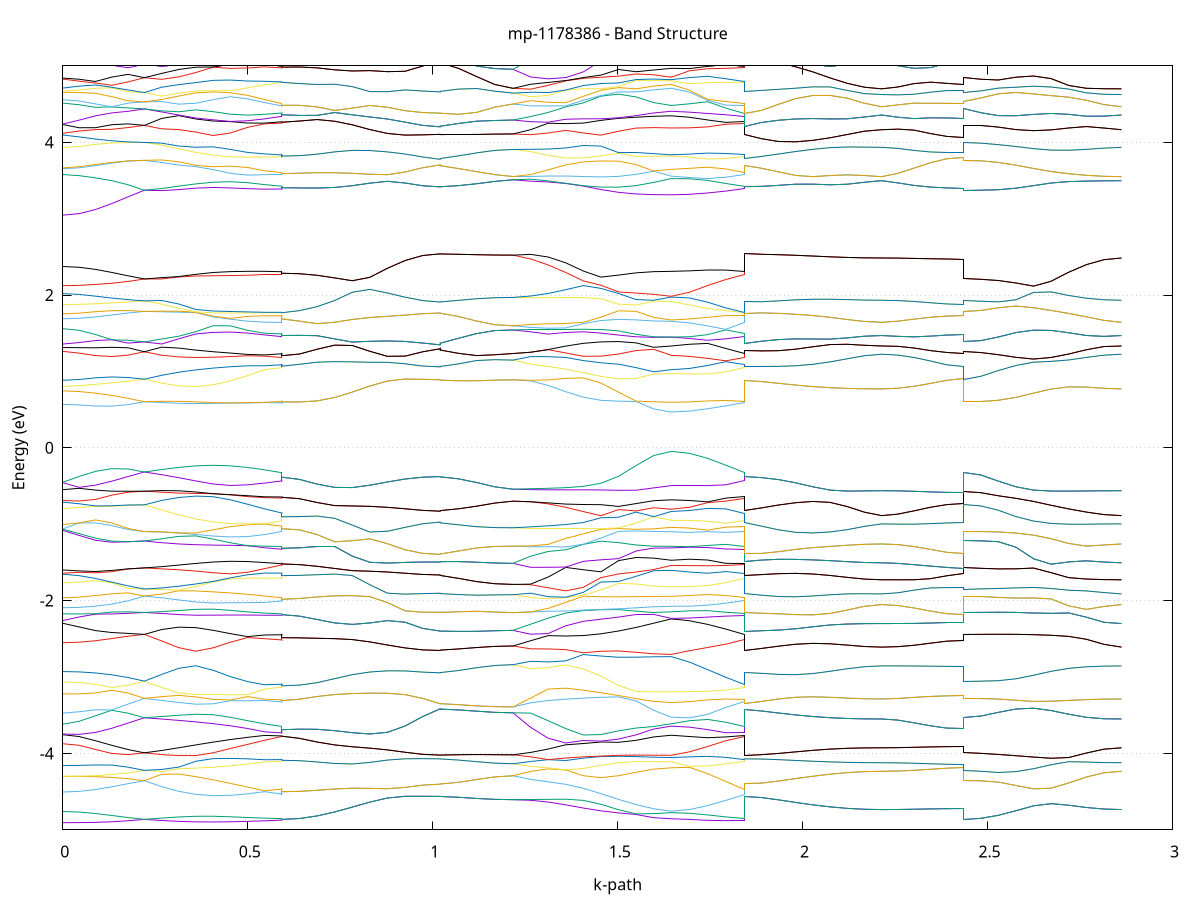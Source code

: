 set title 'mp-1178386 - Band Structure'
set xlabel 'k-path'
set ylabel 'Energy (eV)'
set grid y
set yrange [-5:5]
set terminal png size 800,600
set output 'mp-1178386_bands_gnuplot.png'
plot '-' using 1:2 with lines notitle, '-' using 1:2 with lines notitle, '-' using 1:2 with lines notitle, '-' using 1:2 with lines notitle, '-' using 1:2 with lines notitle, '-' using 1:2 with lines notitle, '-' using 1:2 with lines notitle, '-' using 1:2 with lines notitle, '-' using 1:2 with lines notitle, '-' using 1:2 with lines notitle, '-' using 1:2 with lines notitle, '-' using 1:2 with lines notitle, '-' using 1:2 with lines notitle, '-' using 1:2 with lines notitle, '-' using 1:2 with lines notitle, '-' using 1:2 with lines notitle, '-' using 1:2 with lines notitle, '-' using 1:2 with lines notitle, '-' using 1:2 with lines notitle, '-' using 1:2 with lines notitle, '-' using 1:2 with lines notitle, '-' using 1:2 with lines notitle, '-' using 1:2 with lines notitle, '-' using 1:2 with lines notitle, '-' using 1:2 with lines notitle, '-' using 1:2 with lines notitle, '-' using 1:2 with lines notitle, '-' using 1:2 with lines notitle, '-' using 1:2 with lines notitle, '-' using 1:2 with lines notitle, '-' using 1:2 with lines notitle, '-' using 1:2 with lines notitle, '-' using 1:2 with lines notitle, '-' using 1:2 with lines notitle, '-' using 1:2 with lines notitle, '-' using 1:2 with lines notitle, '-' using 1:2 with lines notitle, '-' using 1:2 with lines notitle, '-' using 1:2 with lines notitle, '-' using 1:2 with lines notitle, '-' using 1:2 with lines notitle, '-' using 1:2 with lines notitle, '-' using 1:2 with lines notitle, '-' using 1:2 with lines notitle, '-' using 1:2 with lines notitle, '-' using 1:2 with lines notitle, '-' using 1:2 with lines notitle, '-' using 1:2 with lines notitle, '-' using 1:2 with lines notitle, '-' using 1:2 with lines notitle, '-' using 1:2 with lines notitle, '-' using 1:2 with lines notitle, '-' using 1:2 with lines notitle, '-' using 1:2 with lines notitle, '-' using 1:2 with lines notitle, '-' using 1:2 with lines notitle, '-' using 1:2 with lines notitle, '-' using 1:2 with lines notitle, '-' using 1:2 with lines notitle, '-' using 1:2 with lines notitle, '-' using 1:2 with lines notitle, '-' using 1:2 with lines notitle, '-' using 1:2 with lines notitle, '-' using 1:2 with lines notitle, '-' using 1:2 with lines notitle, '-' using 1:2 with lines notitle, '-' using 1:2 with lines notitle, '-' using 1:2 with lines notitle, '-' using 1:2 with lines notitle, '-' using 1:2 with lines notitle, '-' using 1:2 with lines notitle, '-' using 1:2 with lines notitle, '-' using 1:2 with lines notitle, '-' using 1:2 with lines notitle, '-' using 1:2 with lines notitle, '-' using 1:2 with lines notitle, '-' using 1:2 with lines notitle, '-' using 1:2 with lines notitle, '-' using 1:2 with lines notitle, '-' using 1:2 with lines notitle, '-' using 1:2 with lines notitle, '-' using 1:2 with lines notitle, '-' using 1:2 with lines notitle, '-' using 1:2 with lines notitle, '-' using 1:2 with lines notitle, '-' using 1:2 with lines notitle, '-' using 1:2 with lines notitle, '-' using 1:2 with lines notitle, '-' using 1:2 with lines notitle, '-' using 1:2 with lines notitle, '-' using 1:2 with lines notitle, '-' using 1:2 with lines notitle, '-' using 1:2 with lines notitle, '-' using 1:2 with lines notitle, '-' using 1:2 with lines notitle, '-' using 1:2 with lines notitle, '-' using 1:2 with lines notitle, '-' using 1:2 with lines notitle, '-' using 1:2 with lines notitle, '-' using 1:2 with lines notitle, '-' using 1:2 with lines notitle, '-' using 1:2 with lines notitle, '-' using 1:2 with lines notitle, '-' using 1:2 with lines notitle, '-' using 1:2 with lines notitle, '-' using 1:2 with lines notitle, '-' using 1:2 with lines notitle, '-' using 1:2 with lines notitle, '-' using 1:2 with lines notitle, '-' using 1:2 with lines notitle, '-' using 1:2 with lines notitle, '-' using 1:2 with lines notitle, '-' using 1:2 with lines notitle, '-' using 1:2 with lines notitle, '-' using 1:2 with lines notitle, '-' using 1:2 with lines notitle, '-' using 1:2 with lines notitle, '-' using 1:2 with lines notitle, '-' using 1:2 with lines notitle, '-' using 1:2 with lines notitle, '-' using 1:2 with lines notitle, '-' using 1:2 with lines notitle, '-' using 1:2 with lines notitle, '-' using 1:2 with lines notitle, '-' using 1:2 with lines notitle, '-' using 1:2 with lines notitle, '-' using 1:2 with lines notitle, '-' using 1:2 with lines notitle
0.000000 -21.952263
0.044109 -21.952163
0.088218 -21.952063
0.132327 -21.951863
0.176435 -21.951663
0.220544 -21.951363
0.220544 -21.951363
0.267037 -21.951363
0.313529 -21.951363
0.360022 -21.951363
0.406514 -21.951363
0.453006 -21.951363
0.499499 -21.951363
0.545991 -21.951363
0.592484 -21.951363
0.592484 -21.951363
0.592484 -21.951263
0.592484 -21.951263
0.640021 -21.951163
0.687559 -21.951063
0.735097 -21.950863
0.782635 -21.950663
0.830173 -21.950363
0.877711 -21.950063
0.925248 -21.949763
0.972786 -21.949563
1.020324 -21.949463
1.020324 -21.949463
1.020324 -21.949463
1.020324 -21.949463
1.069523 -21.949463
1.118721 -21.949463
1.167919 -21.949463
1.217118 -21.949463
1.217118 -21.949463
1.264656 -21.949863
1.312194 -21.950263
1.359731 -21.950663
1.407269 -21.951063
1.454807 -21.951363
1.502345 -21.951663
1.549883 -21.951863
1.597421 -21.951963
1.644958 -21.951963
1.644958 -21.951963
1.694157 -21.951963
1.743355 -21.951863
1.792554 -21.951663
1.841752 -21.951363
1.841752 -21.949463
1.888245 -21.949463
1.934737 -21.949463
1.981229 -21.949463
2.027722 -21.949463
2.074214 -21.949563
2.120707 -21.949563
2.167199 -21.949563
2.213692 -21.949563
2.213692 -21.949563
2.257800 -21.949563
2.301909 -21.949563
2.346018 -21.949563
2.390127 -21.949563
2.434236 -21.949563
2.434236 -21.951363
2.481774 -21.951363
2.529312 -21.951263
2.576849 -21.951063
2.624387 -21.950763
2.671925 -21.950563
2.719463 -21.950163
2.767001 -21.949863
2.814539 -21.949663
2.862076 -21.949563
e
0.000000 -21.950163
0.044109 -21.950163
0.088218 -21.950463
0.132327 -21.950763
0.176435 -21.951063
0.220544 -21.951363
0.220544 -21.951363
0.267037 -21.951363
0.313529 -21.951363
0.360022 -21.951263
0.406514 -21.951263
0.453006 -21.951263
0.499499 -21.951163
0.545991 -21.951163
0.592484 -21.951063
0.592484 -21.951063
0.592484 -21.951263
0.592484 -21.951263
0.640021 -21.951163
0.687559 -21.951063
0.735097 -21.950863
0.782635 -21.950663
0.830173 -21.950363
0.877711 -21.950063
0.925248 -21.949763
0.972786 -21.949563
1.020324 -21.949463
1.020324 -21.949463
1.020324 -21.949463
1.020324 -21.949463
1.069523 -21.949463
1.118721 -21.949463
1.167919 -21.949463
1.217118 -21.949463
1.217118 -21.949463
1.264656 -21.949063
1.312194 -21.948663
1.359731 -21.948963
1.407269 -21.949263
1.454807 -21.949563
1.502345 -21.949763
1.549883 -21.949963
1.597421 -21.950063
1.644958 -21.950163
1.644958 -21.950163
1.694157 -21.950163
1.743355 -21.950463
1.792554 -21.950763
1.841752 -21.951063
1.841752 -21.949463
1.888245 -21.949463
1.934737 -21.949463
1.981229 -21.949463
2.027722 -21.949463
2.074214 -21.949563
2.120707 -21.949563
2.167199 -21.949563
2.213692 -21.949563
2.213692 -21.949563
2.257800 -21.949563
2.301909 -21.949563
2.346018 -21.949563
2.390127 -21.949563
2.434236 -21.949563
2.434236 -21.951363
2.481774 -21.951363
2.529312 -21.951263
2.576849 -21.951063
2.624387 -21.950763
2.671925 -21.950563
2.719463 -21.950163
2.767001 -21.949863
2.814539 -21.949663
2.862076 -21.949563
e
0.000000 -21.947363
0.044109 -21.947263
0.088218 -21.947063
0.132327 -21.946763
0.176435 -21.946363
0.220544 -21.946063
0.220544 -21.946063
0.267037 -21.946163
0.313529 -21.946163
0.360022 -21.946163
0.406514 -21.946163
0.453006 -21.946263
0.499499 -21.946263
0.545991 -21.946263
0.592484 -21.946363
0.592484 -21.946363
0.592484 -21.946163
0.592484 -21.946163
0.640021 -21.946263
0.687559 -21.946363
0.735097 -21.946463
0.782635 -21.946663
0.830173 -21.946963
0.877711 -21.947163
0.925248 -21.947463
0.972786 -21.947663
1.020324 -21.947763
1.020324 -21.947763
1.020324 -21.947763
1.020324 -21.947763
1.069523 -21.947763
1.118721 -21.947763
1.167919 -21.947763
1.217118 -21.947763
1.217118 -21.947763
1.264656 -21.948163
1.312194 -21.948563
1.359731 -21.948263
1.407269 -21.947963
1.454807 -21.947763
1.502345 -21.947563
1.549883 -21.947363
1.597421 -21.947263
1.644958 -21.947263
1.644958 -21.947263
1.694157 -21.947163
1.743355 -21.946963
1.792554 -21.946663
1.841752 -21.946363
1.841752 -21.947763
1.888245 -21.947763
1.934737 -21.947763
1.981229 -21.947763
2.027722 -21.947763
2.074214 -21.947763
2.120707 -21.947763
2.167199 -21.947763
2.213692 -21.947763
2.213692 -21.947763
2.257800 -21.947763
2.301909 -21.947763
2.346018 -21.947763
2.390127 -21.947763
2.434236 -21.947763
2.434236 -21.946063
2.481774 -21.946163
2.529312 -21.946263
2.576849 -21.946363
2.624387 -21.946563
2.671925 -21.946863
2.719463 -21.947163
2.767001 -21.947363
2.814539 -21.947663
2.862076 -21.947763
e
0.000000 -21.945363
0.044109 -21.945363
0.088218 -21.945463
0.132327 -21.945663
0.176435 -21.945863
0.220544 -21.946063
0.220544 -21.946063
0.267037 -21.946063
0.313529 -21.946063
0.360022 -21.946163
0.406514 -21.946163
0.453006 -21.946163
0.499499 -21.946163
0.545991 -21.946063
0.592484 -21.946063
0.592484 -21.946063
0.592484 -21.946163
0.592484 -21.946163
0.640021 -21.946263
0.687559 -21.946363
0.735097 -21.946463
0.782635 -21.946663
0.830173 -21.946963
0.877711 -21.947163
0.925248 -21.947463
0.972786 -21.947663
1.020324 -21.947763
1.020324 -21.947763
1.020324 -21.947763
1.020324 -21.947763
1.069523 -21.947763
1.118721 -21.947763
1.167919 -21.947763
1.217118 -21.947763
1.217118 -21.947763
1.264656 -21.947363
1.312194 -21.947063
1.359731 -21.946663
1.407269 -21.946363
1.454807 -21.946063
1.502345 -21.945763
1.549883 -21.945663
1.597421 -21.945563
1.644958 -21.945463
1.644958 -21.945463
1.694157 -21.945563
1.743355 -21.945663
1.792554 -21.945863
1.841752 -21.946063
1.841752 -21.947763
1.888245 -21.947763
1.934737 -21.947763
1.981229 -21.947763
2.027722 -21.947763
2.074214 -21.947763
2.120707 -21.947763
2.167199 -21.947763
2.213692 -21.947763
2.213692 -21.947763
2.257800 -21.947763
2.301909 -21.947763
2.346018 -21.947763
2.390127 -21.947763
2.434236 -21.947763
2.434236 -21.946063
2.481774 -21.946163
2.529312 -21.946263
2.576849 -21.946363
2.624387 -21.946563
2.671925 -21.946863
2.719463 -21.947163
2.767001 -21.947363
2.814539 -21.947663
2.862076 -21.947763
e
0.000000 -12.964763
0.044109 -12.960563
0.088218 -12.948263
0.132327 -12.927863
0.176435 -12.899563
0.220544 -12.863763
0.220544 -12.863763
0.267037 -12.864763
0.313529 -12.861163
0.360022 -12.853263
0.406514 -12.841463
0.453006 -12.826663
0.499499 -12.809763
0.545991 -12.808163
0.592484 -12.813763
0.592484 -12.813763
0.592484 -12.795863
0.592484 -12.795863
0.640021 -12.790063
0.687559 -12.772763
0.735097 -12.744163
0.782635 -12.704763
0.830173 -12.655363
0.877711 -12.597263
0.925248 -12.532663
0.972786 -12.467363
1.020324 -12.428063
1.020324 -12.428063
1.020324 -12.429563
1.020324 -12.429563
1.069523 -12.435763
1.118721 -12.444763
1.167919 -12.451763
1.217118 -12.454363
1.217118 -12.454363
1.264656 -12.534763
1.312194 -12.613263
1.359731 -12.685063
1.407269 -12.747963
1.454807 -12.800563
1.502345 -12.842263
1.549883 -12.872263
1.597421 -12.890463
1.644958 -12.896463
1.644958 -12.896463
1.694157 -12.891263
1.743355 -12.875463
1.792554 -12.849563
1.841752 -12.813763
1.841752 -12.429563
1.888245 -12.447263
1.934737 -12.478163
1.981229 -12.511463
2.027722 -12.541963
2.074214 -12.567463
2.120707 -12.586363
2.167199 -12.598063
2.213692 -12.601963
2.213692 -12.601963
2.257800 -12.602963
2.301909 -12.605463
2.346018 -12.608363
2.390127 -12.610763
2.434236 -12.611563
2.434236 -12.863763
2.481774 -12.858663
2.529312 -12.843463
2.576849 -12.818663
2.624387 -12.785163
2.671925 -12.744363
2.719463 -12.698863
2.767001 -12.653463
2.814539 -12.616763
2.862076 -12.601963
e
0.000000 -12.641063
0.044109 -12.668163
0.088218 -12.719363
0.132327 -12.772263
0.176435 -12.821063
0.220544 -12.863763
0.220544 -12.863763
0.267037 -12.858563
0.313529 -12.849763
0.360022 -12.838463
0.406514 -12.826363
0.453006 -12.815763
0.499499 -12.809063
0.545991 -12.792563
0.592484 -12.777063
0.592484 -12.777063
0.592484 -12.795863
0.592484 -12.795863
0.640021 -12.790063
0.687559 -12.772763
0.735097 -12.744163
0.782635 -12.704763
0.830173 -12.655363
0.877711 -12.597263
0.925248 -12.532663
0.972786 -12.467363
1.020324 -12.428063
1.020324 -12.428063
1.020324 -12.429563
1.020324 -12.429563
1.069523 -12.435763
1.118721 -12.444763
1.167919 -12.451763
1.217118 -12.454363
1.217118 -12.454363
1.264656 -12.384163
1.312194 -12.375963
1.359731 -12.419263
1.407269 -12.460263
1.454807 -12.496563
1.502345 -12.526463
1.549883 -12.548563
1.597421 -12.562063
1.644958 -12.566663
1.644958 -12.566663
1.694157 -12.607363
1.743355 -12.667963
1.792554 -12.725763
1.841752 -12.777063
1.841752 -12.429563
1.888245 -12.447263
1.934737 -12.478163
1.981229 -12.511463
2.027722 -12.541963
2.074214 -12.567463
2.120707 -12.586363
2.167199 -12.598063
2.213692 -12.601963
2.213692 -12.601963
2.257800 -12.602963
2.301909 -12.605463
2.346018 -12.608363
2.390127 -12.610763
2.434236 -12.611563
2.434236 -12.863763
2.481774 -12.858663
2.529312 -12.843463
2.576849 -12.818663
2.624387 -12.785163
2.671925 -12.744363
2.719463 -12.698863
2.767001 -12.653463
2.814539 -12.616763
2.862076 -12.601963
e
0.000000 -12.494763
0.044109 -12.463363
0.088218 -12.399163
0.132327 -12.325263
0.176435 -12.248463
0.220544 -12.171963
0.220544 -12.171963
0.267037 -12.196363
0.313529 -12.222263
0.360022 -12.246963
0.406514 -12.267763
0.453006 -12.281463
0.499499 -12.285163
0.545991 -12.276363
0.592484 -12.276163
0.592484 -12.276163
0.592484 -12.264963
0.592484 -12.264963
0.640021 -12.262563
0.687559 -12.255763
0.735097 -12.245763
0.782635 -12.234963
0.830173 -12.227663
0.877711 -12.230963
0.925248 -12.253563
0.972786 -12.296463
1.020324 -12.329563
1.020324 -12.329563
1.020324 -12.328563
1.020324 -12.328563
1.069523 -12.320863
1.118721 -12.308863
1.167919 -12.298963
1.217118 -12.295263
1.217118 -12.295263
1.264656 -12.333563
1.312194 -12.349663
1.359731 -12.357363
1.407269 -12.385763
1.454807 -12.418863
1.502345 -12.449063
1.549883 -12.472363
1.597421 -12.487063
1.644958 -12.491963
1.644958 -12.491963
1.694157 -12.450363
1.743355 -12.387463
1.792554 -12.327563
1.841752 -12.276163
1.841752 -12.328563
1.888245 -12.320263
1.934737 -12.306463
1.981229 -12.294563
2.027722 -12.285763
2.074214 -12.279563
2.120707 -12.275463
2.167199 -12.273163
2.213692 -12.272363
2.213692 -12.272363
2.257800 -12.268863
2.301909 -12.259263
2.346018 -12.246863
2.390127 -12.236363
2.434236 -12.232263
2.434236 -12.171963
2.481774 -12.170163
2.529312 -12.165563
2.576849 -12.160863
2.624387 -12.160363
2.671925 -12.170063
2.719463 -12.193363
2.767001 -12.226763
2.814539 -12.258663
2.862076 -12.272363
e
0.000000 -11.922363
0.044109 -11.936763
0.088218 -11.975663
0.132327 -12.031663
0.176435 -12.098563
0.220544 -12.171963
0.220544 -12.171963
0.267037 -12.151363
0.313529 -12.137563
0.360022 -12.133563
0.406514 -12.142563
0.453006 -12.165163
0.499499 -12.198863
0.545991 -12.237963
0.592484 -12.254763
0.592484 -12.254763
0.592484 -12.264963
0.592484 -12.264963
0.640021 -12.262563
0.687559 -12.255763
0.735097 -12.245763
0.782635 -12.234963
0.830173 -12.227663
0.877711 -12.230863
0.925248 -12.253563
0.972786 -12.296463
1.020324 -12.329563
1.020324 -12.329563
1.020324 -12.328563
1.020324 -12.328563
1.069523 -12.320863
1.118721 -12.308863
1.167919 -12.298963
1.217118 -12.295263
1.217118 -12.295263
1.264656 -12.260163
1.312194 -12.219763
1.359731 -12.185763
1.407269 -12.173463
1.454807 -12.172763
1.502345 -12.176263
1.549883 -12.180463
1.597421 -12.183663
1.644958 -12.184863
1.644958 -12.184863
1.694157 -12.188863
1.743355 -12.201363
1.792554 -12.223063
1.841752 -12.254763
1.841752 -12.328563
1.888245 -12.320263
1.934737 -12.306463
1.981229 -12.294563
2.027722 -12.285763
2.074214 -12.279563
2.120707 -12.275463
2.167199 -12.273163
2.213692 -12.272363
2.213692 -12.272363
2.257800 -12.268863
2.301909 -12.259263
2.346018 -12.246863
2.390127 -12.236363
2.434236 -12.232263
2.434236 -12.171963
2.481774 -12.170163
2.529312 -12.165563
2.576849 -12.160863
2.624387 -12.160363
2.671925 -12.170063
2.719463 -12.193363
2.767001 -12.226763
2.814539 -12.258663
2.862076 -12.272363
e
0.000000 -11.701463
0.044109 -11.700263
0.088218 -11.696863
0.132327 -11.691663
0.176435 -11.685363
0.220544 -11.679163
0.220544 -11.679163
0.267037 -11.691063
0.313529 -11.709863
0.360022 -11.732863
0.406514 -11.753963
0.453006 -11.767463
0.499499 -11.771463
0.545991 -11.767463
0.592484 -11.757963
0.592484 -11.757963
0.592484 -11.740963
0.592484 -11.740963
0.640021 -11.746463
0.687559 -11.763563
0.735097 -11.793563
0.782635 -11.836963
0.830173 -11.890463
0.877711 -11.945263
0.925248 -11.988463
0.972786 -12.012063
1.020324 -12.018863
1.020324 -12.018863
1.020324 -12.016863
1.020324 -12.016863
1.069523 -12.012763
1.118721 -12.007363
1.167919 -12.002663
1.217118 -12.000663
1.217118 -12.000663
1.264656 -12.033263
1.312194 -12.041663
1.359731 -12.006763
1.407269 -11.934163
1.454807 -11.849463
1.502345 -11.832263
1.549883 -11.822263
1.597421 -11.816363
1.644958 -11.814463
1.644958 -11.814463
1.694157 -11.810963
1.743355 -11.800263
1.792554 -11.782363
1.841752 -11.757963
1.841752 -12.016863
1.888245 -11.998363
1.934737 -11.962463
1.981229 -11.913863
2.027722 -11.857863
2.074214 -11.799763
2.120707 -11.745363
2.167199 -11.702363
2.213692 -11.684463
2.213692 -11.684463
2.257800 -11.699963
2.301909 -11.733063
2.346018 -11.766463
2.390127 -11.790663
2.434236 -11.799463
2.434236 -11.679163
2.481774 -11.683463
2.529312 -11.695563
2.576849 -11.713163
2.624387 -11.731263
2.671925 -11.742263
2.719463 -11.739463
2.767001 -11.721963
2.814539 -11.697663
2.862076 -11.684463
e
0.000000 -11.681063
0.044109 -11.678763
0.088218 -11.674563
0.132327 -11.672663
0.176435 -11.674463
0.220544 -11.679163
0.220544 -11.679163
0.267037 -11.674063
0.313529 -11.674263
0.360022 -11.678163
0.406514 -11.684763
0.453006 -11.693163
0.499499 -11.702763
0.545991 -11.713163
0.592484 -11.723763
0.592484 -11.723763
0.592484 -11.740863
0.592484 -11.740863
0.640021 -11.746463
0.687559 -11.763563
0.735097 -11.793563
0.782635 -11.836963
0.830173 -11.890463
0.877711 -11.945263
0.925248 -11.988463
0.972786 -12.012063
1.020324 -12.018863
1.020324 -12.018863
1.020324 -12.016863
1.020324 -12.016863
1.069523 -12.012763
1.118721 -12.007363
1.167919 -12.002663
1.217118 -12.000663
1.217118 -12.000663
1.264656 -11.960663
1.312194 -11.922863
1.359731 -11.891063
1.407269 -11.865963
1.454807 -11.846563
1.502345 -11.769963
1.549883 -11.706463
1.597421 -11.665963
1.644958 -11.652063
1.644958 -11.652063
1.694157 -11.657563
1.743355 -11.673063
1.792554 -11.696363
1.841752 -11.723763
1.841752 -12.016863
1.888245 -11.998363
1.934737 -11.962463
1.981229 -11.913863
2.027722 -11.857863
2.074214 -11.799763
2.120707 -11.745363
2.167199 -11.702363
2.213692 -11.684463
2.213692 -11.684463
2.257800 -11.699963
2.301909 -11.733063
2.346018 -11.766463
2.390127 -11.790663
2.434236 -11.799463
2.434236 -11.679163
2.481774 -11.683463
2.529312 -11.695563
2.576849 -11.713163
2.624387 -11.731263
2.671925 -11.742263
2.719463 -11.739463
2.767001 -11.721963
2.814539 -11.697663
2.862076 -11.684463
e
0.000000 -11.331663
0.044109 -11.324963
0.088218 -11.305563
0.132327 -11.275263
0.176435 -11.236463
0.220544 -11.191563
0.220544 -11.191563
0.267037 -11.255263
0.313529 -11.302863
0.360022 -11.332563
0.406514 -11.345363
0.453006 -11.343963
0.499499 -11.331063
0.545991 -11.308263
0.592484 -11.276463
0.592484 -11.276463
0.592484 -11.241663
0.592484 -11.241663
0.640021 -11.252363
0.687559 -11.280963
0.735097 -11.318863
0.782635 -11.355863
0.830173 -11.384763
0.877711 -11.402963
0.925248 -11.411763
0.972786 -11.414563
1.020324 -11.414863
1.020324 -11.414863
1.020324 -11.418963
1.020324 -11.418963
1.069523 -11.441463
1.118721 -11.471963
1.167919 -11.496563
1.217118 -11.505863
1.217118 -11.505863
1.264656 -11.521263
1.312194 -11.515263
1.359731 -11.493363
1.407269 -11.462963
1.454807 -11.431163
1.502345 -11.402963
1.549883 -11.380563
1.597421 -11.365663
1.644958 -11.360263
1.644958 -11.360263
1.694157 -11.355163
1.743355 -11.339663
1.792554 -11.313663
1.841752 -11.276463
1.841752 -11.418963
1.888245 -11.424263
1.934737 -11.432063
1.981229 -11.442863
2.027722 -11.457263
2.074214 -11.475763
2.120707 -11.497763
2.167199 -11.519463
2.213692 -11.529863
2.213692 -11.529863
2.257800 -11.514863
2.301909 -11.483463
2.346018 -11.452063
2.390127 -11.429663
2.434236 -11.421563
2.434236 -11.191563
2.481774 -11.201863
2.529312 -11.230363
2.576849 -11.271463
2.624387 -11.319263
2.671925 -11.369663
2.719463 -11.420463
2.767001 -11.469663
2.814539 -11.511263
2.862076 -11.529863
e
0.000000 -10.926963
0.044109 -10.980063
0.088218 -11.035963
0.132327 -11.090263
0.176435 -11.142363
0.220544 -11.191563
0.220544 -11.191563
0.267037 -11.116163
0.313529 -11.034863
0.360022 -10.960463
0.406514 -10.968363
0.453006 -11.030463
0.499499 -11.092763
0.545991 -11.150063
0.592484 -11.201363
0.592484 -11.201363
0.592484 -11.241663
0.592484 -11.241663
0.640021 -11.252363
0.687559 -11.280963
0.735097 -11.318863
0.782635 -11.355863
0.830173 -11.384763
0.877711 -11.402963
0.925248 -11.411763
0.972786 -11.414563
1.020324 -11.414863
1.020324 -11.414863
1.020324 -11.418963
1.020324 -11.418963
1.069523 -11.441463
1.118721 -11.471963
1.167919 -11.496563
1.217118 -11.505863
1.217118 -11.505863
1.264656 -11.465963
1.312194 -11.401363
1.359731 -11.315563
1.407269 -11.213863
1.454807 -11.103063
1.502345 -11.012963
1.549883 -10.989663
1.597421 -10.970763
1.644958 -10.963463
1.644958 -10.963463
1.694157 -10.999963
1.743355 -11.068563
1.792554 -11.138563
1.841752 -11.201363
1.841752 -11.418963
1.888245 -11.424263
1.934737 -11.432063
1.981229 -11.442863
2.027722 -11.457263
2.074214 -11.475763
2.120707 -11.497763
2.167199 -11.519463
2.213692 -11.529863
2.213692 -11.529863
2.257800 -11.514863
2.301909 -11.483463
2.346018 -11.452063
2.390127 -11.429663
2.434236 -11.421563
2.434236 -11.191563
2.481774 -11.201863
2.529312 -11.230363
2.576849 -11.271463
2.624387 -11.319263
2.671925 -11.369663
2.719463 -11.420463
2.767001 -11.469663
2.814539 -11.511263
2.862076 -11.529863
e
0.000000 -10.917863
0.044109 -10.863563
0.088218 -10.803763
0.132327 -10.742663
0.176435 -10.680263
0.220544 -10.616663
0.220544 -10.616663
0.267037 -10.704663
0.313529 -10.787463
0.360022 -10.854663
0.406514 -10.833463
0.453006 -10.753563
0.499499 -10.670263
0.545991 -10.589863
0.592484 -10.513963
0.592484 -10.513963
0.592484 -10.456963
0.592484 -10.456963
0.640021 -10.486363
0.687559 -10.556963
0.735097 -10.644263
0.782635 -10.735063
0.830173 -10.821663
0.877711 -10.898663
0.925248 -10.960463
0.972786 -11.001063
1.020324 -11.015363
1.020324 -11.015363
1.020324 -11.011363
1.020324 -11.011363
1.069523 -10.988163
1.118721 -10.956463
1.167919 -10.930863
1.217118 -10.921063
1.217118 -10.921063
1.264656 -10.971263
1.312194 -11.008463
1.359731 -11.031263
1.407269 -11.038963
1.454807 -11.031663
1.502345 -10.991063
1.549883 -10.888763
1.597421 -10.812263
1.644958 -10.782863
1.644958 -10.782863
1.694157 -10.744563
1.743355 -10.670463
1.792554 -10.590763
1.841752 -10.513963
1.841752 -11.011363
1.888245 -11.007963
1.934737 -11.003963
1.981229 -10.999363
2.027722 -10.994563
2.074214 -10.989763
2.120707 -10.985563
2.167199 -10.982663
2.213692 -10.981663
2.213692 -10.981663
2.257800 -10.984663
2.301909 -10.992663
2.346018 -11.002863
2.390127 -11.011563
2.434236 -11.015063
2.434236 -10.616663
2.481774 -10.627763
2.529312 -10.660863
2.576849 -10.713163
2.624387 -10.776663
2.671925 -10.841463
2.719463 -10.899263
2.767001 -10.944063
2.814539 -10.972163
2.862076 -10.981663
e
0.000000 -10.295963
0.044109 -10.355863
0.088218 -10.420563
0.132327 -10.486363
0.176435 -10.551963
0.220544 -10.616663
0.220544 -10.616663
0.267037 -10.526263
0.313529 -10.436963
0.360022 -10.354963
0.406514 -10.294763
0.453006 -10.275963
0.499499 -10.297463
0.545991 -10.343163
0.592484 -10.403463
0.592484 -10.403463
0.592484 -10.456963
0.592484 -10.456963
0.640021 -10.486363
0.687559 -10.556963
0.735097 -10.644263
0.782635 -10.735063
0.830173 -10.821663
0.877711 -10.898663
0.925248 -10.960463
0.972786 -11.001063
1.020324 -11.015363
1.020324 -11.015363
1.020324 -11.011363
1.020324 -11.011363
1.069523 -10.988163
1.118721 -10.956463
1.167919 -10.930863
1.217118 -10.921063
1.217118 -10.921063
1.264656 -10.859463
1.312194 -10.787963
1.359731 -10.708363
1.407269 -10.622663
1.454807 -10.533463
1.502345 -10.443763
1.549883 -10.359063
1.597421 -10.290963
1.644958 -10.263263
1.644958 -10.263263
1.694157 -10.272763
1.743355 -10.300763
1.792554 -10.345163
1.841752 -10.403463
1.841752 -11.011363
1.888245 -11.007963
1.934737 -11.003963
1.981229 -10.999363
2.027722 -10.994563
2.074214 -10.989763
2.120707 -10.985563
2.167199 -10.982663
2.213692 -10.981663
2.213692 -10.981663
2.257800 -10.984663
2.301909 -10.992663
2.346018 -11.002863
2.390127 -11.011563
2.434236 -11.015063
2.434236 -10.616663
2.481774 -10.627763
2.529312 -10.660863
2.576849 -10.713163
2.624387 -10.776663
2.671925 -10.841463
2.719463 -10.899263
2.767001 -10.944063
2.814539 -10.972163
2.862076 -10.981663
e
0.000000 -10.292763
0.044109 -10.239963
0.088218 -10.194763
0.132327 -10.154163
0.176435 -10.113063
0.220544 -10.070263
0.220544 -10.070263
0.267037 -10.080363
0.313529 -10.089463
0.360022 -10.094663
0.406514 -10.088663
0.453006 -10.066363
0.499499 -10.057363
0.545991 -10.064663
0.592484 -10.072563
0.592484 -10.072563
0.592484 -10.058063
0.592484 -10.058063
0.640021 -10.031963
0.687559 -9.972463
0.735097 -9.906163
0.782635 -9.847163
0.830173 -9.800363
0.877711 -9.767363
0.925248 -9.747563
0.972786 -9.737963
1.020324 -9.735263
1.020324 -9.735263
1.020324 -9.746463
1.020324 -9.746463
1.069523 -9.769163
1.118721 -9.797063
1.167919 -9.818763
1.217118 -9.826963
1.217118 -9.826963
1.264656 -9.845363
1.312194 -9.870863
1.359731 -9.903863
1.407269 -9.944363
1.454807 -9.992163
1.502345 -10.045463
1.549883 -10.099263
1.597421 -10.142263
1.644958 -10.157963
1.644958 -10.157963
1.694157 -10.151463
1.743355 -10.132963
1.792554 -10.105363
1.841752 -10.072563
1.841752 -9.746463
1.888245 -9.812563
1.934737 -9.891463
1.981229 -9.969763
2.027722 -10.042563
2.074214 -10.105563
2.120707 -10.154663
2.167199 -10.185963
2.213692 -10.196763
2.213692 -10.196763
2.257800 -10.192663
2.301909 -10.181663
2.346018 -10.167763
2.390127 -10.155963
2.434236 -10.151363
2.434236 -10.070263
2.481774 -10.104963
2.529312 -10.150863
2.576849 -10.179463
2.624387 -10.192763
2.671925 -10.197263
2.719463 -10.197963
2.767001 -10.197463
2.814539 -10.196963
2.862076 -10.196763
e
0.000000 -10.131263
0.044109 -10.118763
0.088218 -10.083763
0.132327 -10.035463
0.176435 -10.027663
0.220544 -10.070263
0.220544 -10.070263
0.267037 -10.060763
0.313529 -10.053163
0.360022 -10.048863
0.406514 -10.048363
0.453006 -10.051563
0.499499 -10.052963
0.545991 -10.048363
0.592484 -10.043163
0.592484 -10.043163
0.592484 -10.058063
0.592484 -10.058063
0.640021 -10.031963
0.687559 -9.972463
0.735097 -9.906163
0.782635 -9.847163
0.830173 -9.800363
0.877711 -9.767363
0.925248 -9.747563
0.972786 -9.737963
1.020324 -9.735263
1.020324 -9.735263
1.020324 -9.746463
1.020324 -9.746463
1.069523 -9.769163
1.118721 -9.797063
1.167919 -9.818763
1.217118 -9.826963
1.217118 -9.826963
1.264656 -9.815563
1.312194 -9.810963
1.359731 -9.813963
1.407269 -9.825163
1.454807 -9.843863
1.502345 -9.867163
1.549883 -9.889763
1.597421 -9.905963
1.644958 -9.919763
1.644958 -9.919763
1.694157 -9.944863
1.743355 -9.975963
1.792554 -10.008863
1.841752 -10.043163
1.841752 -9.746463
1.888245 -9.812563
1.934737 -9.891463
1.981229 -9.969763
2.027722 -10.042563
2.074214 -10.105563
2.120707 -10.154663
2.167199 -10.185963
2.213692 -10.196763
2.213692 -10.196763
2.257800 -10.192663
2.301909 -10.181663
2.346018 -10.167763
2.390127 -10.155963
2.434236 -10.151363
2.434236 -10.070263
2.481774 -10.104963
2.529312 -10.150863
2.576849 -10.179463
2.624387 -10.192763
2.671925 -10.197263
2.719463 -10.197963
2.767001 -10.197463
2.814539 -10.196963
2.862076 -10.196763
e
0.000000 -9.925663
0.044109 -9.933363
0.088218 -9.955363
0.132327 -9.988063
0.176435 -9.983563
0.220544 -9.934263
0.220544 -9.934263
0.267037 -9.952963
0.313529 -9.972863
0.360022 -9.992063
0.406514 -10.006063
0.453006 -10.002563
0.499499 -9.961163
0.545991 -9.902563
0.592484 -9.851363
0.592484 -9.851363
0.592484 -9.838063
0.592484 -9.838063
0.640021 -9.828663
0.687559 -9.802863
0.735097 -9.767763
0.782635 -9.732763
0.830173 -9.704963
0.877711 -9.684763
0.925248 -9.669563
0.972786 -9.659363
1.020324 -9.655663
1.020324 -9.655663
1.020324 -9.646363
1.020324 -9.646363
1.069523 -9.635263
1.118721 -9.625363
1.167919 -9.619363
1.217118 -9.617463
1.217118 -9.617463
1.264656 -9.627563
1.312194 -9.641763
1.359731 -9.660363
1.407269 -9.684263
1.454807 -9.714963
1.502345 -9.752663
1.549883 -9.818763
1.597421 -9.888763
1.644958 -9.911863
1.644958 -9.911763
1.694157 -9.890663
1.743355 -9.871663
1.792554 -9.858763
1.841752 -9.851363
1.841752 -9.646363
1.888245 -9.587063
1.934737 -9.522863
1.981229 -9.465663
2.027722 -9.418063
2.074214 -9.380863
2.120707 -9.354163
2.167199 -9.337763
2.213692 -9.332163
2.213692 -9.332163
2.257800 -9.364063
2.301909 -9.410563
2.346018 -9.451663
2.390127 -9.479963
2.434236 -9.490163
2.434236 -9.934263
2.481774 -9.882063
2.529312 -9.785663
2.576849 -9.681263
2.624387 -9.580163
2.671925 -9.489863
2.719463 -9.416463
2.767001 -9.365563
2.814539 -9.339363
2.862076 -9.332163
e
0.000000 -9.806363
0.044109 -9.811863
0.088218 -9.828263
0.132327 -9.854863
0.176435 -9.890563
0.220544 -9.934263
0.220544 -9.934263
0.267037 -9.916463
0.313529 -9.898463
0.360022 -9.879363
0.406514 -9.858863
0.453006 -9.838663
0.499499 -9.822463
0.545991 -9.816763
0.592484 -9.829363
0.592484 -9.829363
0.592484 -9.838063
0.592484 -9.838063
0.640021 -9.828663
0.687559 -9.802863
0.735097 -9.767763
0.782635 -9.732763
0.830173 -9.704963
0.877711 -9.684763
0.925248 -9.669563
0.972786 -9.659363
1.020324 -9.655663
1.020324 -9.655663
1.020324 -9.646363
1.020324 -9.646363
1.069523 -9.635263
1.118721 -9.625363
1.167919 -9.619363
1.217118 -9.617463
1.217118 -9.617463
1.264656 -9.610863
1.312194 -9.608463
1.359731 -9.612963
1.407269 -9.631463
1.454807 -9.673463
1.502345 -9.740163
1.549883 -9.792663
1.597421 -9.824263
1.644958 -9.836363
1.644958 -9.836363
1.694157 -9.835763
1.743355 -9.834063
1.792554 -9.831563
1.841752 -9.829363
1.841752 -9.646363
1.888245 -9.587063
1.934737 -9.522863
1.981229 -9.465663
2.027722 -9.418063
2.074214 -9.380863
2.120707 -9.354163
2.167199 -9.337763
2.213692 -9.332063
2.213692 -9.332063
2.257800 -9.364063
2.301909 -9.410563
2.346018 -9.451663
2.390127 -9.479963
2.434236 -9.490163
2.434236 -9.934263
2.481774 -9.882063
2.529312 -9.785663
2.576849 -9.681263
2.624387 -9.580163
2.671925 -9.489863
2.719463 -9.416463
2.767001 -9.365563
2.814539 -9.339363
2.862076 -9.332063
e
0.000000 -9.431063
0.044109 -9.426463
0.088218 -9.413863
0.132327 -9.396163
0.176435 -9.376363
0.220544 -9.356963
0.220544 -9.356963
0.267037 -9.361463
0.313529 -9.371763
0.360022 -9.387463
0.406514 -9.407763
0.453006 -9.430963
0.499499 -9.454363
0.545991 -9.474363
0.592484 -9.485963
0.592484 -9.485963
0.592484 -9.483063
0.592484 -9.483063
0.640021 -9.481163
0.687559 -9.474263
0.735097 -9.459163
0.782635 -9.432363
0.830173 -9.395163
0.877711 -9.354563
0.925248 -9.319463
0.972786 -9.296263
1.020324 -9.288163
1.020324 -9.288163
1.020324 -9.287363
1.020324 -9.287363
1.069523 -9.281963
1.118721 -9.273863
1.167919 -9.267163
1.217118 -9.264563
1.217118 -9.264563
1.264656 -9.279063
1.312194 -9.309763
1.359731 -9.352063
1.407269 -9.396963
1.454807 -9.431163
1.502345 -9.456263
1.549883 -9.481563
1.597421 -9.494763
1.644958 -9.498863
1.644958 -9.498863
1.694157 -9.498263
1.743355 -9.496163
1.792554 -9.492163
1.841752 -9.485963
1.841752 -9.287363
1.888245 -9.286563
1.934737 -9.285163
1.981229 -9.283463
2.027722 -9.282063
2.074214 -9.281263
2.120707 -9.281363
2.167199 -9.282163
2.213692 -9.282663
2.213692 -9.282663
2.257800 -9.253763
2.301909 -9.215363
2.346018 -9.184863
2.390127 -9.165563
2.434236 -9.159063
2.434236 -9.356963
2.481774 -9.355763
2.529312 -9.352163
2.576849 -9.346063
2.624387 -9.337663
2.671925 -9.327563
2.719463 -9.315863
2.767001 -9.302563
2.814539 -9.288963
2.862076 -9.282663
e
0.000000 -9.306663
0.044109 -9.308763
0.088218 -9.315063
0.132327 -9.325563
0.176435 -9.339663
0.220544 -9.356963
0.220544 -9.356963
0.267037 -9.358363
0.313529 -9.365263
0.360022 -9.377763
0.406514 -9.395663
0.453006 -9.418363
0.499499 -9.443463
0.545991 -9.465863
0.592484 -9.478063
0.592484 -9.478163
0.592484 -9.483063
0.592484 -9.483063
0.640021 -9.481163
0.687559 -9.474263
0.735097 -9.459163
0.782635 -9.432363
0.830173 -9.395163
0.877711 -9.354563
0.925248 -9.319463
0.972786 -9.296263
1.020324 -9.288163
1.020324 -9.288163
1.020324 -9.287363
1.020324 -9.287363
1.069523 -9.281963
1.118721 -9.273863
1.167919 -9.267163
1.217118 -9.264563
1.217118 -9.264563
1.264656 -9.267863
1.312194 -9.288763
1.359731 -9.325063
1.407269 -9.371163
1.454807 -9.417963
1.502345 -9.448763
1.549883 -9.455063
1.597421 -9.456463
1.644958 -9.456563
1.644958 -9.456563
1.694157 -9.458063
1.743355 -9.462563
1.792554 -9.469463
1.841752 -9.478163
1.841752 -9.287363
1.888245 -9.286563
1.934737 -9.285163
1.981229 -9.283463
2.027722 -9.282063
2.074214 -9.281263
2.120707 -9.281363
2.167199 -9.282163
2.213692 -9.282663
2.213692 -9.282663
2.257800 -9.253763
2.301909 -9.215363
2.346018 -9.184863
2.390127 -9.165563
2.434236 -9.159063
2.434236 -9.356963
2.481774 -9.355763
2.529312 -9.352163
2.576849 -9.346063
2.624387 -9.337663
2.671925 -9.327563
2.719463 -9.315863
2.767001 -9.302563
2.814539 -9.288963
2.862076 -9.282663
e
0.000000 -8.854463
0.044109 -8.853963
0.088218 -8.852463
0.132327 -8.849663
0.176435 -8.845563
0.220544 -8.840563
0.220544 -8.840563
0.267037 -8.840263
0.313529 -8.840463
0.360022 -8.841963
0.406514 -8.844363
0.453006 -8.848463
0.499499 -8.852063
0.545991 -8.854363
0.592484 -8.855263
0.592484 -8.855263
0.592484 -8.853963
0.592484 -8.853963
0.640021 -8.851863
0.687559 -8.845863
0.735097 -8.837963
0.782635 -8.830063
0.830173 -8.822963
0.877711 -8.816163
0.925248 -8.809763
0.972786 -8.805563
1.020324 -8.804363
1.020324 -8.804363
1.020324 -8.804863
1.020324 -8.804863
1.069523 -8.805163
1.118721 -8.805263
1.167919 -8.805163
1.217118 -8.805063
1.217118 -8.805063
1.264656 -8.809163
1.312194 -8.813663
1.359731 -8.817863
1.407269 -8.823863
1.454807 -8.837663
1.502345 -8.849563
1.549883 -8.857763
1.597421 -8.861263
1.644958 -8.861563
1.644958 -8.861563
1.694157 -8.861163
1.743355 -8.859763
1.792554 -8.857663
1.841752 -8.855263
1.841752 -8.804863
1.888245 -8.810263
1.934737 -8.817863
1.981229 -8.825563
2.027722 -8.832363
2.074214 -8.837563
2.120707 -8.840863
2.167199 -8.842363
2.213692 -8.842663
2.213692 -8.842663
2.257800 -8.845563
2.301909 -8.850163
2.346018 -8.853463
2.390127 -8.855163
2.434236 -8.855563
2.434236 -8.840563
2.481774 -8.842363
2.529312 -8.846163
2.576849 -8.849363
2.624387 -8.850863
2.671925 -8.850663
2.719463 -8.848963
2.767001 -8.846463
2.814539 -8.843963
2.862076 -8.842663
e
0.000000 -8.837963
0.044109 -8.838063
0.088218 -8.838063
0.132327 -8.837863
0.176435 -8.837963
0.220544 -8.840563
0.220544 -8.840563
0.267037 -8.839663
0.313529 -8.838363
0.360022 -8.839963
0.406514 -8.843963
0.453006 -8.846963
0.499499 -8.849263
0.545991 -8.851163
0.592484 -8.852463
0.592484 -8.852463
0.592484 -8.853963
0.592484 -8.853963
0.640021 -8.851863
0.687559 -8.845863
0.735097 -8.837963
0.782635 -8.830063
0.830173 -8.822963
0.877711 -8.816163
0.925248 -8.809763
0.972786 -8.805563
1.020324 -8.804363
1.020324 -8.804363
1.020324 -8.804863
1.020324 -8.804863
1.069523 -8.805163
1.118721 -8.805263
1.167919 -8.805163
1.217118 -8.805063
1.217118 -8.805063
1.264656 -8.802163
1.312194 -8.803363
1.359731 -8.811263
1.407269 -8.821363
1.454807 -8.824063
1.502345 -8.825763
1.549883 -8.827763
1.597421 -8.840263
1.644958 -8.845763
1.644958 -8.845763
1.694157 -8.846263
1.743355 -8.847763
1.792554 -8.849863
1.841752 -8.852463
1.841752 -8.804863
1.888245 -8.810263
1.934737 -8.817863
1.981229 -8.825563
2.027722 -8.832363
2.074214 -8.837563
2.120707 -8.840863
2.167199 -8.842363
2.213692 -8.842663
2.213692 -8.842663
2.257800 -8.845563
2.301909 -8.850163
2.346018 -8.853463
2.390127 -8.855163
2.434236 -8.855563
2.434236 -8.840563
2.481774 -8.842363
2.529312 -8.846163
2.576849 -8.849363
2.624387 -8.850863
2.671925 -8.850663
2.719463 -8.848963
2.767001 -8.846463
2.814539 -8.843963
2.862076 -8.842663
e
0.000000 -8.834163
0.044109 -8.833863
0.088218 -8.833263
0.132327 -8.832963
0.176435 -8.833163
0.220544 -8.832863
0.220544 -8.832863
0.267037 -8.832963
0.313529 -8.832863
0.360022 -8.830463
0.406514 -8.827063
0.453006 -8.823963
0.499499 -8.821063
0.545991 -8.818063
0.592484 -8.814563
0.592484 -8.814563
0.592484 -8.810563
0.592484 -8.810563
0.640021 -8.812363
0.687559 -8.815463
0.735097 -8.816963
0.782635 -8.815463
0.830173 -8.811463
0.877711 -8.806563
0.925248 -8.801863
0.972786 -8.796463
1.020324 -8.793063
1.020324 -8.793063
1.020324 -8.793363
1.020324 -8.793363
1.069523 -8.795163
1.118721 -8.796463
1.167919 -8.796763
1.217118 -8.796763
1.217118 -8.796763
1.264656 -8.799663
1.312194 -8.803063
1.359731 -8.805863
1.407269 -8.806463
1.454807 -8.803863
1.502345 -8.813063
1.549883 -8.826263
1.597421 -8.825563
1.644958 -8.824763
1.644958 -8.824763
1.694157 -8.824163
1.743355 -8.822263
1.792554 -8.819163
1.841752 -8.814563
1.841752 -8.793363
1.888245 -8.793463
1.934737 -8.796863
1.981229 -8.802663
2.027722 -8.809063
2.074214 -8.815063
2.120707 -8.820063
2.167199 -8.823363
2.213692 -8.824563
2.213692 -8.824563
2.257800 -8.820563
2.301909 -8.812963
2.346018 -8.805463
2.390127 -8.800263
2.434236 -8.798363
2.434236 -8.832863
2.481774 -8.831663
2.529312 -8.828363
2.576849 -8.823463
2.624387 -8.818163
2.671925 -8.814263
2.719463 -8.814363
2.767001 -8.818063
2.814539 -8.822563
2.862076 -8.824563
e
0.000000 -8.795463
0.044109 -8.800963
0.088218 -8.810463
0.132327 -8.820263
0.176435 -8.828563
0.220544 -8.832863
0.220544 -8.832863
0.267037 -8.832263
0.313529 -8.829263
0.360022 -8.823263
0.406514 -8.815563
0.453006 -8.807663
0.499499 -8.802363
0.545991 -8.803363
0.592484 -8.806363
0.592484 -8.806363
0.592484 -8.810563
0.592484 -8.810563
0.640021 -8.812363
0.687559 -8.815463
0.735097 -8.816963
0.782635 -8.815463
0.830173 -8.811463
0.877711 -8.806563
0.925248 -8.801863
0.972786 -8.796463
1.020324 -8.793063
1.020324 -8.793063
1.020324 -8.793363
1.020324 -8.793363
1.069523 -8.795163
1.118721 -8.796463
1.167919 -8.796763
1.217118 -8.796763
1.217118 -8.796763
1.264656 -8.794863
1.312194 -8.792763
1.359731 -8.790663
1.407269 -8.794763
1.454807 -8.800163
1.502345 -8.804863
1.549883 -8.808463
1.597421 -8.811763
1.644958 -8.813763
1.644958 -8.813763
1.694157 -8.812063
1.743355 -8.807263
1.792554 -8.802063
1.841752 -8.806363
1.841752 -8.793363
1.888245 -8.793463
1.934737 -8.796863
1.981229 -8.802663
2.027722 -8.809063
2.074214 -8.815063
2.120707 -8.820063
2.167199 -8.823363
2.213692 -8.824563
2.213692 -8.824563
2.257800 -8.820563
2.301909 -8.812963
2.346018 -8.805463
2.390127 -8.800263
2.434236 -8.798363
2.434236 -8.832863
2.481774 -8.831663
2.529312 -8.828363
2.576849 -8.823463
2.624387 -8.818163
2.671925 -8.814263
2.719463 -8.814363
2.767001 -8.818063
2.814539 -8.822563
2.862076 -8.824563
e
0.000000 -8.794263
0.044109 -8.792863
0.088218 -8.790263
0.132327 -8.786963
0.176435 -8.785563
0.220544 -8.784463
0.220544 -8.784463
0.267037 -8.790563
0.313529 -8.795863
0.360022 -8.799663
0.406514 -8.801463
0.453006 -8.801763
0.499499 -8.800263
0.545991 -8.796263
0.592484 -8.792763
0.592484 -8.792763
0.592484 -8.791463
0.592484 -8.791463
0.640021 -8.789863
0.687559 -8.785863
0.735097 -8.780363
0.782635 -8.774763
0.830173 -8.770663
0.877711 -8.769263
0.925248 -8.771063
0.972786 -8.775163
1.020324 -8.777963
1.020324 -8.777963
1.020324 -8.776863
1.020324 -8.776863
1.069523 -8.773163
1.118721 -8.770063
1.167919 -8.769063
1.217118 -8.769063
1.217118 -8.769063
1.264656 -8.775363
1.312194 -8.782063
1.359731 -8.788663
1.407269 -8.792163
1.454807 -8.799963
1.502345 -8.797463
1.549883 -8.796963
1.597421 -8.804363
1.644958 -8.806863
1.644958 -8.806863
1.694157 -8.805763
1.743355 -8.802463
1.792554 -8.797563
1.841752 -8.792763
1.841752 -8.776863
1.888245 -8.774563
1.934737 -8.771063
1.981229 -8.767563
2.027722 -8.765263
2.074214 -8.764463
2.120707 -8.765063
2.167199 -8.765963
2.213692 -8.766463
2.213692 -8.766463
2.257800 -8.766863
2.301909 -8.768063
2.346018 -8.769563
2.390127 -8.770563
2.434236 -8.770963
2.434236 -8.784463
2.481774 -8.780063
2.529312 -8.771063
2.576849 -8.772163
2.624387 -8.777663
2.671925 -8.781563
2.719463 -8.781063
2.767001 -8.775863
2.814539 -8.769463
2.862076 -8.766463
e
0.000000 -8.778263
0.044109 -8.781863
0.088218 -8.785063
0.132327 -8.786163
0.176435 -8.784663
0.220544 -8.784463
0.220544 -8.784463
0.267037 -8.778663
0.313529 -8.773963
0.360022 -8.771763
0.406514 -8.776963
0.453006 -8.781163
0.499499 -8.784163
0.545991 -8.788663
0.592484 -8.792263
0.592484 -8.792263
0.592484 -8.791463
0.592484 -8.791463
0.640021 -8.789863
0.687559 -8.785863
0.735097 -8.780363
0.782635 -8.774763
0.830173 -8.770663
0.877711 -8.769263
0.925248 -8.771063
0.972786 -8.775163
1.020324 -8.777963
1.020324 -8.777963
1.020324 -8.776863
1.020324 -8.776863
1.069523 -8.773163
1.118721 -8.770063
1.167919 -8.769063
1.217118 -8.769063
1.217118 -8.769063
1.264656 -8.764563
1.312194 -8.767463
1.359731 -8.773563
1.407269 -8.774863
1.454807 -8.771263
1.502345 -8.779563
1.549883 -8.784363
1.597421 -8.776663
1.644958 -8.772563
1.644958 -8.772563
1.694157 -8.778263
1.743355 -8.787863
1.792554 -8.795363
1.841752 -8.792263
1.841752 -8.776863
1.888245 -8.774563
1.934737 -8.771063
1.981229 -8.767563
2.027722 -8.765263
2.074214 -8.764463
2.120707 -8.765063
2.167199 -8.765963
2.213692 -8.766463
2.213692 -8.766463
2.257800 -8.766863
2.301909 -8.768063
2.346018 -8.769563
2.390127 -8.770563
2.434236 -8.770963
2.434236 -8.784463
2.481774 -8.780063
2.529312 -8.771063
2.576849 -8.772163
2.624387 -8.777663
2.671925 -8.781563
2.719463 -8.781063
2.767001 -8.775863
2.814539 -8.769463
2.862076 -8.766463
e
0.000000 -8.776563
0.044109 -8.772363
0.088218 -8.766063
0.132327 -8.762563
0.176435 -8.760363
0.220544 -8.756763
0.220544 -8.756763
0.267037 -8.761163
0.313529 -8.766363
0.360022 -8.771663
0.406514 -8.774263
0.453006 -8.779163
0.499499 -8.783063
0.545991 -8.780763
0.592484 -8.775763
0.592484 -8.775763
0.592484 -8.772963
0.592484 -8.772963
0.640021 -8.769863
0.687559 -8.762463
0.735097 -8.753163
0.782635 -8.743863
0.830173 -8.738563
0.877711 -8.740563
0.925248 -8.742963
0.972786 -8.744263
1.020324 -8.744663
1.020324 -8.744663
1.020324 -8.744863
1.020324 -8.744863
1.069523 -8.745163
1.118721 -8.744663
1.167919 -8.743263
1.217118 -8.742463
1.217118 -8.742463
1.264656 -8.750663
1.312194 -8.752763
1.359731 -8.749263
1.407269 -8.750663
1.454807 -8.764463
1.502345 -8.765663
1.549883 -8.759763
1.597421 -8.758163
1.644958 -8.758963
1.644958 -8.758963
1.694157 -8.760963
1.743355 -8.765863
1.792554 -8.771863
1.841752 -8.775763
1.841752 -8.744863
1.888245 -8.745163
1.934737 -8.744963
1.981229 -8.744863
2.027722 -8.744763
2.074214 -8.744663
2.120707 -8.744463
2.167199 -8.744163
2.213692 -8.743963
2.213692 -8.743963
2.257800 -8.744363
2.301909 -8.745563
2.346018 -8.747363
2.390127 -8.749063
2.434236 -8.749763
2.434236 -8.756763
2.481774 -8.758863
2.529312 -8.761663
2.576849 -8.754063
2.624387 -8.745963
2.671925 -8.741563
2.719463 -8.739863
2.767001 -8.740463
2.814539 -8.742563
2.862076 -8.743963
e
0.000000 -8.775563
0.044109 -8.770863
0.088218 -8.764463
0.132327 -8.757963
0.176435 -8.752363
0.220544 -8.756763
0.220544 -8.756763
0.267037 -8.753963
0.313529 -8.757863
0.360022 -8.761663
0.406514 -8.760863
0.453006 -8.759363
0.499499 -8.760063
0.545991 -8.763063
0.592484 -8.767863
0.592484 -8.767863
0.592484 -8.772963
0.592484 -8.772963
0.640021 -8.769863
0.687559 -8.762463
0.735097 -8.753163
0.782635 -8.743963
0.830173 -8.738563
0.877711 -8.740563
0.925248 -8.742963
0.972786 -8.744263
1.020324 -8.744663
1.020324 -8.744663
1.020324 -8.744863
1.020324 -8.744863
1.069523 -8.745163
1.118721 -8.744663
1.167919 -8.743263
1.217118 -8.742463
1.217118 -8.742463
1.264656 -8.737363
1.312194 -8.737963
1.359731 -8.742563
1.407269 -8.745563
1.454807 -8.746663
1.502345 -8.752163
1.549883 -8.755863
1.597421 -8.755063
1.644958 -8.753263
1.644958 -8.753263
1.694157 -8.747063
1.743355 -8.747163
1.792554 -8.757863
1.841752 -8.767863
1.841752 -8.744863
1.888245 -8.745163
1.934737 -8.744963
1.981229 -8.744863
2.027722 -8.744763
2.074214 -8.744663
2.120707 -8.744463
2.167199 -8.744163
2.213692 -8.743963
2.213692 -8.743963
2.257800 -8.744363
2.301909 -8.745563
2.346018 -8.747363
2.390127 -8.749063
2.434236 -8.749763
2.434236 -8.756763
2.481774 -8.758863
2.529312 -8.761663
2.576849 -8.754063
2.624387 -8.745963
2.671925 -8.741563
2.719463 -8.739863
2.767001 -8.740463
2.814539 -8.742563
2.862076 -8.743963
e
0.000000 -8.745463
0.044109 -8.745463
0.088218 -8.744563
0.132327 -8.744663
0.176435 -8.750263
0.220544 -8.745763
0.220544 -8.745763
0.267037 -8.751563
0.313529 -8.751763
0.360022 -8.749963
0.406514 -8.747263
0.453006 -8.742463
0.499499 -8.735463
0.545991 -8.727763
0.592484 -8.721063
0.592484 -8.721063
0.592484 -8.720663
0.592484 -8.720663
0.640021 -8.721163
0.687559 -8.722663
0.735097 -8.725263
0.782635 -8.728263
0.830173 -8.727263
0.877711 -8.718863
0.925248 -8.710563
0.972786 -8.705163
1.020324 -8.703263
1.020324 -8.703263
1.020324 -8.703363
1.020324 -8.703363
1.069523 -8.704163
1.118721 -8.705463
1.167919 -8.706863
1.217118 -8.707363
1.217118 -8.707363
1.264656 -8.709063
1.312194 -8.713363
1.359731 -8.723663
1.407269 -8.737363
1.454807 -8.742363
1.502345 -8.739763
1.549883 -8.737563
1.597421 -8.735563
1.644958 -8.734363
1.644958 -8.734363
1.694157 -8.738163
1.743355 -8.736763
1.792554 -8.727163
1.841752 -8.721063
1.841752 -8.703363
1.888245 -8.702663
1.934737 -8.701263
1.981229 -8.698763
2.027722 -8.694963
2.074214 -8.689963
2.120707 -8.684363
2.167199 -8.679663
2.213692 -8.677663
2.213692 -8.677663
2.257800 -8.678863
2.301909 -8.681663
2.346018 -8.684863
2.390127 -8.687263
2.434236 -8.688063
2.434236 -8.745763
2.481774 -8.743363
2.529312 -8.738363
2.576849 -8.730863
2.624387 -8.720063
2.671925 -8.708163
2.719463 -8.697163
2.767001 -8.687463
2.814539 -8.680363
2.862076 -8.677663
e
0.000000 -8.732263
0.044109 -8.734163
0.088218 -8.738663
0.132327 -8.741563
0.176435 -8.741363
0.220544 -8.745763
0.220544 -8.745763
0.267037 -8.740163
0.313529 -8.734963
0.360022 -8.730063
0.406514 -8.725363
0.453006 -8.721063
0.499499 -8.717263
0.545991 -8.715963
0.592484 -8.720763
0.592484 -8.720763
0.592484 -8.720663
0.592484 -8.720663
0.640021 -8.721163
0.687559 -8.722663
0.735097 -8.725263
0.782635 -8.728263
0.830173 -8.727263
0.877711 -8.718863
0.925248 -8.710563
0.972786 -8.705163
1.020324 -8.703263
1.020324 -8.703263
1.020324 -8.703363
1.020324 -8.703363
1.069523 -8.704163
1.118721 -8.705463
1.167919 -8.706863
1.217118 -8.707363
1.217118 -8.707363
1.264656 -8.706463
1.312194 -8.706863
1.359731 -8.708563
1.407269 -8.711363
1.454807 -8.714463
1.502345 -8.717163
1.549883 -8.719163
1.597421 -8.720963
1.644958 -8.722063
1.644958 -8.722063
1.694157 -8.721263
1.743355 -8.719163
1.792554 -8.718963
1.841752 -8.720763
1.841752 -8.703363
1.888245 -8.702663
1.934737 -8.701263
1.981229 -8.698763
2.027722 -8.694963
2.074214 -8.689963
2.120707 -8.684363
2.167199 -8.679663
2.213692 -8.677663
2.213692 -8.677663
2.257800 -8.678863
2.301909 -8.681663
2.346018 -8.684863
2.390127 -8.687263
2.434236 -8.688063
2.434236 -8.745763
2.481774 -8.743363
2.529312 -8.738363
2.576849 -8.730863
2.624387 -8.720063
2.671925 -8.708163
2.719463 -8.697163
2.767001 -8.687463
2.814539 -8.680363
2.862076 -8.677663
e
0.000000 -8.731763
0.044109 -8.732163
0.088218 -8.733563
0.132327 -8.735463
0.176435 -8.733763
0.220544 -8.728463
0.220544 -8.728463
0.267037 -8.729363
0.313529 -8.727463
0.360022 -8.723863
0.406514 -8.719663
0.453006 -8.715563
0.499499 -8.712863
0.545991 -8.714163
0.592484 -8.712463
0.592484 -8.712463
0.592484 -8.710063
0.592484 -8.710063
0.640021 -8.709363
0.687559 -8.706763
0.735097 -8.701363
0.782635 -8.692763
0.830173 -8.681663
0.877711 -8.669263
0.925248 -8.657663
0.972786 -8.649063
1.020324 -8.645863
1.020324 -8.645863
1.020324 -8.646063
1.020324 -8.646063
1.069523 -8.646563
1.118721 -8.647063
1.167919 -8.647463
1.217118 -8.647563
1.217118 -8.647563
1.264656 -8.657663
1.312194 -8.668563
1.359731 -8.675563
1.407269 -8.679963
1.454807 -8.685263
1.502345 -8.693963
1.549883 -8.703463
1.597421 -8.711363
1.644958 -8.715563
1.644958 -8.715563
1.694157 -8.716463
1.743355 -8.717563
1.792554 -8.716463
1.841752 -8.712463
1.841752 -8.646063
1.888245 -8.646463
1.934737 -8.646963
1.981229 -8.647563
2.027722 -8.648563
2.074214 -8.650063
2.120707 -8.652163
2.167199 -8.654363
2.213692 -8.655463
2.213692 -8.655463
2.257800 -8.654663
2.301909 -8.652863
2.346018 -8.650963
2.390127 -8.649663
2.434236 -8.649263
2.434236 -8.728463
2.481774 -8.727063
2.529312 -8.722763
2.576849 -8.715263
2.624387 -8.704163
2.671925 -8.690063
2.719463 -8.675863
2.767001 -8.664463
2.814539 -8.657663
2.862076 -8.655463
e
0.000000 -8.719863
0.044109 -8.719563
0.088218 -8.719663
0.132327 -8.720963
0.176435 -8.723963
0.220544 -8.728463
0.220544 -8.728463
0.267037 -8.724963
0.313529 -8.720463
0.360022 -8.716263
0.406514 -8.713263
0.453006 -8.712063
0.499499 -8.712063
0.545991 -8.709563
0.592484 -8.708263
0.592484 -8.708263
0.592484 -8.710063
0.592484 -8.710063
0.640021 -8.709363
0.687559 -8.706763
0.735097 -8.701363
0.782635 -8.692763
0.830173 -8.681663
0.877711 -8.669263
0.925248 -8.657663
0.972786 -8.649063
1.020324 -8.645863
1.020324 -8.645863
1.020324 -8.646063
1.020324 -8.646063
1.069523 -8.646563
1.118721 -8.647063
1.167919 -8.647463
1.217118 -8.647563
1.217118 -8.647563
1.264656 -8.642763
1.312194 -8.645263
1.359731 -8.654563
1.407269 -8.667863
1.454807 -8.681863
1.502345 -8.692863
1.549883 -8.702263
1.597421 -8.709763
1.644958 -8.711963
1.644958 -8.711963
1.694157 -8.709663
1.743355 -8.706863
1.792554 -8.706263
1.841752 -8.708263
1.841752 -8.646063
1.888245 -8.646463
1.934737 -8.646963
1.981229 -8.647563
2.027722 -8.648563
2.074214 -8.650063
2.120707 -8.652163
2.167199 -8.654363
2.213692 -8.655463
2.213692 -8.655463
2.257800 -8.654663
2.301909 -8.652863
2.346018 -8.650963
2.390127 -8.649663
2.434236 -8.649263
2.434236 -8.728463
2.481774 -8.727063
2.529312 -8.722763
2.576849 -8.715263
2.624387 -8.704163
2.671925 -8.690063
2.719463 -8.675863
2.767001 -8.664463
2.814539 -8.657663
2.862076 -8.655463
e
0.000000 -4.907263
0.044109 -4.906263
0.088218 -4.902763
0.132327 -4.895263
0.176435 -4.882463
0.220544 -4.863763
0.220544 -4.863763
0.267037 -4.878663
0.313529 -4.889763
0.360022 -4.896263
0.406514 -4.897863
0.453006 -4.895463
0.499499 -4.889963
0.545991 -4.882563
0.592484 -4.873663
0.592484 -4.873663
0.592484 -4.864263
0.592484 -4.864263
0.640021 -4.852563
0.687559 -4.818763
0.735097 -4.766763
0.782635 -4.703263
0.830173 -4.637663
0.877711 -4.584463
0.925248 -4.561763
0.972786 -4.561463
1.020324 -4.563163
1.020324 -4.563163
1.020324 -4.564163
1.020324 -4.564163
1.069523 -4.574463
1.118721 -4.589963
1.167919 -4.601663
1.217118 -4.605963
1.217118 -4.605963
1.264656 -4.613963
1.312194 -4.636763
1.359731 -4.673763
1.407269 -4.715263
1.454807 -4.752163
1.502345 -4.778863
1.549883 -4.800163
1.597421 -4.841463
1.644958 -4.855663
1.644958 -4.855663
1.694157 -4.864163
1.743355 -4.876363
1.792554 -4.880463
1.841752 -4.873663
1.841752 -4.564163
1.888245 -4.577863
1.934737 -4.608063
1.981229 -4.642163
2.027722 -4.673863
2.074214 -4.700163
2.120707 -4.719663
2.167199 -4.731463
2.213692 -4.735463
2.213692 -4.735463
2.257800 -4.734263
2.301909 -4.730963
2.346018 -4.726863
2.390127 -4.723563
2.434236 -4.722263
2.434236 -4.863763
2.481774 -4.850163
2.529312 -4.810763
2.576849 -4.750863
2.624387 -4.686363
2.671925 -4.658163
2.719463 -4.678863
2.767001 -4.708163
2.814539 -4.728463
2.862076 -4.735463
e
0.000000 -4.760763
0.044109 -4.767863
0.088218 -4.786963
0.132327 -4.812663
0.176435 -4.839663
0.220544 -4.863763
0.220544 -4.863763
0.267037 -4.847163
0.313529 -4.832263
0.360022 -4.823263
0.406514 -4.822963
0.453006 -4.829863
0.499499 -4.839363
0.545991 -4.847763
0.592484 -4.853963
0.592484 -4.853963
0.592484 -4.864263
0.592484 -4.864263
0.640021 -4.852563
0.687559 -4.818763
0.735097 -4.766763
0.782635 -4.703263
0.830173 -4.637663
0.877711 -4.584463
0.925248 -4.561763
0.972786 -4.561463
1.020324 -4.563163
1.020324 -4.563163
1.020324 -4.564163
1.020324 -4.564163
1.069523 -4.574463
1.118721 -4.589963
1.167919 -4.601663
1.217118 -4.605963
1.217118 -4.605963
1.264656 -4.604063
1.312194 -4.601563
1.359731 -4.599963
1.407269 -4.615163
1.454807 -4.665963
1.502345 -4.737063
1.549883 -4.791663
1.597421 -4.788663
1.644958 -4.775363
1.644958 -4.775363
1.694157 -4.783863
1.743355 -4.805463
1.792554 -4.831463
1.841752 -4.853963
1.841752 -4.564163
1.888245 -4.577863
1.934737 -4.608063
1.981229 -4.642163
2.027722 -4.673863
2.074214 -4.700163
2.120707 -4.719663
2.167199 -4.731463
2.213692 -4.735463
2.213692 -4.735463
2.257800 -4.734263
2.301909 -4.730963
2.346018 -4.726863
2.390127 -4.723563
2.434236 -4.722263
2.434236 -4.863763
2.481774 -4.850163
2.529312 -4.810763
2.576849 -4.750863
2.624387 -4.686363
2.671925 -4.658163
2.719463 -4.678863
2.767001 -4.708163
2.814539 -4.728463
2.862076 -4.735463
e
0.000000 -4.505663
0.044109 -4.497363
0.088218 -4.473563
0.132327 -4.437763
0.176435 -4.395963
0.220544 -4.357863
0.220544 -4.357863
0.267037 -4.434963
0.313529 -4.496363
0.360022 -4.536763
0.406514 -4.553363
0.453006 -4.548763
0.499499 -4.529463
0.545991 -4.501063
0.592484 -4.533663
0.592484 -4.533663
0.592484 -4.501963
0.592484 -4.501963
0.640021 -4.496963
0.687559 -4.483263
0.735097 -4.466063
0.782635 -4.455563
0.830173 -4.458263
0.877711 -4.462263
0.925248 -4.445063
0.972786 -4.415863
1.020324 -4.402563
1.020324 -4.402563
1.020324 -4.400563
1.020324 -4.400563
1.069523 -4.378863
1.118721 -4.342363
1.167919 -4.307763
1.217118 -4.292663
1.217118 -4.292663
1.264656 -4.340363
1.312194 -4.372663
1.359731 -4.404663
1.407269 -4.457363
1.454807 -4.527463
1.502345 -4.601863
1.549883 -4.670163
1.597421 -4.725263
1.644958 -4.756663
1.644958 -4.756663
1.694157 -4.734963
1.743355 -4.683563
1.792554 -4.614863
1.841752 -4.533663
1.841752 -4.400563
1.888245 -4.389463
1.934737 -4.362063
1.981229 -4.330063
2.027722 -4.299163
2.074214 -4.272363
2.120707 -4.251663
2.167199 -4.238663
2.213692 -4.234263
2.213692 -4.234263
2.257800 -4.230863
2.301909 -4.221163
2.346018 -4.207463
2.390127 -4.193763
2.434236 -4.187463
2.434236 -4.357863
2.481774 -4.359463
2.529312 -4.376063
2.576849 -4.420263
2.624387 -4.463963
2.671925 -4.455763
2.719463 -4.387063
2.767001 -4.309463
2.814539 -4.253963
2.862076 -4.234263
e
0.000000 -4.301563
0.044109 -4.300863
0.088218 -4.305563
0.132327 -4.314663
0.176435 -4.330863
0.220544 -4.357863
0.220544 -4.357863
0.267037 -4.273663
0.313529 -4.270363
0.360022 -4.304663
0.406514 -4.346263
0.453006 -4.392563
0.499499 -4.441063
0.545991 -4.489063
0.592484 -4.466863
0.592484 -4.466863
0.592484 -4.501963
0.592484 -4.501963
0.640021 -4.496963
0.687559 -4.483263
0.735097 -4.466063
0.782635 -4.455563
0.830173 -4.458263
0.877711 -4.462263
0.925248 -4.445063
0.972786 -4.415863
1.020324 -4.402563
1.020324 -4.402563
1.020324 -4.400563
1.020324 -4.400563
1.069523 -4.378863
1.118721 -4.342363
1.167919 -4.307763
1.217118 -4.292663
1.217118 -4.292663
1.264656 -4.236163
1.312194 -4.202863
1.359731 -4.217063
1.407269 -4.292263
1.454807 -4.317363
1.502345 -4.292363
1.549883 -4.247363
1.597421 -4.206163
1.644958 -4.188863
1.644958 -4.188863
1.694157 -4.182763
1.743355 -4.265163
1.792554 -4.367263
1.841752 -4.466863
1.841752 -4.400563
1.888245 -4.389463
1.934737 -4.362063
1.981229 -4.330063
2.027722 -4.299163
2.074214 -4.272363
2.120707 -4.251663
2.167199 -4.238663
2.213692 -4.234263
2.213692 -4.234263
2.257800 -4.230863
2.301909 -4.221163
2.346018 -4.207463
2.390127 -4.193763
2.434236 -4.187463
2.434236 -4.357863
2.481774 -4.359463
2.529312 -4.376063
2.576849 -4.420263
2.624387 -4.463963
2.671925 -4.455763
2.719463 -4.387063
2.767001 -4.309463
2.814539 -4.253963
2.862076 -4.234263
e
0.000000 -4.299463
0.044109 -4.299063
0.088218 -4.291263
0.132327 -4.277463
0.176435 -4.255563
0.220544 -4.222063
0.220544 -4.222063
0.267037 -4.237863
0.313529 -4.201563
0.360022 -4.192763
0.406514 -4.180563
0.453006 -4.162963
0.499499 -4.139363
0.545991 -4.111163
0.592484 -4.101563
0.592484 -4.101563
0.592484 -4.090263
0.592484 -4.090263
0.640021 -4.095863
0.687559 -4.112163
0.735097 -4.132163
0.782635 -4.138363
0.830173 -4.118163
0.877711 -4.087363
0.925248 -4.070463
0.972786 -4.068963
1.020324 -4.071063
1.020324 -4.071063
1.020324 -4.072363
1.020324 -4.072363
1.069523 -4.087263
1.118721 -4.108463
1.167919 -4.127363
1.217118 -4.135763
1.217118 -4.135763
1.264656 -4.170163
1.312194 -4.189063
1.359731 -4.216463
1.407269 -4.196963
1.454807 -4.157163
1.502345 -4.121863
1.549883 -4.107763
1.597421 -4.108063
1.644958 -4.109563
1.644958 -4.109563
1.694157 -4.169163
1.743355 -4.164963
1.792554 -4.136963
1.841752 -4.101563
1.841752 -4.072363
1.888245 -4.073663
1.934737 -4.082063
1.981229 -4.092563
2.027722 -4.102763
2.074214 -4.111463
2.120707 -4.117663
2.167199 -4.121263
2.213692 -4.122363
2.213692 -4.122363
2.257800 -4.124263
2.301909 -4.129163
2.346018 -4.135963
2.390127 -4.142763
2.434236 -4.146163
2.434236 -4.222063
2.481774 -4.234063
2.529312 -4.250263
2.576849 -4.238263
2.624387 -4.200563
2.671925 -4.148363
2.719463 -4.108763
2.767001 -4.113063
2.814539 -4.120363
2.862076 -4.122363
e
0.000000 -4.160263
0.044109 -4.157263
0.088218 -4.151163
0.132327 -4.152963
0.176435 -4.180363
0.220544 -4.222063
0.220544 -4.222063
0.267037 -4.210163
0.313529 -4.179363
0.360022 -4.102863
0.406514 -4.068563
0.453006 -4.065763
0.499499 -4.071263
0.545991 -4.083263
0.592484 -4.081163
0.592484 -4.081163
0.592484 -4.090263
0.592484 -4.090263
0.640021 -4.095863
0.687559 -4.112163
0.735097 -4.132163
0.782635 -4.138363
0.830173 -4.118163
0.877711 -4.087363
0.925248 -4.070463
0.972786 -4.068963
1.020324 -4.071063
1.020324 -4.071063
1.020324 -4.072363
1.020324 -4.072363
1.069523 -4.087263
1.118721 -4.108463
1.167919 -4.127363
1.217118 -4.135763
1.217118 -4.135763
1.264656 -4.106163
1.312194 -4.082163
1.359731 -4.093063
1.407269 -4.062863
1.454807 -4.040863
1.502345 -4.037963
1.549883 -4.042363
1.597421 -4.049763
1.644958 -4.054163
1.644958 -4.054163
1.694157 -4.045463
1.743355 -4.038763
1.792554 -4.051863
1.841752 -4.081163
1.841752 -4.072363
1.888245 -4.073663
1.934737 -4.082063
1.981229 -4.092563
2.027722 -4.102763
2.074214 -4.111463
2.120707 -4.117663
2.167199 -4.121263
2.213692 -4.122363
2.213692 -4.122363
2.257800 -4.124263
2.301909 -4.129163
2.346018 -4.135963
2.390127 -4.142763
2.434236 -4.146163
2.434236 -4.222063
2.481774 -4.234063
2.529312 -4.250263
2.576849 -4.238263
2.624387 -4.200563
2.671925 -4.148363
2.719463 -4.108763
2.767001 -4.113063
2.814539 -4.120363
2.862076 -4.122363
e
0.000000 -3.873763
0.044109 -3.893863
0.088218 -3.948163
0.132327 -4.000863
0.176435 -4.015763
0.220544 -3.992763
0.220544 -3.992763
0.267037 -4.015563
0.313529 -4.028963
0.360022 -4.028363
0.406514 -3.992063
0.453006 -3.936163
0.499499 -3.882163
0.545991 -3.827563
0.592484 -3.778563
0.592484 -3.778563
0.592484 -3.775163
0.592484 -3.775163
0.640021 -3.803163
0.687559 -3.851063
0.735097 -3.889163
0.782635 -3.913363
0.830173 -3.931363
0.877711 -3.954163
0.925248 -3.985063
0.972786 -4.012163
1.020324 -4.022463
1.020324 -4.022463
1.020324 -4.022263
1.020324 -4.022263
1.069523 -4.017563
1.118721 -4.015063
1.167919 -4.017063
1.217118 -4.018763
1.217118 -4.018763
1.264656 -4.044363
1.312194 -4.081263
1.359731 -4.060463
1.407269 -4.045163
1.454807 -4.035363
1.502345 -4.025163
1.549883 -4.022363
1.597421 -4.023863
1.644958 -4.024863
1.644958 -4.024863
1.694157 -3.979463
1.743355 -3.909963
1.792554 -3.834363
1.841752 -3.778563
1.841752 -4.022263
1.888245 -4.016963
1.934737 -4.000563
1.981229 -3.979963
2.027722 -3.960063
2.074214 -3.943963
2.120707 -3.933563
2.167199 -3.928363
2.213692 -3.926863
2.213692 -3.926863
2.257800 -3.924963
2.301909 -3.920263
2.346018 -3.915263
2.390127 -3.911963
2.434236 -3.910963
2.434236 -3.992763
2.481774 -3.999363
2.529312 -4.013963
2.576849 -4.030663
2.624387 -4.048063
2.671925 -4.063663
2.719463 -4.054263
2.767001 -3.995563
2.814539 -3.944963
2.862076 -3.926863
e
0.000000 -3.754963
0.044109 -3.779463
0.088218 -3.833963
0.132327 -3.894463
0.176435 -3.949563
0.220544 -3.992763
0.220544 -3.992763
0.267037 -3.962163
0.313529 -3.926363
0.360022 -3.888763
0.406514 -3.852263
0.453006 -3.818963
0.499499 -3.789863
0.545991 -3.764663
0.592484 -3.771663
0.592484 -3.771663
0.592484 -3.775163
0.592484 -3.775163
0.640021 -3.803163
0.687559 -3.851063
0.735097 -3.889163
0.782635 -3.913363
0.830173 -3.931363
0.877711 -3.954163
0.925248 -3.985063
0.972786 -4.012163
1.020324 -4.022463
1.020324 -4.022463
1.020324 -4.022263
1.020324 -4.022263
1.069523 -4.017563
1.118721 -4.015063
1.167919 -4.017063
1.217118 -4.018763
1.217118 -4.018763
1.264656 -3.987463
1.312194 -3.943063
1.359731 -3.887563
1.407269 -3.870763
1.454807 -3.850963
1.502345 -3.855163
1.549883 -3.829163
1.597421 -3.784763
1.644958 -3.762363
1.644958 -3.762363
1.694157 -3.779263
1.743355 -3.795263
1.792554 -3.784463
1.841752 -3.771663
1.841752 -4.022263
1.888245 -4.016963
1.934737 -4.000563
1.981229 -3.979963
2.027722 -3.960063
2.074214 -3.943963
2.120707 -3.933563
2.167199 -3.928363
2.213692 -3.926863
2.213692 -3.926863
2.257800 -3.924963
2.301909 -3.920263
2.346018 -3.915263
2.390127 -3.911963
2.434236 -3.910963
2.434236 -3.992763
2.481774 -3.999363
2.529312 -4.013963
2.576849 -4.030663
2.624387 -4.048063
2.671925 -4.063663
2.719463 -4.054263
2.767001 -3.995563
2.814539 -3.944963
2.862076 -3.926863
e
0.000000 -3.746863
0.044109 -3.750863
0.088218 -3.726063
0.132327 -3.671563
0.176435 -3.603063
0.220544 -3.533363
0.220544 -3.533363
0.267037 -3.550063
0.313529 -3.568063
0.360022 -3.588063
0.406514 -3.610963
0.453006 -3.638663
0.499499 -3.673863
0.545991 -3.717963
0.592484 -3.732063
0.592484 -3.732063
0.592484 -3.689663
0.592484 -3.689663
0.640021 -3.682863
0.687559 -3.684663
0.735097 -3.702663
0.782635 -3.728863
0.830173 -3.746063
0.877711 -3.724163
0.925248 -3.641863
0.972786 -3.518463
1.020324 -3.416063
1.020324 -3.416063
1.020324 -3.420363
1.020324 -3.420363
1.069523 -3.430963
1.118721 -3.447463
1.167919 -3.462763
1.217118 -3.468863
1.217118 -3.468863
1.264656 -3.658763
1.312194 -3.801563
1.359731 -3.863863
1.407269 -3.831663
1.454807 -3.838963
1.502345 -3.812963
1.549883 -3.756963
1.597421 -3.681263
1.644958 -3.643563
1.644958 -3.643563
1.694157 -3.656263
1.743355 -3.688863
1.792554 -3.729963
1.841752 -3.732063
1.841752 -3.420363
1.888245 -3.444263
1.934737 -3.471563
1.981229 -3.496463
2.027722 -3.517363
2.074214 -3.533063
2.120707 -3.543063
2.167199 -3.548163
2.213692 -3.549563
2.213692 -3.549563
2.257800 -3.564463
2.301909 -3.600063
2.346018 -3.639463
2.390127 -3.668963
2.434236 -3.679763
2.434236 -3.533363
2.481774 -3.511463
2.529312 -3.462663
2.576849 -3.419263
2.624387 -3.408363
2.671925 -3.439663
2.719463 -3.487263
2.767001 -3.527563
2.814539 -3.546863
2.862076 -3.549563
e
0.000000 -3.617963
0.044109 -3.579963
0.088218 -3.507763
0.132327 -3.435363
0.176435 -3.473863
0.220544 -3.533363
0.220544 -3.533363
0.267037 -3.517263
0.313529 -3.501063
0.360022 -3.487363
0.406514 -3.493263
0.453006 -3.527563
0.499499 -3.571663
0.545991 -3.613663
0.592484 -3.648063
0.592484 -3.648063
0.592484 -3.689663
0.592484 -3.689663
0.640021 -3.682863
0.687559 -3.684663
0.735097 -3.702663
0.782635 -3.728863
0.830173 -3.746063
0.877711 -3.724163
0.925248 -3.641863
0.972786 -3.518463
1.020324 -3.416063
1.020324 -3.416063
1.020324 -3.420363
1.020324 -3.420363
1.069523 -3.430963
1.118721 -3.447463
1.167919 -3.462763
1.217118 -3.468863
1.217118 -3.468863
1.264656 -3.472663
1.312194 -3.572063
1.359731 -3.675263
1.407269 -3.759263
1.454807 -3.753163
1.502345 -3.704863
1.549883 -3.668163
1.597421 -3.648463
1.644958 -3.612463
1.644958 -3.612463
1.694157 -3.572363
1.743355 -3.555763
1.792554 -3.592063
1.841752 -3.648063
1.841752 -3.420363
1.888245 -3.444263
1.934737 -3.471563
1.981229 -3.496463
2.027722 -3.517363
2.074214 -3.533063
2.120707 -3.543063
2.167199 -3.548163
2.213692 -3.549563
2.213692 -3.549563
2.257800 -3.564463
2.301909 -3.600063
2.346018 -3.639463
2.390127 -3.668963
2.434236 -3.679763
2.434236 -3.533363
2.481774 -3.511463
2.529312 -3.462663
2.576849 -3.419263
2.624387 -3.408363
2.671925 -3.439663
2.719463 -3.487263
2.767001 -3.527563
2.814539 -3.546863
2.862076 -3.549563
e
0.000000 -3.472863
0.044109 -3.455163
0.088218 -3.430163
0.132327 -3.430763
0.176435 -3.354763
0.220544 -3.280263
0.220544 -3.280263
0.267037 -3.306463
0.313529 -3.333663
0.360022 -3.355863
0.406514 -3.351163
0.453006 -3.310363
0.499499 -3.311663
0.545991 -3.308263
0.592484 -3.325463
0.592484 -3.325463
0.592484 -3.309063
0.592484 -3.309063
0.640021 -3.290763
0.687559 -3.255263
0.735097 -3.229763
0.782635 -3.216763
0.830173 -3.210863
0.877711 -3.212763
0.925248 -3.230463
0.972786 -3.279863
1.020324 -3.350363
1.020324 -3.350363
1.020324 -3.349063
1.020324 -3.349063
1.069523 -3.362063
1.118721 -3.378163
1.167919 -3.388163
1.217118 -3.391363
1.217118 -3.391363
1.264656 -3.339263
1.312194 -3.308063
1.359731 -3.290063
1.407269 -3.277163
1.454807 -3.265463
1.502345 -3.260263
1.549883 -3.312863
1.597421 -3.436463
1.644958 -3.526163
1.644958 -3.526163
1.694157 -3.534363
1.743355 -3.488963
1.792554 -3.398263
1.841752 -3.325463
1.841752 -3.349063
1.888245 -3.320763
1.934737 -3.288163
1.981229 -3.265263
2.027722 -3.259063
2.074214 -3.265763
2.120707 -3.276463
2.167199 -3.284863
2.213692 -3.287863
2.213692 -3.287863
2.257800 -3.280863
2.301909 -3.266463
2.346018 -3.254063
2.390127 -3.246963
2.434236 -3.244763
2.434236 -3.280263
2.481774 -3.282063
2.529312 -3.288963
2.576849 -3.304263
2.624387 -3.319463
2.671925 -3.317163
2.719463 -3.306563
2.767001 -3.296163
2.814539 -3.289663
2.862076 -3.287863
e
0.000000 -3.221763
0.044109 -3.220763
0.088218 -3.208263
0.132327 -3.174463
0.176435 -3.209463
0.220544 -3.280263
0.220544 -3.280263
0.267037 -3.257663
0.313529 -3.240363
0.360022 -3.261163
0.406514 -3.292763
0.453006 -3.300663
0.499499 -3.256563
0.545991 -3.291663
0.592484 -3.298063
0.592484 -3.298063
0.592484 -3.309063
0.592484 -3.309063
0.640021 -3.290763
0.687559 -3.255263
0.735097 -3.229763
0.782635 -3.216763
0.830173 -3.210863
0.877711 -3.212763
0.925248 -3.230463
0.972786 -3.279863
1.020324 -3.350363
1.020324 -3.350363
1.020324 -3.349063
1.020324 -3.349063
1.069523 -3.362063
1.118721 -3.378163
1.167919 -3.388163
1.217118 -3.391363
1.217118 -3.391363
1.264656 -3.276763
1.312194 -3.157763
1.359731 -3.146063
1.407269 -3.172263
1.454807 -3.205863
1.502345 -3.242863
1.549883 -3.282863
1.597421 -3.318963
1.644958 -3.334663
1.644958 -3.334663
1.694157 -3.322263
1.743355 -3.299463
1.792554 -3.287663
1.841752 -3.298063
1.841752 -3.349063
1.888245 -3.320763
1.934737 -3.288163
1.981229 -3.265263
2.027722 -3.259063
2.074214 -3.265763
2.120707 -3.276463
2.167199 -3.284863
2.213692 -3.287863
2.213692 -3.287863
2.257800 -3.280863
2.301909 -3.266463
2.346018 -3.254063
2.390127 -3.246963
2.434236 -3.244763
2.434236 -3.280263
2.481774 -3.282063
2.529312 -3.288963
2.576849 -3.304263
2.624387 -3.319463
2.671925 -3.317163
2.719463 -3.306563
2.767001 -3.296163
2.814539 -3.289663
2.862076 -3.287863
e
0.000000 -3.064663
0.044109 -3.071663
0.088218 -3.095863
0.132327 -3.136663
0.176435 -3.109163
0.220544 -3.054263
0.220544 -3.054263
0.267037 -3.136663
0.313529 -3.207863
0.360022 -3.229463
0.406514 -3.226163
0.453006 -3.233663
0.499499 -3.231963
0.545991 -3.157463
0.592484 -3.133563
0.592484 -3.133563
0.592484 -3.115163
0.592484 -3.115163
0.640021 -3.105963
0.687559 -3.074163
0.735097 -3.021563
0.782635 -2.969463
0.830173 -2.934663
0.877711 -2.918963
0.925248 -2.920563
0.972786 -2.935763
1.020324 -2.945863
1.020324 -2.945863
1.020324 -2.942363
1.020324 -2.942363
1.069523 -2.915463
1.118721 -2.878663
1.167919 -2.849263
1.217118 -2.838363
1.217118 -2.838363
1.264656 -2.889663
1.312194 -2.878163
1.359731 -2.841163
1.407269 -2.895863
1.454807 -2.986863
1.502345 -3.109563
1.549883 -3.189263
1.597421 -3.195163
1.644958 -3.193363
1.644958 -3.193363
1.694157 -3.191863
1.743355 -3.186063
1.792554 -3.171063
1.841752 -3.133563
1.841752 -2.942363
1.888245 -2.951763
1.934737 -2.965763
1.981229 -2.969763
2.027722 -2.954863
2.074214 -2.925163
2.120707 -2.891763
2.167199 -2.865263
2.213692 -2.854863
2.213692 -2.854863
2.257800 -2.854963
2.301909 -2.856063
2.346018 -2.858263
2.390127 -2.860663
2.434236 -2.861663
2.434236 -3.054263
2.481774 -3.054363
2.529312 -3.048463
2.576849 -3.023563
2.624387 -2.977263
2.671925 -2.925863
2.719463 -2.887163
2.767001 -2.866563
2.814539 -2.857763
2.862076 -2.854863
e
0.000000 -2.928863
0.044109 -2.933263
0.088218 -2.946963
0.132327 -2.971263
0.176435 -3.007063
0.220544 -3.054263
0.220544 -3.054263
0.267037 -2.966963
0.313529 -2.885963
0.360022 -2.852863
0.406514 -2.912063
0.453006 -2.994763
0.499499 -3.060163
0.545991 -3.101663
0.592484 -3.093963
0.592484 -3.093963
0.592484 -3.115163
0.592484 -3.115163
0.640021 -3.105963
0.687559 -3.074163
0.735097 -3.021563
0.782635 -2.969463
0.830173 -2.934663
0.877711 -2.918963
0.925248 -2.920563
0.972786 -2.935763
1.020324 -2.945863
1.020324 -2.945863
1.020324 -2.942363
1.020324 -2.942363
1.069523 -2.915463
1.118721 -2.878663
1.167919 -2.849263
1.217118 -2.838363
1.217118 -2.838363
1.264656 -2.794563
1.312194 -2.802863
1.359731 -2.788763
1.407269 -2.706463
1.454807 -2.725563
1.502345 -2.741263
1.549883 -2.740563
1.597421 -2.735663
1.644958 -2.733363
1.644958 -2.733363
1.694157 -2.805163
1.743355 -2.903763
1.792554 -3.004263
1.841752 -3.093963
1.841752 -2.942363
1.888245 -2.951763
1.934737 -2.965763
1.981229 -2.969763
2.027722 -2.954863
2.074214 -2.925163
2.120707 -2.891763
2.167199 -2.865263
2.213692 -2.854863
2.213692 -2.854863
2.257800 -2.854963
2.301909 -2.856063
2.346018 -2.858263
2.390127 -2.860663
2.434236 -2.861663
2.434236 -3.054263
2.481774 -3.054363
2.529312 -3.048463
2.576849 -3.023563
2.624387 -2.977263
2.671925 -2.925863
2.719463 -2.887163
2.767001 -2.866563
2.814539 -2.857763
2.862076 -2.854863
e
0.000000 -2.551163
0.044109 -2.544563
0.088218 -2.525363
0.132327 -2.496963
0.176435 -2.466163
0.220544 -2.442363
0.220544 -2.442363
0.267037 -2.527263
0.313529 -2.616263
0.360022 -2.662763
0.406514 -2.617763
0.453006 -2.545163
0.499499 -2.483363
0.545991 -2.498763
0.592484 -2.514863
0.592484 -2.514863
0.592484 -2.485063
0.592484 -2.485063
0.640021 -2.487663
0.687559 -2.493163
0.735097 -2.498263
0.782635 -2.510163
0.830173 -2.540463
0.877711 -2.581163
0.925248 -2.619263
0.972786 -2.644863
1.020324 -2.653063
1.020324 -2.653063
1.020324 -2.648263
1.020324 -2.648263
1.069523 -2.632963
1.118721 -2.614263
1.167919 -2.599463
1.217118 -2.593663
1.217118 -2.593663
1.264656 -2.631163
1.312194 -2.633163
1.359731 -2.641463
1.407269 -2.683063
1.454807 -2.663263
1.502345 -2.658663
1.549883 -2.676563
1.597421 -2.696263
1.644958 -2.704263
1.644958 -2.704263
1.694157 -2.656063
1.743355 -2.613363
1.792554 -2.570063
1.841752 -2.514863
1.841752 -2.648263
1.888245 -2.626563
1.934737 -2.596763
1.981229 -2.571163
2.027722 -2.559763
2.074214 -2.565263
2.120707 -2.582563
2.167199 -2.600963
2.213692 -2.608963
2.213692 -2.608963
2.257800 -2.602763
2.301909 -2.584463
2.346018 -2.557263
2.390127 -2.530763
2.434236 -2.519363
2.434236 -2.442363
2.481774 -2.441663
2.529312 -2.440663
2.576849 -2.441663
2.624387 -2.446063
2.671925 -2.453963
2.719463 -2.468563
2.767001 -2.505863
2.814539 -2.572263
2.862076 -2.608963
e
0.000000 -2.296663
0.044109 -2.344963
0.088218 -2.392363
0.132327 -2.417863
0.176435 -2.429263
0.220544 -2.442363
0.220544 -2.442363
0.267037 -2.378763
0.313529 -2.347463
0.360022 -2.353963
0.406514 -2.388763
0.453006 -2.432463
0.499499 -2.471563
0.545991 -2.449863
0.592484 -2.447463
0.592484 -2.447463
0.592484 -2.485063
0.592484 -2.485063
0.640021 -2.487663
0.687559 -2.493163
0.735097 -2.498263
0.782635 -2.510163
0.830173 -2.540463
0.877711 -2.581163
0.925248 -2.619263
0.972786 -2.644863
1.020324 -2.653063
1.020324 -2.653063
1.020324 -2.648263
1.020324 -2.648263
1.069523 -2.632963
1.118721 -2.614263
1.167919 -2.599463
1.217118 -2.593663
1.217118 -2.593663
1.264656 -2.525563
1.312194 -2.458463
1.359731 -2.463563
1.407269 -2.457663
1.454807 -2.434663
1.502345 -2.398163
1.549883 -2.351163
1.597421 -2.295763
1.644958 -2.239563
1.644958 -2.239563
1.694157 -2.263263
1.743355 -2.311463
1.792554 -2.373063
1.841752 -2.447463
1.841752 -2.648263
1.888245 -2.626563
1.934737 -2.596763
1.981229 -2.571163
2.027722 -2.559763
2.074214 -2.565263
2.120707 -2.582563
2.167199 -2.600963
2.213692 -2.608963
2.213692 -2.608963
2.257800 -2.602763
2.301909 -2.584463
2.346018 -2.557263
2.390127 -2.530763
2.434236 -2.519363
2.434236 -2.442363
2.481774 -2.441663
2.529312 -2.440663
2.576849 -2.441663
2.624387 -2.446063
2.671925 -2.453963
2.719463 -2.468563
2.767001 -2.505863
2.814539 -2.572263
2.862076 -2.608963
e
0.000000 -2.260863
0.044109 -2.214563
0.088218 -2.176963
0.132327 -2.174963
0.176435 -2.166863
0.220544 -2.155363
0.220544 -2.155363
0.267037 -2.168163
0.313529 -2.183363
0.360022 -2.191363
0.406514 -2.190563
0.453006 -2.188663
0.499499 -2.189363
0.545991 -2.191263
0.592484 -2.191563
0.592484 -2.191563
0.592484 -2.183963
0.592484 -2.183963
0.640021 -2.203263
0.687559 -2.247263
0.735097 -2.291963
0.782635 -2.311463
0.830173 -2.292463
0.877711 -2.261763
0.925248 -2.282363
0.972786 -2.363763
1.020324 -2.399163
1.020324 -2.399163
1.020324 -2.399263
1.020324 -2.399263
1.069523 -2.402863
1.118721 -2.402163
1.167919 -2.394563
1.217118 -2.389663
1.217118 -2.389663
1.264656 -2.440063
1.312194 -2.431063
1.359731 -2.329663
1.407269 -2.271463
1.454807 -2.243463
1.502345 -2.215563
1.549883 -2.182563
1.597421 -2.180363
1.644958 -2.232863
1.644958 -2.232863
1.694157 -2.227763
1.743355 -2.215663
1.792554 -2.202963
1.841752 -2.191563
1.841752 -2.399263
1.888245 -2.394663
1.934737 -2.385963
1.981229 -2.368563
2.027722 -2.342563
2.074214 -2.318863
2.120707 -2.306663
2.167199 -2.301763
2.213692 -2.300363
2.213692 -2.300363
2.257800 -2.300063
2.301909 -2.298363
2.346018 -2.293763
2.390127 -2.287063
2.434236 -2.283263
2.434236 -2.155363
2.481774 -2.154163
2.529312 -2.152263
2.576849 -2.154463
2.624387 -2.162163
2.671925 -2.166963
2.719463 -2.161663
2.767001 -2.216863
2.814539 -2.283763
2.862076 -2.300363
e
0.000000 -2.172863
0.044109 -2.174663
0.088218 -2.171263
0.132327 -2.149863
0.176435 -2.147063
0.220544 -2.155363
0.220544 -2.155363
0.267037 -2.144063
0.313529 -2.129563
0.360022 -2.113963
0.406514 -2.111563
0.453006 -2.127663
0.499499 -2.147463
0.545991 -2.163563
0.592484 -2.173863
0.592484 -2.173863
0.592484 -2.183963
0.592484 -2.183963
0.640021 -2.203263
0.687559 -2.247263
0.735097 -2.291963
0.782635 -2.311463
0.830173 -2.292463
0.877711 -2.261763
0.925248 -2.282363
0.972786 -2.363763
1.020324 -2.399163
1.020324 -2.399163
1.020324 -2.399263
1.020324 -2.399263
1.069523 -2.402863
1.118721 -2.402163
1.167919 -2.394563
1.217118 -2.389663
1.217118 -2.389663
1.264656 -2.309363
1.312194 -2.229163
1.359731 -2.163163
1.407269 -2.130963
1.454807 -2.119063
1.502345 -2.117763
1.549883 -2.138263
1.597421 -2.156163
1.644958 -2.146663
1.644958 -2.146663
1.694157 -2.133563
1.743355 -2.131263
1.792554 -2.151963
1.841752 -2.173863
1.841752 -2.399263
1.888245 -2.394663
1.934737 -2.385963
1.981229 -2.368563
2.027722 -2.342563
2.074214 -2.318863
2.120707 -2.306663
2.167199 -2.301763
2.213692 -2.300363
2.213692 -2.300363
2.257800 -2.300063
2.301909 -2.298363
2.346018 -2.293763
2.390127 -2.287063
2.434236 -2.283263
2.434236 -2.155363
2.481774 -2.154163
2.529312 -2.152263
2.576849 -2.154463
2.624387 -2.162163
2.671925 -2.166963
2.719463 -2.161663
2.767001 -2.216863
2.814539 -2.283763
2.862076 -2.300363
e
0.000000 -2.093763
0.044109 -2.088563
0.088218 -2.073163
0.132327 -2.046163
0.176435 -2.002463
0.220544 -1.940963
0.220544 -1.940963
0.267037 -1.963263
0.313529 -1.990863
0.360022 -2.018263
0.406514 -2.030863
0.453006 -2.028063
0.499499 -2.026863
0.545991 -2.023063
0.592484 -2.004663
0.592484 -2.004663
0.592484 -1.982963
0.592484 -1.982963
0.640021 -1.972263
0.687559 -1.951963
0.735097 -1.937563
0.782635 -1.935163
0.830173 -1.948063
0.877711 -2.025763
0.925248 -2.133363
0.972786 -2.151763
1.020324 -2.152563
1.020324 -2.152563
1.020324 -2.154063
1.020324 -2.154063
1.069523 -2.145763
1.118721 -2.140163
1.167919 -2.149463
1.217118 -2.157163
1.217118 -2.157163
1.264656 -2.148763
1.312194 -2.138663
1.359731 -2.136963
1.407269 -2.123363
1.454807 -2.115963
1.502345 -2.107563
1.549883 -2.094563
1.597421 -2.080963
1.644958 -2.074463
1.644958 -2.074463
1.694157 -2.072863
1.743355 -2.059263
1.792554 -2.033963
1.841752 -2.004663
1.841752 -2.154063
1.888245 -2.164663
1.934737 -2.173163
1.981229 -2.182963
2.027722 -2.186763
2.074214 -2.168163
2.120707 -2.123863
2.167199 -2.074763
2.213692 -2.051663
2.213692 -2.051663
2.257800 -2.064763
2.301909 -2.097063
2.346018 -2.136663
2.390127 -2.171863
2.434236 -2.186963
2.434236 -1.940963
2.481774 -1.946163
2.529312 -1.958463
2.576849 -1.967163
2.624387 -1.965763
2.671925 -1.977663
2.719463 -2.068363
2.767001 -2.115063
2.814539 -2.076863
2.862076 -2.051663
e
0.000000 -1.963763
0.044109 -1.954563
0.088218 -1.933363
0.132327 -1.911763
0.176435 -1.898263
0.220544 -1.940963
0.220544 -1.940963
0.267037 -1.914663
0.313529 -1.871763
0.360022 -1.873663
0.406514 -1.885663
0.453006 -1.899663
0.499499 -1.917563
0.545991 -1.940163
0.592484 -1.962563
0.592484 -1.962563
0.592484 -1.982963
0.592484 -1.982963
0.640021 -1.972263
0.687559 -1.951963
0.735097 -1.937563
0.782635 -1.935163
0.830173 -1.948063
0.877711 -2.025763
0.925248 -2.133363
0.972786 -2.151763
1.020324 -2.152563
1.020324 -2.152563
1.020324 -2.154063
1.020324 -2.154063
1.069523 -2.145763
1.118721 -2.140163
1.167919 -2.149463
1.217118 -2.157163
1.217118 -2.157163
1.264656 -2.148663
1.312194 -2.102163
1.359731 -2.022963
1.407269 -1.942563
1.454807 -1.949263
1.502345 -1.950763
1.549883 -1.948363
1.597421 -1.945363
1.644958 -1.944263
1.644958 -1.944263
1.694157 -1.933363
1.743355 -1.920163
1.792554 -1.933363
1.841752 -1.962563
1.841752 -2.154063
1.888245 -2.164663
1.934737 -2.173163
1.981229 -2.182963
2.027722 -2.186763
2.074214 -2.168163
2.120707 -2.123863
2.167199 -2.074763
2.213692 -2.051663
2.213692 -2.051663
2.257800 -2.064763
2.301909 -2.097063
2.346018 -2.136663
2.390127 -2.171863
2.434236 -2.186963
2.434236 -1.940963
2.481774 -1.946163
2.529312 -1.958463
2.576849 -1.967163
2.624387 -1.965763
2.671925 -1.977663
2.719463 -2.068363
2.767001 -2.115063
2.814539 -2.076863
2.862076 -2.051663
e
0.000000 -1.768263
0.044109 -1.757763
0.088218 -1.737763
0.132327 -1.768863
0.176435 -1.839963
0.220544 -1.848263
0.220544 -1.848263
0.267037 -1.855663
0.313529 -1.863263
0.360022 -1.814663
0.406514 -1.755063
0.453006 -1.716263
0.499499 -1.704563
0.545991 -1.706163
0.592484 -1.705563
0.592484 -1.705563
0.592484 -1.673163
0.592484 -1.673163
0.640021 -1.669563
0.687559 -1.660863
0.735097 -1.652863
0.782635 -1.672163
0.830173 -1.792463
0.877711 -1.902663
0.925248 -1.915263
0.972786 -1.908463
1.020324 -1.903563
1.020324 -1.903563
1.020324 -1.908263
1.020324 -1.908263
1.069523 -1.920663
1.118721 -1.928963
1.167919 -1.925863
1.217118 -1.922163
1.217118 -1.922163
1.264656 -1.959463
1.312194 -1.975763
1.359731 -1.962863
1.407269 -1.926963
1.454807 -1.859863
1.502345 -1.774563
1.549883 -1.782763
1.597421 -1.809263
1.644958 -1.818863
1.644958 -1.818863
1.694157 -1.816963
1.743355 -1.802463
1.792554 -1.763663
1.841752 -1.705563
1.841752 -1.908263
1.888245 -1.928563
1.934737 -1.946863
1.981229 -1.950063
2.027722 -1.939163
2.074214 -1.923363
2.120707 -1.911963
2.167199 -1.910163
2.213692 -1.912663
2.213692 -1.912663
2.257800 -1.897363
2.301909 -1.862363
2.346018 -1.833863
2.390127 -1.829663
2.434236 -1.832163
2.434236 -1.848263
2.481774 -1.846563
2.529312 -1.841463
2.576849 -1.833463
2.624387 -1.828063
2.671925 -1.841463
2.719463 -1.863663
2.767001 -1.873163
2.814539 -1.894363
2.862076 -1.912663
e
0.000000 -1.653763
0.044109 -1.673263
0.088218 -1.709963
0.132327 -1.757663
0.176435 -1.807563
0.220544 -1.848263
0.220544 -1.848263
0.267037 -1.834463
0.313529 -1.811363
0.360022 -1.781963
0.406514 -1.748763
0.453006 -1.702163
0.499499 -1.661863
0.545991 -1.639263
0.592484 -1.640463
0.592484 -1.640463
0.592484 -1.673163
0.592484 -1.673163
0.640021 -1.669563
0.687559 -1.660863
0.735097 -1.652863
0.782635 -1.672163
0.830173 -1.792463
0.877711 -1.902663
0.925248 -1.915263
0.972786 -1.908463
1.020324 -1.903563
1.020324 -1.903563
1.020324 -1.908263
1.020324 -1.908263
1.069523 -1.920663
1.118721 -1.928963
1.167919 -1.925863
1.217118 -1.922163
1.217118 -1.922163
1.264656 -1.902763
1.312194 -1.948563
1.359731 -1.955563
1.407269 -1.891663
1.454807 -1.757263
1.502345 -1.749763
1.549883 -1.681763
1.597421 -1.609263
1.644958 -1.603763
1.644958 -1.603763
1.694157 -1.625963
1.743355 -1.641563
1.792554 -1.620163
1.841752 -1.640463
1.841752 -1.908263
1.888245 -1.928563
1.934737 -1.946863
1.981229 -1.950063
2.027722 -1.939163
2.074214 -1.923363
2.120707 -1.911963
2.167199 -1.910163
2.213692 -1.912663
2.213692 -1.912663
2.257800 -1.897363
2.301909 -1.862363
2.346018 -1.833863
2.390127 -1.829663
2.434236 -1.832163
2.434236 -1.848263
2.481774 -1.846563
2.529312 -1.841463
2.576849 -1.833463
2.624387 -1.828063
2.671925 -1.841463
2.719463 -1.863663
2.767001 -1.873163
2.814539 -1.894363
2.862076 -1.912663
e
0.000000 -1.641063
0.044109 -1.629563
0.088218 -1.635863
0.132327 -1.621863
0.176435 -1.585463
0.220544 -1.571963
0.220544 -1.571963
0.267037 -1.584163
0.313529 -1.596463
0.360022 -1.613463
0.406514 -1.634863
0.453006 -1.649863
0.499499 -1.629263
0.545991 -1.581163
0.592484 -1.533263
0.592484 -1.533263
0.592484 -1.520063
0.592484 -1.520063
0.640021 -1.529063
0.687559 -1.550963
0.735097 -1.579263
0.782635 -1.607763
0.830173 -1.615263
0.877711 -1.625563
0.925248 -1.641663
0.972786 -1.657463
1.020324 -1.664663
1.020324 -1.664663
1.020324 -1.670463
1.020324 -1.670463
1.069523 -1.708663
1.118721 -1.751063
1.167919 -1.778963
1.217118 -1.787963
1.217118 -1.787963
1.264656 -1.791463
1.312194 -1.832163
1.359731 -1.872363
1.407269 -1.826063
1.454807 -1.698963
1.502345 -1.650863
1.549883 -1.625663
1.597421 -1.593363
1.644958 -1.539363
1.644958 -1.539363
1.694157 -1.541763
1.743355 -1.543763
1.792554 -1.540063
1.841752 -1.533263
1.841752 -1.670463
1.888245 -1.659763
1.934737 -1.647563
1.981229 -1.643563
2.027722 -1.651763
2.074214 -1.670863
2.120707 -1.695763
2.167199 -1.718063
2.213692 -1.727463
2.213692 -1.727463
2.257800 -1.727663
2.301909 -1.726863
2.346018 -1.712563
2.390127 -1.674663
2.434236 -1.648263
2.434236 -1.571963
2.481774 -1.577163
2.529312 -1.584763
2.576849 -1.583763
2.624387 -1.573763
2.671925 -1.634263
2.719463 -1.699463
2.767001 -1.717463
2.814539 -1.725163
2.862076 -1.727463
e
0.000000 -1.598563
0.044109 -1.611363
0.088218 -1.619063
0.132327 -1.605063
0.176435 -1.584563
0.220544 -1.571963
0.220544 -1.571963
0.267037 -1.555663
0.313529 -1.534863
0.360022 -1.513063
0.406514 -1.494963
0.453006 -1.485363
0.499499 -1.488263
0.545991 -1.501963
0.592484 -1.517163
0.592484 -1.517163
0.592484 -1.520063
0.592484 -1.520063
0.640021 -1.529063
0.687559 -1.550963
0.735097 -1.579263
0.782635 -1.607763
0.830173 -1.615263
0.877711 -1.625563
0.925248 -1.641663
0.972786 -1.657463
1.020324 -1.664663
1.020324 -1.664663
1.020324 -1.670463
1.020324 -1.670463
1.069523 -1.708663
1.118721 -1.751063
1.167919 -1.778963
1.217118 -1.787963
1.217118 -1.787963
1.264656 -1.784163
1.312194 -1.691163
1.359731 -1.565663
1.407269 -1.595563
1.454807 -1.623463
1.502345 -1.476663
1.549883 -1.435563
1.597421 -1.443863
1.644958 -1.471663
1.644958 -1.471663
1.694157 -1.457963
1.743355 -1.468663
1.792554 -1.512463
1.841752 -1.517163
1.841752 -1.670463
1.888245 -1.659763
1.934737 -1.647563
1.981229 -1.643563
2.027722 -1.651763
2.074214 -1.670863
2.120707 -1.695763
2.167199 -1.718063
2.213692 -1.727463
2.213692 -1.727463
2.257800 -1.727663
2.301909 -1.726863
2.346018 -1.712563
2.390127 -1.674663
2.434236 -1.648263
2.434236 -1.571963
2.481774 -1.577163
2.529312 -1.584763
2.576849 -1.583763
2.624387 -1.573763
2.671925 -1.634263
2.719463 -1.699463
2.767001 -1.717463
2.814539 -1.725163
2.862076 -1.727463
e
0.000000 -1.080163
0.044109 -1.146863
0.088218 -1.210063
0.132327 -1.235963
0.176435 -1.229763
0.220544 -1.219163
0.220544 -1.219163
0.267037 -1.241963
0.313529 -1.258463
0.360022 -1.268363
0.406514 -1.273363
0.453006 -1.276263
0.499499 -1.281563
0.545991 -1.308263
0.592484 -1.327363
0.592484 -1.327363
0.592484 -1.315163
0.592484 -1.315163
0.640021 -1.308763
0.687559 -1.292163
0.735097 -1.291263
0.782635 -1.417663
0.830173 -1.498163
0.877711 -1.508863
0.925248 -1.500063
0.972786 -1.494963
1.020324 -1.495263
1.020324 -1.495263
1.020324 -1.489563
1.020324 -1.489563
1.069523 -1.489063
1.118721 -1.497363
1.167919 -1.507563
1.217118 -1.512563
1.217118 -1.512563
1.264656 -1.564163
1.312194 -1.563663
1.359731 -1.560863
1.407269 -1.486063
1.454807 -1.465863
1.502345 -1.450863
1.549883 -1.350763
1.597421 -1.312763
1.644958 -1.310163
1.644958 -1.310163
1.694157 -1.300563
1.743355 -1.305363
1.792554 -1.324063
1.841752 -1.327363
1.841752 -1.489563
1.888245 -1.469563
1.934737 -1.459163
1.981229 -1.460463
2.027722 -1.466963
2.074214 -1.477063
2.120707 -1.489963
2.167199 -1.500963
2.213692 -1.505163
2.213692 -1.505163
2.257800 -1.512863
2.301909 -1.530063
2.346018 -1.548163
2.390127 -1.565663
2.434236 -1.578263
2.434236 -1.219263
2.481774 -1.217263
2.529312 -1.229063
2.576849 -1.301463
2.624387 -1.452163
2.671925 -1.523563
2.719463 -1.493763
2.767001 -1.479063
2.814539 -1.494763
2.862076 -1.505163
e
0.000000 -1.065263
0.044109 -1.123463
0.088218 -1.182063
0.132327 -1.220863
0.176435 -1.228863
0.220544 -1.219263
0.220544 -1.219263
0.267037 -1.191163
0.313529 -1.159163
0.360022 -1.152763
0.406514 -1.195863
0.453006 -1.243063
0.499499 -1.280663
0.545991 -1.287063
0.592484 -1.292163
0.592484 -1.292163
0.592484 -1.315163
0.592484 -1.315163
0.640021 -1.308763
0.687559 -1.292163
0.735097 -1.291263
0.782635 -1.417663
0.830173 -1.498163
0.877711 -1.508863
0.925248 -1.500063
0.972786 -1.494963
1.020324 -1.495263
1.020324 -1.495263
1.020324 -1.489563
1.020324 -1.489563
1.069523 -1.489063
1.118721 -1.497363
1.167919 -1.507563
1.217118 -1.512563
1.217118 -1.512563
1.264656 -1.418463
1.312194 -1.356563
1.359731 -1.334563
1.407269 -1.263163
1.454807 -1.221963
1.502345 -1.241363
1.549883 -1.271863
1.597421 -1.287963
1.644958 -1.289363
1.644958 -1.289363
1.694157 -1.294263
1.743355 -1.277763
1.792554 -1.263463
1.841752 -1.292163
1.841752 -1.489563
1.888245 -1.469563
1.934737 -1.459163
1.981229 -1.460463
2.027722 -1.466963
2.074214 -1.477063
2.120707 -1.489963
2.167199 -1.500963
2.213692 -1.505163
2.213692 -1.505163
2.257800 -1.512863
2.301909 -1.530063
2.346018 -1.548163
2.390127 -1.565663
2.434236 -1.578263
2.434236 -1.219263
2.481774 -1.217263
2.529312 -1.229063
2.576849 -1.301463
2.624387 -1.452163
2.671925 -1.523563
2.719463 -1.493763
2.767001 -1.479063
2.814539 -1.494763
2.862076 -1.505163
e
0.000000 -1.061563
0.044109 -0.983863
0.088218 -0.982063
0.132327 -1.018063
0.176435 -1.068563
0.220544 -1.096163
0.220544 -1.096163
0.267037 -1.101463
0.313529 -1.114763
0.360022 -1.134263
0.406514 -1.154463
0.453006 -1.166563
0.499499 -1.161563
0.545991 -1.135763
0.592484 -1.093163
0.592484 -1.093163
0.592484 -1.058863
0.592484 -1.058863
0.640021 -1.074363
0.687559 -1.135263
0.735097 -1.230263
0.782635 -1.215463
0.830173 -1.191463
0.877711 -1.255263
0.925248 -1.334363
0.972786 -1.381263
1.020324 -1.394463
1.020324 -1.394463
1.020324 -1.389063
1.020324 -1.389063
1.069523 -1.350963
1.118721 -1.311163
1.167919 -1.291063
1.217118 -1.286463
1.217118 -1.286463
1.264656 -1.296063
1.312194 -1.294163
1.359731 -1.297663
1.407269 -1.262363
1.454807 -1.181763
1.502345 -1.093363
1.549883 -1.087963
1.597421 -1.095063
1.644958 -1.097763
1.644958 -1.097763
1.694157 -1.107063
1.743355 -1.096863
1.792554 -1.106463
1.841752 -1.093163
1.841752 -1.389063
1.888245 -1.382363
1.934737 -1.359763
1.981229 -1.329763
2.027722 -1.306663
2.074214 -1.290263
2.120707 -1.274963
2.167199 -1.262863
2.213692 -1.258363
2.213692 -1.258363
2.257800 -1.266663
2.301909 -1.291963
2.346018 -1.330163
2.390127 -1.368063
2.434236 -1.384863
2.434236 -1.096163
2.481774 -1.096363
2.529312 -1.100863
2.576849 -1.116263
2.624387 -1.142863
2.671925 -1.189763
2.719463 -1.251963
2.767001 -1.286263
2.814539 -1.272163
2.862076 -1.258363
e
0.000000 -1.004963
0.044109 -0.982263
0.088218 -0.943663
0.132327 -0.982963
0.176435 -1.055863
0.220544 -1.096163
0.220544 -1.096163
0.267037 -1.099863
0.313529 -1.114463
0.360022 -1.114163
0.406514 -1.073363
0.453006 -1.031963
0.499499 -1.008263
0.545991 -0.998163
0.592484 -1.025263
0.592484 -1.025263
0.592484 -1.058863
0.592484 -1.058863
0.640021 -1.074363
0.687559 -1.135263
0.735097 -1.230263
0.782635 -1.215463
0.830173 -1.191463
0.877711 -1.255263
0.925248 -1.334363
0.972786 -1.381263
1.020324 -1.394463
1.020324 -1.394463
1.020324 -1.389063
1.020324 -1.389063
1.069523 -1.350963
1.118721 -1.311163
1.167919 -1.291063
1.217118 -1.286463
1.217118 -1.286463
1.264656 -1.283663
1.312194 -1.263563
1.359731 -1.185563
1.407269 -1.126563
1.454807 -1.066463
1.502345 -1.056263
1.549883 -1.066863
1.597421 -1.060763
1.644958 -1.041163
1.644958 -1.041163
1.694157 -1.050463
1.743355 -1.078163
1.792554 -1.038263
1.841752 -1.025263
1.841752 -1.389063
1.888245 -1.382363
1.934737 -1.359763
1.981229 -1.329763
2.027722 -1.306663
2.074214 -1.290263
2.120707 -1.274963
2.167199 -1.262863
2.213692 -1.258363
2.213692 -1.258363
2.257800 -1.266663
2.301909 -1.291963
2.346018 -1.330163
2.390127 -1.368063
2.434236 -1.384863
2.434236 -1.096163
2.481774 -1.096363
2.529312 -1.100863
2.576849 -1.116263
2.624387 -1.142863
2.671925 -1.189763
2.719463 -1.251963
2.767001 -1.286263
2.814539 -1.272163
2.862076 -1.258363
e
0.000000 -0.796763
0.044109 -0.780063
0.088218 -0.768063
0.132327 -0.764463
0.176435 -0.752863
0.220544 -0.746363
0.220544 -0.746363
0.267037 -0.813263
0.313529 -0.878463
0.360022 -0.931663
0.406514 -0.969263
0.453006 -0.992463
0.499499 -0.995963
0.545991 -0.992963
0.592484 -0.956963
0.592484 -0.956963
0.592484 -0.903263
0.592484 -0.903263
0.640021 -0.899963
0.687559 -0.893463
0.735097 -0.922863
0.782635 -1.011863
0.830173 -1.102163
0.877711 -1.091963
0.925248 -1.041163
0.972786 -0.993563
1.020324 -0.971963
1.020324 -0.971963
1.020324 -0.981763
1.020324 -0.981763
1.069523 -1.007563
1.118721 -1.032163
1.167919 -1.044163
1.217118 -1.046763
1.217118 -1.046763
1.264656 -1.054563
1.312194 -1.056263
1.359731 -1.055563
1.407269 -1.056463
1.454807 -1.059063
1.502345 -1.047563
1.549883 -0.984363
1.597421 -0.901463
1.644958 -0.949363
1.644958 -0.949363
1.694157 -0.949463
1.743355 -0.960563
1.792554 -0.987163
1.841752 -0.956963
1.841752 -0.981763
1.888245 -1.024763
1.934737 -1.072663
1.981229 -1.105763
2.027722 -1.114463
2.074214 -1.101063
2.120707 -1.071363
2.167199 -1.028263
2.213692 -0.995763
2.213692 -0.995763
2.257800 -0.998963
2.301909 -0.999263
2.346018 -0.992063
2.390127 -0.983463
2.434236 -0.979763
2.434236 -0.746363
2.481774 -0.760763
2.529312 -0.816963
2.576849 -0.900563
2.624387 -0.958563
2.671925 -0.989463
2.719463 -1.000263
2.767001 -0.999863
2.814539 -0.996863
2.862076 -0.995763
e
0.000000 -0.711263
0.044109 -0.732063
0.088218 -0.760663
0.132327 -0.758663
0.176435 -0.748563
0.220544 -0.746363
0.220544 -0.746363
0.267037 -0.689063
0.313529 -0.649863
0.360022 -0.631963
0.406514 -0.639663
0.453006 -0.680463
0.499499 -0.738463
0.545991 -0.799763
0.592484 -0.853863
0.592484 -0.853863
0.592484 -0.903263
0.592484 -0.903263
0.640021 -0.899963
0.687559 -0.893463
0.735097 -0.922863
0.782635 -1.011863
0.830173 -1.102163
0.877711 -1.091963
0.925248 -1.041163
0.972786 -0.993563
1.020324 -0.971963
1.020324 -0.971963
1.020324 -0.981763
1.020324 -0.981763
1.069523 -1.007563
1.118721 -1.032163
1.167919 -1.044163
1.217118 -1.046763
1.217118 -1.046763
1.264656 -1.034463
1.312194 -1.020863
1.359731 -1.004363
1.407269 -0.977463
1.454807 -0.916163
1.502345 -0.908763
1.549883 -0.840963
1.597421 -0.901063
1.644958 -0.832963
1.644958 -0.832963
1.694157 -0.820463
1.743355 -0.792963
1.792554 -0.799563
1.841752 -0.853863
1.841752 -0.981763
1.888245 -1.024763
1.934737 -1.072663
1.981229 -1.105763
2.027722 -1.114463
2.074214 -1.101063
2.120707 -1.071363
2.167199 -1.028263
2.213692 -0.995763
2.213692 -0.995763
2.257800 -0.998963
2.301909 -0.999263
2.346018 -0.992063
2.390127 -0.983463
2.434236 -0.979763
2.434236 -0.746363
2.481774 -0.760763
2.529312 -0.816963
2.576849 -0.900563
2.624387 -0.958563
2.671925 -0.989463
2.719463 -1.000263
2.767001 -0.999863
2.814539 -0.996863
2.862076 -0.995763
e
0.000000 -0.690063
0.044109 -0.696163
0.088218 -0.675363
0.132327 -0.620363
0.176435 -0.580963
0.220544 -0.567763
0.220544 -0.567763
0.267037 -0.580663
0.313529 -0.591963
0.360022 -0.597463
0.406514 -0.600663
0.453006 -0.614563
0.499499 -0.639163
0.545991 -0.651863
0.592484 -0.658263
0.592484 -0.658263
0.592484 -0.647363
0.592484 -0.647363
0.640021 -0.666263
0.687559 -0.715963
0.735097 -0.756163
0.782635 -0.761063
0.830173 -0.765963
0.877711 -0.778963
0.925248 -0.797763
0.972786 -0.818563
1.020324 -0.829863
1.020324 -0.829863
1.020324 -0.821663
1.020324 -0.821663
1.069523 -0.798163
1.118721 -0.764063
1.167919 -0.723063
1.217118 -0.698263
1.217118 -0.698263
1.264656 -0.706563
1.312194 -0.733763
1.359731 -0.778663
1.407269 -0.834763
1.454807 -0.889163
1.502345 -0.808563
1.549883 -0.825863
1.597421 -0.784363
1.644958 -0.803763
1.644958 -0.803763
1.694157 -0.778263
1.743355 -0.717563
1.792554 -0.696963
1.841752 -0.658263
1.841752 -0.821663
1.888245 -0.787063
1.934737 -0.748863
1.981229 -0.718463
2.027722 -0.701963
2.074214 -0.714163
2.120707 -0.768863
2.167199 -0.842463
2.213692 -0.887363
2.213692 -0.887363
2.257800 -0.867763
2.301909 -0.824263
2.346018 -0.777763
2.390127 -0.743163
2.434236 -0.730363
2.434236 -0.567763
2.481774 -0.587263
2.529312 -0.627863
2.576849 -0.661263
2.624387 -0.701563
2.671925 -0.752263
2.719463 -0.799463
2.767001 -0.841063
2.814539 -0.873863
2.862076 -0.887363
e
0.000000 -0.547963
0.044109 -0.529863
0.088218 -0.553163
0.132327 -0.567563
0.176435 -0.568763
0.220544 -0.567763
0.220544 -0.567763
0.267037 -0.559663
0.313529 -0.562263
0.360022 -0.578263
0.406514 -0.600263
0.453006 -0.613963
0.499499 -0.626663
0.545991 -0.641363
0.592484 -0.643063
0.592484 -0.643063
0.592484 -0.647363
0.592484 -0.647363
0.640021 -0.666263
0.687559 -0.715963
0.735097 -0.756163
0.782635 -0.761063
0.830173 -0.765963
0.877711 -0.778963
0.925248 -0.797763
0.972786 -0.818563
1.020324 -0.829863
1.020324 -0.829863
1.020324 -0.821663
1.020324 -0.821663
1.069523 -0.798163
1.118721 -0.764063
1.167919 -0.723063
1.217118 -0.698263
1.217118 -0.698263
1.264656 -0.705263
1.312194 -0.720863
1.359731 -0.736263
1.407269 -0.742263
1.454807 -0.744263
1.502345 -0.767063
1.549883 -0.729863
1.597421 -0.692263
1.644958 -0.681063
1.644958 -0.681063
1.694157 -0.689363
1.743355 -0.707263
1.792554 -0.658663
1.841752 -0.643063
1.841752 -0.821663
1.888245 -0.787063
1.934737 -0.748863
1.981229 -0.718463
2.027722 -0.701963
2.074214 -0.714163
2.120707 -0.768863
2.167199 -0.842463
2.213692 -0.887363
2.213692 -0.887363
2.257800 -0.867763
2.301909 -0.824263
2.346018 -0.777763
2.390127 -0.743163
2.434236 -0.730363
2.434236 -0.567763
2.481774 -0.587263
2.529312 -0.627863
2.576849 -0.661263
2.624387 -0.701563
2.671925 -0.752263
2.719463 -0.799463
2.767001 -0.841063
2.814539 -0.873863
2.862076 -0.887363
e
0.000000 -0.455763
0.044109 -0.517463
0.088218 -0.489063
0.132327 -0.436963
0.176435 -0.375763
0.220544 -0.316463
0.220544 -0.316463
0.267037 -0.351563
0.313529 -0.390863
0.360022 -0.433663
0.406514 -0.473363
0.453006 -0.492863
0.499499 -0.484263
0.545991 -0.461363
0.592484 -0.433963
0.592484 -0.433963
0.592484 -0.384163
0.592484 -0.384163
0.640021 -0.413463
0.687559 -0.474663
0.735097 -0.518063
0.782635 -0.520463
0.830173 -0.489463
0.877711 -0.446663
0.925248 -0.408763
0.972786 -0.384463
1.020324 -0.376263
1.020324 -0.376263
1.020324 -0.379763
1.020324 -0.379763
1.069523 -0.405863
1.118721 -0.453963
1.167919 -0.510463
1.217118 -0.541763
1.217118 -0.541763
1.264656 -0.547363
1.312194 -0.549963
1.359731 -0.549863
1.407269 -0.549663
1.454807 -0.551563
1.502345 -0.555863
1.549883 -0.554863
1.597421 -0.524463
1.644958 -0.494863
1.644958 -0.494863
1.694157 -0.494863
1.743355 -0.494763
1.792554 -0.484063
1.841752 -0.433963
1.841752 -0.379763
1.888245 -0.389763
1.934737 -0.415663
1.981229 -0.457763
2.027722 -0.510163
2.074214 -0.553263
2.120707 -0.566463
2.167199 -0.563663
2.213692 -0.561263
2.213692 -0.561263
2.257800 -0.563463
2.301909 -0.569163
2.346018 -0.576663
2.390127 -0.583163
2.434236 -0.585763
2.434236 -0.316463
2.481774 -0.355363
2.529312 -0.436063
2.576849 -0.510063
2.624387 -0.553263
2.671925 -0.565963
2.719463 -0.566763
2.767001 -0.564563
2.814539 -0.562263
2.862076 -0.561263
e
0.000000 -0.451063
0.044109 -0.375163
0.088218 -0.308363
0.132327 -0.272763
0.176435 -0.277063
0.220544 -0.316463
0.220544 -0.316463
0.267037 -0.284363
0.313529 -0.256263
0.360022 -0.235863
0.406514 -0.228363
0.453006 -0.235763
0.499499 -0.256663
0.545991 -0.288063
0.592484 -0.326163
0.592484 -0.326163
0.592484 -0.384163
0.592484 -0.384163
0.640021 -0.413463
0.687559 -0.474663
0.735097 -0.518063
0.782635 -0.520363
0.830173 -0.489463
0.877711 -0.446663
0.925248 -0.408763
0.972786 -0.384463
1.020324 -0.376263
1.020324 -0.376263
1.020324 -0.379763
1.020324 -0.379763
1.069523 -0.405863
1.118721 -0.453963
1.167919 -0.510463
1.217118 -0.541763
1.217118 -0.541763
1.264656 -0.535363
1.312194 -0.529563
1.359731 -0.521563
1.407269 -0.504663
1.454807 -0.463863
1.502345 -0.372663
1.549883 -0.232263
1.597421 -0.100863
1.644958 -0.046463
1.644958 -0.046463
1.694157 -0.071663
1.743355 -0.137963
1.792554 -0.227763
1.841752 -0.326163
1.841752 -0.379763
1.888245 -0.389763
1.934737 -0.415663
1.981229 -0.457763
2.027722 -0.510163
2.074214 -0.553263
2.120707 -0.566463
2.167199 -0.563663
2.213692 -0.561263
2.213692 -0.561263
2.257800 -0.563463
2.301909 -0.569163
2.346018 -0.576663
2.390127 -0.583163
2.434236 -0.585763
2.434236 -0.316463
2.481774 -0.355363
2.529312 -0.436063
2.576849 -0.510063
2.624387 -0.553263
2.671925 -0.565963
2.719463 -0.566763
2.767001 -0.564563
2.814539 -0.562263
2.862076 -0.561263
e
0.000000 0.568637
0.044109 0.560937
0.088218 0.547537
0.132327 0.546037
0.176435 0.566037
0.220544 0.603737
0.220544 0.603737
0.267037 0.593237
0.313529 0.583337
0.360022 0.579337
0.406514 0.581937
0.453006 0.585937
0.499499 0.586837
0.545991 0.592237
0.592484 0.587737
0.592484 0.587737
0.592484 0.601137
0.592484 0.601137
0.640021 0.599937
0.687559 0.614337
0.735097 0.659237
0.782635 0.729237
0.830173 0.809037
0.877711 0.874637
0.925248 0.900837
0.972786 0.896637
1.020324 0.891137
1.020324 0.891137
1.020324 0.886437
1.020324 0.886437
1.069523 0.877637
1.118721 0.877837
1.167919 0.885837
1.217118 0.890637
1.217118 0.890637
1.264656 0.877337
1.312194 0.816237
1.359731 0.734437
1.407269 0.663437
1.454807 0.621637
1.502345 0.610837
1.549883 0.606537
1.597421 0.508637
1.644958 0.468437
1.644958 0.468437
1.694157 0.480937
1.743355 0.511637
1.792554 0.549537
1.841752 0.587737
1.841752 0.886437
1.888245 0.867937
1.934737 0.844537
1.981229 0.821337
2.027722 0.801637
2.074214 0.787137
2.120707 0.777837
2.167199 0.772837
2.213692 0.771137
2.213692 0.771137
2.257800 0.780337
2.301909 0.806037
2.346018 0.843537
2.390127 0.883837
2.434236 0.904937
2.434236 0.603737
2.481774 0.606237
2.529312 0.622637
2.576849 0.660737
2.624387 0.715737
2.671925 0.769737
2.719463 0.797837
2.767001 0.794537
2.814539 0.778937
2.862076 0.771137
e
0.000000 0.746137
0.044109 0.736837
0.088218 0.716037
0.132327 0.686737
0.176435 0.647737
0.220544 0.603737
0.220544 0.603737
0.267037 0.609637
0.313529 0.608337
0.360022 0.601037
0.406514 0.591837
0.453006 0.587837
0.499499 0.592237
0.545991 0.595337
0.592484 0.609137
0.592484 0.609137
0.592484 0.601137
0.592484 0.601137
0.640021 0.599937
0.687559 0.614337
0.735097 0.659237
0.782635 0.729237
0.830173 0.809037
0.877711 0.874637
0.925248 0.900837
0.972786 0.896637
1.020324 0.891137
1.020324 0.891137
1.020324 0.886437
1.020324 0.886437
1.069523 0.877637
1.118721 0.877837
1.167919 0.885837
1.217118 0.890637
1.217118 0.890637
1.264656 0.883437
1.312194 0.889037
1.359731 0.910237
1.407269 0.915737
1.454807 0.848037
1.502345 0.728737
1.549883 0.611137
1.597421 0.603037
1.644958 0.595937
1.644958 0.595937
1.694157 0.601337
1.743355 0.613737
1.792554 0.620537
1.841752 0.609137
1.841752 0.886437
1.888245 0.867937
1.934737 0.844537
1.981229 0.821337
2.027722 0.801637
2.074214 0.787137
2.120707 0.777837
2.167199 0.772837
2.213692 0.771137
2.213692 0.771137
2.257800 0.780337
2.301909 0.806037
2.346018 0.843537
2.390127 0.883837
2.434236 0.904937
2.434236 0.603737
2.481774 0.606237
2.529312 0.622637
2.576849 0.660737
2.624387 0.715737
2.671925 0.769737
2.719463 0.797837
2.767001 0.794537
2.814539 0.778937
2.862076 0.771137
e
0.000000 0.803937
0.044109 0.813137
0.088218 0.831137
0.132327 0.850637
0.176435 0.872837
0.220544 0.898337
0.220544 0.898337
0.267037 0.847337
0.313529 0.811037
0.360022 0.801937
0.406514 0.824637
0.453006 0.875737
0.499499 0.946437
0.545991 1.023537
0.592484 1.049837
0.592484 1.049837
0.592484 1.069137
0.592484 1.069137
0.640021 1.093337
0.687559 1.120937
0.735097 1.128637
0.782635 1.125637
0.830173 1.119737
0.877711 1.119537
0.925248 1.100037
0.972786 1.070437
1.020324 1.059737
1.020324 1.059737
1.020324 1.064737
1.020324 1.064737
1.069523 1.098637
1.118721 1.142737
1.167919 1.153837
1.217118 1.148537
1.217118 1.148537
1.264656 1.095037
1.312194 1.065037
1.359731 1.030537
1.407269 0.983537
1.454807 0.935237
1.502345 0.902537
1.549883 0.907937
1.597421 0.964937
1.644958 0.971237
1.644958 0.971237
1.694157 0.967437
1.743355 0.968537
1.792554 0.994037
1.841752 1.049837
1.841752 1.064737
1.888245 1.065137
1.934737 1.066437
1.981229 1.074037
2.027722 1.093237
2.074214 1.124837
2.120707 1.165537
2.167199 1.205937
2.213692 1.225437
2.213692 1.225437
2.257800 1.213637
2.301909 1.182237
2.346018 1.136337
2.390127 1.086637
2.434236 1.061437
2.434236 0.898337
2.481774 0.936237
2.529312 1.011937
2.576849 1.077837
2.624387 1.121037
2.671925 1.131737
2.719463 1.150237
2.767001 1.183537
2.814539 1.212937
2.862076 1.225437
e
0.000000 0.884037
0.044109 0.894637
0.088218 0.915937
0.132327 0.927937
0.176435 0.920437
0.220544 0.898337
0.220544 0.898337
0.267037 0.948937
0.313529 0.989937
0.360022 1.020637
0.406514 1.043737
0.453006 1.061537
0.499499 1.073737
0.545991 1.074237
0.592484 1.087037
0.592484 1.087037
0.592484 1.069137
0.592484 1.069137
0.640021 1.093337
0.687559 1.120937
0.735097 1.128637
0.782635 1.125637
0.830173 1.119737
0.877711 1.119537
0.925248 1.100037
0.972786 1.070437
1.020324 1.059737
1.020324 1.059737
1.020324 1.064737
1.020324 1.064737
1.069523 1.098637
1.118721 1.142737
1.167919 1.153837
1.217118 1.148537
1.217118 1.148537
1.264656 1.193537
1.312194 1.193337
1.359731 1.183037
1.407269 1.142737
1.454807 1.113437
1.502345 1.094937
1.549883 1.049537
1.597421 0.995537
1.644958 1.022637
1.644958 1.022637
1.694157 1.039037
1.743355 1.078237
1.792554 1.127437
1.841752 1.087037
1.841752 1.064737
1.888245 1.065137
1.934737 1.066437
1.981229 1.074037
2.027722 1.093237
2.074214 1.124837
2.120707 1.165537
2.167199 1.205937
2.213692 1.225437
2.213692 1.225437
2.257800 1.213637
2.301909 1.182237
2.346018 1.136337
2.390127 1.086637
2.434236 1.061437
2.434236 0.898337
2.481774 0.936237
2.529312 1.011937
2.576849 1.077837
2.624387 1.121037
2.671925 1.131737
2.719463 1.150237
2.767001 1.183537
2.814539 1.212937
2.862076 1.225437
e
0.000000 1.262937
0.044109 1.240237
0.088218 1.207437
0.132327 1.195437
0.176435 1.213637
0.220544 1.257737
0.220544 1.257737
0.267037 1.212937
0.313529 1.189837
0.360022 1.182737
0.406514 1.185937
0.453006 1.194937
0.499499 1.205537
0.545991 1.200437
0.592484 1.181437
0.592484 1.181437
0.592484 1.206337
0.592484 1.206337
0.640021 1.228137
0.687559 1.290537
0.735097 1.344237
0.782635 1.339437
0.830173 1.263537
0.877711 1.197837
0.925248 1.200437
0.972786 1.256937
1.020324 1.297237
1.020324 1.297237
1.020324 1.280537
1.020324 1.280537
1.069523 1.237037
1.118721 1.207437
1.167919 1.218337
1.217118 1.234537
1.217118 1.234537
1.264656 1.250937
1.312194 1.285037
1.359731 1.242137
1.407269 1.198437
1.454807 1.200237
1.502345 1.228037
1.549883 1.273337
1.597421 1.289937
1.644958 1.210837
1.644958 1.210837
1.694157 1.197037
1.743355 1.171437
1.792554 1.138837
1.841752 1.181437
1.841752 1.280537
1.888245 1.268837
1.934737 1.271437
1.981229 1.291437
2.027722 1.322737
2.074214 1.351237
2.120707 1.355737
2.167199 1.342537
2.213692 1.333137
2.213692 1.333137
2.257800 1.328737
2.301909 1.306037
2.346018 1.272537
2.390127 1.248237
2.434236 1.239937
2.434236 1.257737
2.481774 1.247137
2.529312 1.218937
2.576849 1.184737
2.624387 1.161837
2.671925 1.183037
2.719463 1.228037
2.767001 1.283737
2.814539 1.325537
2.862076 1.333137
e
0.000000 1.312837
0.044109 1.311037
0.088218 1.309637
0.132327 1.315837
0.176435 1.309737
0.220544 1.257737
0.220544 1.257737
0.267037 1.317737
0.313529 1.305837
0.360022 1.278937
0.406514 1.257937
0.453006 1.240837
0.499499 1.222737
0.545991 1.215937
0.592484 1.231337
0.592484 1.231337
0.592484 1.206337
0.592484 1.206337
0.640021 1.228137
0.687559 1.290537
0.735097 1.344237
0.782635 1.339437
0.830173 1.263537
0.877711 1.197837
0.925248 1.200437
0.972786 1.256937
1.020324 1.297237
1.020324 1.297237
1.020324 1.280537
1.020324 1.280537
1.069523 1.237037
1.118721 1.207437
1.167919 1.218337
1.217118 1.234537
1.217118 1.234537
1.264656 1.251337
1.312194 1.286537
1.359731 1.331637
1.407269 1.367837
1.454807 1.386637
1.502345 1.391137
1.549883 1.373937
1.597421 1.315837
1.644958 1.333137
1.644958 1.333137
1.694157 1.355837
1.743355 1.366937
1.792554 1.300837
1.841752 1.231337
1.841752 1.280537
1.888245 1.268837
1.934737 1.271437
1.981229 1.291437
2.027722 1.322737
2.074214 1.351237
2.120707 1.355737
2.167199 1.342537
2.213692 1.333137
2.213692 1.333137
2.257800 1.328737
2.301909 1.306037
2.346018 1.272537
2.390127 1.248237
2.434236 1.239937
2.434236 1.257737
2.481774 1.247137
2.529312 1.218937
2.576849 1.184737
2.624387 1.161837
2.671925 1.183037
2.719463 1.228037
2.767001 1.283737
2.814539 1.325537
2.862076 1.333137
e
0.000000 1.358937
0.044109 1.378037
0.088218 1.404037
0.132327 1.414837
0.176435 1.370637
0.220544 1.386637
0.220544 1.386637
0.267037 1.359237
0.313529 1.427137
0.360022 1.491237
0.406514 1.511037
0.453006 1.515437
0.499499 1.502237
0.545991 1.477837
0.592484 1.455237
0.592484 1.455237
0.592484 1.470437
0.592484 1.470437
0.640021 1.472137
0.687559 1.467937
0.735097 1.425937
0.782635 1.384637
0.830173 1.394437
0.877711 1.399137
0.925248 1.392637
0.972786 1.371637
1.020324 1.348137
1.020324 1.348137
1.020324 1.369337
1.020324 1.369337
1.069523 1.433637
1.118721 1.495537
1.167919 1.535137
1.217118 1.542637
1.217118 1.542637
1.264656 1.518937
1.312194 1.488837
1.359731 1.509937
1.407269 1.519037
1.454807 1.502337
1.502345 1.476037
1.549883 1.453237
1.597421 1.446637
1.644958 1.448937
1.644958 1.448937
1.694157 1.431737
1.743355 1.408237
1.792554 1.426837
1.841752 1.455237
1.841752 1.369337
1.888245 1.395137
1.934737 1.416837
1.981229 1.426037
2.027722 1.424337
2.074214 1.423137
2.120707 1.439537
2.167199 1.461137
2.213692 1.469737
2.213692 1.469737
2.257800 1.459437
2.301909 1.452737
2.346018 1.462537
2.390127 1.475637
2.434236 1.481437
2.434236 1.386637
2.481774 1.403137
2.529312 1.451137
2.576849 1.508437
2.624387 1.540737
2.671925 1.536837
2.719463 1.506537
2.767001 1.470537
2.814539 1.458937
2.862076 1.469737
e
0.000000 1.559937
0.044109 1.538137
0.088218 1.483637
0.132327 1.415337
0.176435 1.407437
0.220544 1.386637
0.220544 1.386637
0.267037 1.424937
0.313529 1.461137
0.360022 1.521037
0.406514 1.599137
0.453006 1.597037
0.499499 1.538437
0.545991 1.500137
0.592484 1.490937
0.592484 1.490937
0.592484 1.470437
0.592484 1.470437
0.640021 1.472137
0.687559 1.467937
0.735097 1.425937
0.782635 1.384637
0.830173 1.394437
0.877711 1.399137
0.925248 1.392637
0.972786 1.371637
1.020324 1.348137
1.020324 1.348137
1.020324 1.369337
1.020324 1.369337
1.069523 1.433637
1.118721 1.495537
1.167919 1.535137
1.217118 1.542637
1.217118 1.542637
1.264656 1.546737
1.312194 1.546737
1.359731 1.549337
1.407269 1.552237
1.454807 1.549137
1.502345 1.530937
1.549883 1.485737
1.597421 1.453537
1.644958 1.449937
1.644958 1.449937
1.694157 1.454037
1.743355 1.481737
1.792554 1.543937
1.841752 1.490937
1.841752 1.369337
1.888245 1.395137
1.934737 1.416837
1.981229 1.426037
2.027722 1.424337
2.074214 1.423137
2.120707 1.439537
2.167199 1.461137
2.213692 1.469737
2.213692 1.469737
2.257800 1.459437
2.301909 1.452737
2.346018 1.462537
2.390127 1.475637
2.434236 1.481437
2.434236 1.386637
2.481774 1.403137
2.529312 1.451137
2.576849 1.508437
2.624387 1.540737
2.671925 1.536837
2.719463 1.506537
2.767001 1.470537
2.814539 1.458937
2.862076 1.469737
e
0.000000 1.689637
0.044109 1.696037
0.088218 1.713737
0.132327 1.738837
0.176435 1.764837
0.220544 1.785837
0.220544 1.785837
0.267037 1.781337
0.313529 1.775937
0.360022 1.769837
0.406514 1.714237
0.453006 1.684137
0.499499 1.658037
0.545991 1.644637
0.592484 1.641637
0.592484 1.641637
0.592484 1.687937
0.592484 1.687937
0.640021 1.658237
0.687559 1.625237
0.735097 1.643937
0.782635 1.680937
0.830173 1.705237
0.877711 1.721537
0.925248 1.737737
0.972786 1.755637
1.020324 1.765437
1.020324 1.765437
1.020324 1.761737
1.020324 1.761737
1.069523 1.719637
1.118721 1.659937
1.167919 1.611637
1.217118 1.597837
1.217118 1.597837
1.264656 1.576637
1.312194 1.565437
1.359731 1.569537
1.407269 1.626137
1.454807 1.666437
1.502345 1.681937
1.549883 1.674837
1.597421 1.660837
1.644958 1.655937
1.644958 1.655937
1.694157 1.635837
1.743355 1.595737
1.792554 1.551737
1.841752 1.641637
1.841752 1.761737
1.888245 1.766437
1.934737 1.760237
1.981229 1.748337
2.027722 1.731837
2.074214 1.708537
2.120707 1.679737
2.167199 1.654037
2.213692 1.643537
2.213692 1.643537
2.257800 1.657937
2.301909 1.685337
2.346018 1.709237
2.390127 1.724437
2.434236 1.729537
2.434236 1.785837
2.481774 1.798137
2.529312 1.833337
2.576849 1.857137
2.624387 1.833737
2.671925 1.798637
2.719463 1.759437
2.767001 1.715337
2.814539 1.668837
2.862076 1.643537
e
0.000000 1.753437
0.044109 1.763037
0.088218 1.781637
0.132327 1.795237
0.176435 1.796937
0.220544 1.785837
0.220544 1.785837
0.267037 1.788837
0.313529 1.789337
0.360022 1.772737
0.406514 1.723137
0.453006 1.694637
0.499499 1.720137
0.545991 1.729337
0.592484 1.728437
0.592484 1.728437
0.592484 1.687937
0.592484 1.687937
0.640021 1.658237
0.687559 1.625237
0.735097 1.643937
0.782635 1.680937
0.830173 1.705237
0.877711 1.721537
0.925248 1.737737
0.972786 1.755637
1.020324 1.765437
1.020324 1.765437
1.020324 1.761737
1.020324 1.761737
1.069523 1.719637
1.118721 1.659937
1.167919 1.611637
1.217118 1.597837
1.217118 1.597837
1.264656 1.615737
1.312194 1.622937
1.359731 1.628337
1.407269 1.643137
1.454807 1.710037
1.502345 1.793837
1.549883 1.786837
1.597421 1.707637
1.644958 1.673137
1.644958 1.673137
1.694157 1.686937
1.743355 1.708137
1.792554 1.730537
1.841752 1.728437
1.841752 1.761737
1.888245 1.766437
1.934737 1.760237
1.981229 1.748337
2.027722 1.731837
2.074214 1.708537
2.120707 1.679737
2.167199 1.654037
2.213692 1.643537
2.213692 1.643537
2.257800 1.657937
2.301909 1.685337
2.346018 1.709237
2.390127 1.724437
2.434236 1.729537
2.434236 1.785837
2.481774 1.798137
2.529312 1.833337
2.576849 1.857137
2.624387 1.833737
2.671925 1.798637
2.719463 1.759437
2.767001 1.715337
2.814539 1.668837
2.862076 1.643537
e
0.000000 1.875937
0.044109 1.878537
0.088218 1.885737
0.132327 1.896537
0.176435 1.909437
0.220544 1.923637
0.220544 1.923637
0.267037 1.880837
0.313529 1.826037
0.360022 1.780637
0.406514 1.766437
0.453006 1.764137
0.499499 1.764837
0.545991 1.768537
0.592484 1.767437
0.592484 1.767437
0.592484 1.768437
0.592484 1.768437
0.640021 1.796037
0.687559 1.848437
0.735097 1.928337
0.782635 2.036737
0.830173 2.074037
0.877711 2.026337
0.925248 1.972237
0.972786 1.927337
1.020324 1.907937
1.020324 1.907937
1.020324 1.910137
1.020324 1.910137
1.069523 1.930437
1.118721 1.951737
1.167919 1.964937
1.217118 1.969137
1.217118 1.969137
1.264656 1.963937
1.312194 1.965937
1.359731 1.969937
1.407269 1.969937
1.454807 1.950737
1.502345 1.880537
1.549883 1.869237
1.597421 1.918837
1.644958 1.916937
1.644958 1.916937
1.694157 1.870037
1.743355 1.824237
1.792554 1.794937
1.841752 1.767437
1.841752 1.910137
1.888245 1.912237
1.934737 1.924137
1.981229 1.937237
2.027722 1.945037
2.074214 1.945337
2.120707 1.940337
2.167199 1.934337
2.213692 1.931737
2.213692 1.931737
2.257800 1.927637
2.301909 1.915837
2.346018 1.899037
2.390127 1.883237
2.434236 1.876637
2.434236 1.923637
2.481774 1.919537
2.529312 1.910637
2.576849 1.938337
2.624387 2.033937
2.671925 2.041137
2.719463 1.994237
2.767001 1.958437
2.814539 1.938137
2.862076 1.931737
e
0.000000 2.019037
0.044109 2.008537
0.088218 1.985337
0.132327 1.960837
0.176435 1.940137
0.220544 1.923637
0.220544 1.923637
0.267037 1.929037
0.313529 1.882837
0.360022 1.811037
0.406514 1.790737
0.453006 1.784837
0.499499 1.779437
0.545991 1.774237
0.592484 1.774537
0.592484 1.774537
0.592484 1.768437
0.592484 1.768437
0.640021 1.796037
0.687559 1.848437
0.735097 1.928337
0.782635 2.036737
0.830173 2.074037
0.877711 2.026337
0.925248 1.972237
0.972786 1.927337
1.020324 1.907937
1.020324 1.907937
1.020324 1.910137
1.020324 1.910137
1.069523 1.930437
1.118721 1.951737
1.167919 1.964937
1.217118 1.969137
1.217118 1.969137
1.264656 1.987037
1.312194 2.021037
1.359731 2.069837
1.407269 2.124137
1.454807 2.087237
1.502345 2.020137
1.549883 1.941237
1.597421 1.931737
1.644958 1.973937
1.644958 1.973937
1.694157 1.962237
1.743355 1.906637
1.792554 1.831537
1.841752 1.774537
1.841752 1.910137
1.888245 1.912237
1.934737 1.924137
1.981229 1.937237
2.027722 1.945037
2.074214 1.945337
2.120707 1.940337
2.167199 1.934337
2.213692 1.931737
2.213692 1.931737
2.257800 1.927637
2.301909 1.915837
2.346018 1.899037
2.390127 1.883237
2.434236 1.876637
2.434236 1.923637
2.481774 1.919537
2.529312 1.910637
2.576849 1.938337
2.624387 2.033937
2.671925 2.041137
2.719463 1.994237
2.767001 1.958437
2.814539 1.938137
2.862076 1.931737
e
0.000000 2.122037
0.044109 2.126937
0.088218 2.138337
0.132327 2.154437
0.176435 2.177737
0.220544 2.210537
0.220544 2.210537
0.267037 2.210137
0.313529 2.236937
0.360022 2.249437
0.406514 2.252337
0.453006 2.255037
0.499499 2.259137
0.545991 2.263037
0.592484 2.263037
0.592484 2.263037
0.592484 2.285237
0.592484 2.285237
0.640021 2.278937
0.687559 2.258737
0.735097 2.224337
0.782635 2.187337
0.830173 2.232037
0.877711 2.350437
0.925248 2.451837
0.972786 2.517137
1.020324 2.539437
1.020324 2.539437
1.020324 2.538037
1.020324 2.538037
1.069523 2.533537
1.118721 2.528137
1.167919 2.523837
1.217118 2.522237
1.217118 2.522237
1.264656 2.472637
1.312194 2.393837
1.359731 2.295337
1.407269 2.185837
1.454807 2.128537
1.502345 2.040837
1.549883 2.026137
1.597421 2.009337
1.644958 1.983637
1.644958 1.983637
1.694157 2.037037
1.743355 2.124537
1.792554 2.203337
1.841752 2.263037
1.841752 2.538037
1.888245 2.533737
1.934737 2.528137
1.981229 2.520337
2.027722 2.510637
2.074214 2.500537
2.120707 2.492137
2.167199 2.486937
2.213692 2.485137
2.213692 2.485137
2.257800 2.483437
2.301909 2.479537
2.346018 2.475137
2.390127 2.472037
2.434236 2.470937
2.434236 2.210537
2.481774 2.206137
2.529312 2.190137
2.576849 2.157937
2.624387 2.116837
2.671925 2.180737
2.719463 2.299137
2.767001 2.397837
2.814539 2.462637
2.862076 2.485137
e
0.000000 2.373437
0.044109 2.363637
0.088218 2.336037
0.132327 2.296137
0.176435 2.251637
0.220544 2.210537
0.220544 2.210537
0.267037 2.227637
0.313529 2.242237
0.360022 2.271237
0.406514 2.295237
0.453006 2.306737
0.499499 2.310737
0.545991 2.310437
0.592484 2.305337
0.592484 2.305337
0.592484 2.285237
0.592484 2.285237
0.640021 2.278937
0.687559 2.258737
0.735097 2.224337
0.782635 2.187337
0.830173 2.232037
0.877711 2.350437
0.925248 2.451837
0.972786 2.517137
1.020324 2.539437
1.020324 2.539437
1.020324 2.538037
1.020324 2.538037
1.069523 2.533537
1.118721 2.528137
1.167919 2.523837
1.217118 2.522237
1.217118 2.522237
1.264656 2.532337
1.312194 2.497837
1.359731 2.421537
1.407269 2.314537
1.454807 2.234737
1.502345 2.261137
1.549883 2.290637
1.597421 2.306037
1.644958 2.310237
1.644958 2.310237
1.694157 2.316937
1.743355 2.327537
1.792554 2.326837
1.841752 2.305337
1.841752 2.538037
1.888245 2.533737
1.934737 2.528137
1.981229 2.520337
2.027722 2.510637
2.074214 2.500537
2.120707 2.492237
2.167199 2.486937
2.213692 2.485137
2.213692 2.485137
2.257800 2.483437
2.301909 2.479537
2.346018 2.475137
2.390127 2.472037
2.434236 2.470937
2.434236 2.210537
2.481774 2.206137
2.529312 2.190137
2.576849 2.157937
2.624387 2.116837
2.671925 2.180737
2.719463 2.299137
2.767001 2.397837
2.814539 2.462637
2.862076 2.485137
e
0.000000 3.046137
0.044109 3.065637
0.088218 3.119537
0.132327 3.197137
0.176435 3.285737
0.220544 3.371837
0.220544 3.371837
0.267037 3.367037
0.313529 3.380237
0.360022 3.399537
0.406514 3.408037
0.453006 3.402137
0.499499 3.392137
0.545991 3.386237
0.592484 3.388237
0.592484 3.388237
0.592484 3.405137
0.592484 3.405137
0.640021 3.402437
0.687559 3.400437
0.735097 3.408737
0.782635 3.431437
0.830173 3.464837
0.877711 3.488937
0.925248 3.466637
0.972786 3.430937
1.020324 3.415837
1.020324 3.415837
1.020324 3.417737
1.020324 3.417737
1.069523 3.432037
1.118721 3.457137
1.167919 3.487537
1.217118 3.509137
1.217118 3.509137
1.264656 3.490837
1.312194 3.480437
1.359731 3.460637
1.407269 3.426337
1.454807 3.381137
1.502345 3.344337
1.549883 3.323037
1.597421 3.314437
1.644958 3.312437
1.644958 3.312437
1.694157 3.318737
1.743355 3.336137
1.792554 3.360737
1.841752 3.388237
1.841752 3.417737
1.888245 3.422737
1.934737 3.435937
1.981229 3.451437
2.027722 3.451637
2.074214 3.443237
2.120707 3.450937
2.167199 3.476437
2.213692 3.497237
2.213692 3.497237
2.257800 3.467637
2.301909 3.434837
2.346018 3.413437
2.390127 3.402337
2.434236 3.399037
2.434236 3.371837
2.481774 3.372537
2.529312 3.378837
2.576849 3.398737
2.624387 3.432537
2.671925 3.466537
2.719463 3.485237
2.767001 3.491637
2.814539 3.495337
2.862076 3.497237
e
0.000000 3.577337
0.044109 3.563137
0.088218 3.534437
0.132327 3.497037
0.176435 3.444137
0.220544 3.371837
0.220544 3.371837
0.267037 3.394337
0.313529 3.425637
0.360022 3.455437
0.406514 3.476737
0.453006 3.484037
0.499499 3.471237
0.545991 3.445437
0.592484 3.424537
0.592484 3.424537
0.592484 3.405137
0.592484 3.405137
0.640021 3.402437
0.687559 3.400437
0.735097 3.408737
0.782635 3.431437
0.830173 3.464837
0.877711 3.488937
0.925248 3.466637
0.972786 3.430937
1.020324 3.415837
1.020324 3.415837
1.020324 3.417737
1.020324 3.417737
1.069523 3.432037
1.118721 3.457137
1.167919 3.487537
1.217118 3.509137
1.217118 3.509137
1.264656 3.517037
1.312194 3.493937
1.359731 3.462837
1.407269 3.430937
1.454807 3.413137
1.502345 3.412437
1.549883 3.432537
1.597421 3.474437
1.644958 3.524137
1.644958 3.524137
1.694157 3.522337
1.743355 3.500337
1.792554 3.460237
1.841752 3.424537
1.841752 3.417737
1.888245 3.422737
1.934737 3.435937
1.981229 3.451437
2.027722 3.451637
2.074214 3.443237
2.120707 3.450937
2.167199 3.476437
2.213692 3.497237
2.213692 3.497237
2.257800 3.467637
2.301909 3.434837
2.346018 3.413437
2.390127 3.402337
2.434236 3.399037
2.434236 3.371837
2.481774 3.372537
2.529312 3.378837
2.576849 3.398737
2.624387 3.432537
2.671925 3.466537
2.719463 3.485237
2.767001 3.491637
2.814539 3.495337
2.862076 3.497237
e
0.000000 3.655137
0.044109 3.665737
0.088218 3.693437
0.132327 3.727237
0.176435 3.753637
0.220544 3.763437
0.220544 3.763437
0.267037 3.735437
0.313529 3.702137
0.360022 3.680637
0.406514 3.642237
0.453006 3.593637
0.499499 3.569937
0.545991 3.576237
0.592484 3.579237
0.592484 3.579237
0.592484 3.589737
0.592484 3.589737
0.640021 3.595237
0.687559 3.602037
0.735097 3.600837
0.782635 3.593537
0.830173 3.581437
0.877711 3.575337
0.925248 3.610537
0.972786 3.666437
1.020324 3.704237
1.020324 3.704237
1.020324 3.692437
1.020324 3.692437
1.069523 3.656337
1.118721 3.615237
1.167919 3.576037
1.217118 3.551537
1.217118 3.551537
1.264656 3.552937
1.312194 3.557837
1.359731 3.558237
1.407269 3.551437
1.454807 3.545937
1.502345 3.553137
1.549883 3.580037
1.597421 3.621137
1.644958 3.556737
1.644958 3.556737
1.694157 3.538137
1.743355 3.524637
1.792554 3.542837
1.841752 3.579237
1.841752 3.692437
1.888245 3.660637
1.934737 3.612737
1.981229 3.565537
2.027722 3.550437
2.074214 3.564037
2.120707 3.573437
2.167199 3.564337
2.213692 3.550037
2.213692 3.550037
2.257800 3.592937
2.301909 3.662537
2.346018 3.732737
2.390127 3.784137
2.434236 3.800737
2.434236 3.763437
2.481774 3.756937
2.529312 3.735837
2.576849 3.700237
2.624387 3.657037
2.671925 3.617137
2.719463 3.587637
2.767001 3.567337
2.814539 3.554537
2.862076 3.550037
e
0.000000 3.664037
0.044109 3.679737
0.088218 3.708937
0.132327 3.736437
0.176435 3.756137
0.220544 3.763437
0.220544 3.763437
0.267037 3.768637
0.313529 3.744437
0.360022 3.697637
0.406514 3.679537
0.453006 3.686837
0.499499 3.670237
0.545991 3.626337
0.592484 3.603137
0.592484 3.603137
0.592484 3.589737
0.592484 3.589737
0.640021 3.595237
0.687559 3.602037
0.735097 3.600837
0.782635 3.593537
0.830173 3.581437
0.877711 3.575337
0.925248 3.610537
0.972786 3.666437
1.020324 3.704237
1.020324 3.704237
1.020324 3.692437
1.020324 3.692437
1.069523 3.656337
1.118721 3.615237
1.167919 3.576037
1.217118 3.551537
1.217118 3.551537
1.264656 3.576837
1.312194 3.638837
1.359731 3.703537
1.407269 3.743437
1.454807 3.755737
1.502345 3.752337
1.549883 3.708137
1.597421 3.623537
1.644958 3.645437
1.644958 3.645437
1.694157 3.658937
1.743355 3.673437
1.792554 3.650637
1.841752 3.603137
1.841752 3.692437
1.888245 3.660637
1.934737 3.612737
1.981229 3.565537
2.027722 3.550437
2.074214 3.564037
2.120707 3.573437
2.167199 3.564337
2.213692 3.550037
2.213692 3.550037
2.257800 3.592937
2.301909 3.662537
2.346018 3.732737
2.390127 3.784137
2.434236 3.800737
2.434236 3.763437
2.481774 3.756937
2.529312 3.735837
2.576849 3.700237
2.624387 3.657037
2.671925 3.617137
2.719463 3.587637
2.767001 3.567337
2.814539 3.554537
2.862076 3.550037
e
0.000000 3.932837
0.044109 3.945437
0.088218 3.972637
0.132327 3.991137
0.176435 3.995837
0.220544 3.998037
0.220544 3.998037
0.267037 3.964537
0.313529 3.915437
0.360022 3.867837
0.406514 3.830537
0.453006 3.809537
0.499499 3.804537
0.545991 3.807437
0.592484 3.808737
0.592484 3.808737
0.592484 3.819237
0.592484 3.819237
0.640021 3.824437
0.687559 3.844237
0.735097 3.874237
0.782635 3.894037
0.830173 3.891937
0.877711 3.873837
0.925248 3.846237
0.972786 3.807537
1.020324 3.776337
1.020324 3.776337
1.020324 3.787537
1.020324 3.787537
1.069523 3.821537
1.118721 3.861037
1.167919 3.893437
1.217118 3.905837
1.217118 3.905837
1.264656 3.878137
1.312194 3.828937
1.359731 3.793837
1.407269 3.795337
1.454807 3.823937
1.502345 3.855037
1.549883 3.814437
1.597421 3.815437
1.644958 3.820037
1.644958 3.820037
1.694157 3.805837
1.743355 3.782337
1.792554 3.787737
1.841752 3.808737
1.841752 3.787537
1.888245 3.813837
1.934737 3.846037
1.981229 3.878937
2.027722 3.907737
2.074214 3.929237
2.120707 3.938537
2.167199 3.936537
2.213692 3.933737
2.213692 3.933737
2.257800 3.919737
2.301909 3.893037
2.346018 3.872737
2.390127 3.866337
2.434236 3.868337
2.434236 3.998037
2.481774 3.988537
2.529312 3.968837
2.576849 3.944437
2.624387 3.916637
2.671925 3.897337
2.719463 3.895837
2.767001 3.907237
2.814539 3.923537
2.862076 3.933737
e
0.000000 4.095337
0.044109 4.070237
0.088218 4.042137
0.132327 4.019637
0.176435 4.004837
0.220544 3.998037
0.220544 3.998037
0.267037 3.988437
0.313529 3.950637
0.360022 3.934737
0.406514 3.940537
0.453006 3.906337
0.499499 3.867137
0.545991 3.847937
0.592484 3.833437
0.592484 3.833437
0.592484 3.819237
0.592484 3.819237
0.640021 3.824437
0.687559 3.844237
0.735097 3.874237
0.782635 3.894037
0.830173 3.891937
0.877711 3.873837
0.925248 3.846237
0.972786 3.807537
1.020324 3.776337
1.020324 3.776337
1.020324 3.787537
1.020324 3.787537
1.069523 3.821537
1.118721 3.861037
1.167919 3.893437
1.217118 3.905837
1.217118 3.905837
1.264656 3.907937
1.312194 3.911237
1.359731 3.925637
1.407269 3.957737
1.454807 3.949737
1.502345 3.864937
1.549883 3.866237
1.597421 3.850837
1.644958 3.835337
1.644958 3.835337
1.694157 3.845137
1.743355 3.858237
1.792554 3.853037
1.841752 3.833437
1.841752 3.787537
1.888245 3.813937
1.934737 3.846037
1.981229 3.878937
2.027722 3.907737
2.074214 3.929237
2.120707 3.938537
2.167199 3.936537
2.213692 3.933737
2.213692 3.933737
2.257800 3.919737
2.301909 3.893037
2.346018 3.872737
2.390127 3.866337
2.434236 3.868337
2.434236 3.998037
2.481774 3.988537
2.529312 3.968837
2.576849 3.944437
2.624387 3.916637
2.671925 3.897337
2.719463 3.895837
2.767001 3.907237
2.814539 3.923537
2.862076 3.933737
e
0.000000 4.116737
0.044109 4.147337
0.088218 4.165437
0.132327 4.169437
0.176435 4.192537
0.220544 4.221037
0.220544 4.221037
0.267037 4.176337
0.313529 4.166237
0.360022 4.133137
0.406514 4.088337
0.453006 4.121137
0.499499 4.195137
0.545991 4.241537
0.592484 4.251037
0.592484 4.251037
0.592484 4.262237
0.592484 4.262237
0.640021 4.278037
0.687559 4.297437
0.735097 4.275137
0.782635 4.228837
0.830173 4.166237
0.877711 4.115337
0.925248 4.093837
0.972786 4.096937
1.020324 4.103537
1.020324 4.103537
1.020324 4.101037
1.020324 4.101037
1.069523 4.101637
1.118721 4.102237
1.167919 4.106737
1.217118 4.109037
1.217118 4.109037
1.264656 4.099137
1.312194 4.120937
1.359731 4.155537
1.407269 4.122037
1.454807 4.093137
1.502345 4.144337
1.549883 4.185837
1.597421 4.191837
1.644958 4.187237
1.644958 4.187237
1.694157 4.188837
1.743355 4.201337
1.792554 4.235737
1.841752 4.251037
1.841752 4.101037
1.888245 4.047737
1.934737 4.010337
1.981229 4.006037
2.027722 4.025037
2.074214 4.058437
2.120707 4.101437
2.167199 4.144737
2.213692 4.164437
2.213692 4.164437
2.257800 4.172037
2.301909 4.158737
2.346018 4.113637
2.390127 4.076637
2.434236 4.064037
2.434236 4.221037
2.481774 4.219937
2.529312 4.198437
2.576849 4.165637
2.624387 4.151937
2.671925 4.162037
2.719463 4.186937
2.767001 4.205537
2.814539 4.186437
2.862076 4.164437
e
0.000000 4.232437
0.044109 4.190137
0.088218 4.190537
0.132327 4.229337
0.176435 4.241337
0.220544 4.221037
0.220544 4.221037
0.267037 4.311737
0.313529 4.349037
0.360022 4.304337
0.406514 4.278037
0.453006 4.270137
0.499499 4.251537
0.545991 4.250937
0.592484 4.268337
0.592484 4.268337
0.592484 4.262237
0.592484 4.262237
0.640021 4.278037
0.687559 4.297437
0.735097 4.275137
0.782635 4.228837
0.830173 4.166237
0.877711 4.115337
0.925248 4.093837
0.972786 4.096937
1.020324 4.103537
1.020324 4.103537
1.020324 4.101037
1.020324 4.101037
1.069523 4.101637
1.118721 4.102237
1.167919 4.106737
1.217118 4.109037
1.217118 4.109037
1.264656 4.164237
1.312194 4.249137
1.359731 4.244137
1.407269 4.251437
1.454807 4.286537
1.502345 4.313437
1.549883 4.327937
1.597421 4.340137
1.644958 4.346437
1.644958 4.346437
1.694157 4.327337
1.743355 4.291837
1.792554 4.260237
1.841752 4.268337
1.841752 4.101037
1.888245 4.047737
1.934737 4.010337
1.981229 4.006037
2.027722 4.025037
2.074214 4.058437
2.120707 4.101437
2.167199 4.144737
2.213692 4.164437
2.213692 4.164437
2.257800 4.172037
2.301909 4.158737
2.346018 4.113637
2.390127 4.076637
2.434236 4.064037
2.434236 4.221037
2.481774 4.219937
2.529312 4.198437
2.576849 4.165637
2.624387 4.151937
2.671925 4.162037
2.719463 4.186937
2.767001 4.205537
2.814539 4.186437
2.862076 4.164437
e
0.000000 4.237637
0.044109 4.289637
0.088218 4.345737
0.132327 4.384237
0.176435 4.405537
0.220544 4.436337
0.220544 4.436337
0.267037 4.397337
0.313529 4.356837
0.360022 4.317137
0.406514 4.294037
0.453006 4.272837
0.499499 4.281637
0.545991 4.306537
0.592484 4.339737
0.592484 4.339737
0.592484 4.360437
0.592484 4.360437
0.640021 4.351437
0.687559 4.352137
0.735097 4.389437
0.782635 4.359537
0.830173 4.331137
0.877711 4.304437
0.925248 4.263637
0.972786 4.221037
1.020324 4.202237
1.020324 4.202237
1.020324 4.209937
1.020324 4.209937
1.069523 4.245737
1.118721 4.276237
1.167919 4.284837
1.217118 4.291337
1.217118 4.291337
1.264656 4.269437
1.312194 4.262637
1.359731 4.301337
1.407269 4.306837
1.454807 4.307437
1.502345 4.320337
1.549883 4.348437
1.597421 4.383537
1.644958 4.405837
1.644958 4.405837
1.694157 4.394237
1.743355 4.376937
1.792554 4.359837
1.841752 4.339737
1.841752 4.209937
1.888245 4.258137
1.934737 4.288037
1.981229 4.304937
2.027722 4.310237
2.074214 4.304837
2.120707 4.307137
2.167199 4.330837
2.213692 4.356437
2.213692 4.356437
2.257800 4.327837
2.301909 4.309737
2.346018 4.320137
2.390127 4.318337
2.434236 4.311737
2.434236 4.436337
2.481774 4.387537
2.529312 4.348537
2.576849 4.347437
2.624387 4.364637
2.671925 4.377237
2.719463 4.365537
2.767001 4.340937
2.814539 4.342437
2.862076 4.356437
e
0.000000 4.512737
0.044109 4.491237
0.088218 4.457337
0.132327 4.462937
0.176435 4.449437
0.220544 4.436337
0.220544 4.436337
0.267037 4.411337
0.313529 4.399237
0.360022 4.424437
0.406514 4.400437
0.453006 4.368137
0.499499 4.355337
0.545991 4.366237
0.592484 4.382937
0.592484 4.382937
0.592484 4.360437
0.592484 4.360437
0.640021 4.351437
0.687559 4.352137
0.735097 4.389437
0.782635 4.359537
0.830173 4.331137
0.877711 4.304437
0.925248 4.263737
0.972786 4.221037
1.020324 4.202237
1.020324 4.202237
1.020324 4.209937
1.020324 4.209937
1.069523 4.245737
1.118721 4.276237
1.167919 4.284837
1.217118 4.291337
1.217118 4.291337
1.264656 4.336437
1.312194 4.390637
1.359731 4.462837
1.407269 4.515637
1.454807 4.603637
1.502345 4.630337
1.549883 4.592937
1.597421 4.519737
1.644958 4.481837
1.644958 4.481837
1.694157 4.503337
1.743355 4.531037
1.792554 4.447437
1.841752 4.382937
1.841752 4.209937
1.888245 4.258137
1.934737 4.288037
1.981229 4.304937
2.027722 4.310237
2.074214 4.304837
2.120707 4.307137
2.167199 4.330837
2.213692 4.356437
2.213692 4.356437
2.257800 4.327837
2.301909 4.309737
2.346018 4.320137
2.390127 4.318337
2.434236 4.311737
2.434236 4.436337
2.481774 4.387537
2.529312 4.348537
2.576849 4.347437
2.624387 4.364637
2.671925 4.377237
2.719463 4.365537
2.767001 4.340937
2.814539 4.342437
2.862076 4.356437
e
0.000000 4.557437
0.044109 4.540337
0.088218 4.502237
0.132327 4.463837
0.176435 4.511937
0.220544 4.528737
0.220544 4.528737
0.267037 4.533637
0.313529 4.499337
0.360022 4.510637
0.406514 4.558037
0.453006 4.596337
0.499499 4.567737
0.545991 4.518737
0.592484 4.476037
0.592484 4.476037
0.592484 4.484037
0.592484 4.484037
0.640021 4.484137
0.687559 4.462537
0.735097 4.417437
0.782635 4.446837
0.830173 4.482037
0.877711 4.458337
0.925248 4.413437
0.972786 4.389137
1.020324 4.381437
1.020324 4.381437
1.020324 4.379737
1.020324 4.379737
1.069523 4.366237
1.118721 4.391437
1.167919 4.460137
1.217118 4.500937
1.217118 4.500937
1.264656 4.476437
1.312194 4.475537
1.359731 4.476437
1.407269 4.549037
1.454807 4.612537
1.502345 4.658737
1.549883 4.659337
1.597421 4.685337
1.644958 4.707137
1.644958 4.707137
1.694157 4.656637
1.743355 4.549937
1.792554 4.486137
1.841752 4.476037
1.841752 4.379737
1.888245 4.416737
1.934737 4.496237
1.981229 4.571037
2.027722 4.611837
2.074214 4.613237
2.120707 4.577237
2.167199 4.510837
2.213692 4.464637
2.213692 4.464637
2.257800 4.490037
2.301909 4.512137
2.346018 4.510037
2.390127 4.509637
2.434236 4.512937
2.434236 4.528737
2.481774 4.580037
2.529312 4.634537
2.576849 4.651737
2.624387 4.632537
2.671925 4.610337
2.719463 4.590137
2.767001 4.550337
2.814539 4.493037
2.862076 4.464637
e
0.000000 4.654437
0.044109 4.650937
0.088218 4.640637
0.132327 4.597337
0.176435 4.543437
0.220544 4.528737
0.220544 4.528737
0.267037 4.559737
0.313529 4.605137
0.360022 4.647137
0.406514 4.659337
0.453006 4.648537
0.499499 4.614837
0.545991 4.557437
0.592484 4.506437
0.592484 4.506437
0.592484 4.484037
0.592484 4.484037
0.640021 4.484137
0.687559 4.462537
0.735097 4.417437
0.782635 4.446837
0.830173 4.482037
0.877711 4.458337
0.925248 4.413437
0.972786 4.389137
1.020324 4.381437
1.020324 4.381437
1.020324 4.379737
1.020324 4.379737
1.069523 4.366237
1.118721 4.391437
1.167919 4.460137
1.217118 4.500937
1.217118 4.500937
1.264656 4.544937
1.312194 4.522837
1.359731 4.518537
1.407269 4.601337
1.454807 4.681437
1.502345 4.715537
1.549883 4.699237
1.597421 4.735637
1.644958 4.757037
1.644958 4.757037
1.694157 4.681637
1.743355 4.561637
1.792554 4.533437
1.841752 4.506437
1.841752 4.379737
1.888245 4.416737
1.934737 4.496237
1.981229 4.571037
2.027722 4.611837
2.074214 4.613237
2.120707 4.577237
2.167199 4.510837
2.213692 4.464637
2.213692 4.464637
2.257800 4.490037
2.301909 4.512137
2.346018 4.510037
2.390127 4.509637
2.434236 4.512937
2.434236 4.528737
2.481774 4.580037
2.529312 4.634537
2.576849 4.651737
2.624387 4.632537
2.671925 4.610337
2.719463 4.590137
2.767001 4.550337
2.814539 4.493037
2.862076 4.464637
e
0.000000 4.667637
0.044109 4.683437
0.088218 4.707437
0.132327 4.711937
0.176435 4.661037
0.220544 4.650737
0.220544 4.650737
0.267037 4.604237
0.313529 4.642437
0.360022 4.670837
0.406514 4.674037
0.453006 4.674837
0.499499 4.713237
0.545991 4.750737
0.592484 4.787037
0.592484 4.787037
0.592484 4.784037
0.592484 4.784037
0.640021 4.768737
0.687559 4.756037
0.735097 4.759537
0.782635 4.728437
0.830173 4.663237
0.877711 4.662237
0.925248 4.685137
0.972786 4.670737
1.020324 4.658937
1.020324 4.658937
1.020324 4.666437
1.020324 4.666337
1.069523 4.695837
1.118721 4.703737
1.167919 4.668737
1.217118 4.643537
1.217118 4.643537
1.264656 4.595737
1.312194 4.612937
1.359731 4.683137
1.407269 4.700937
1.454807 4.701137
1.502345 4.727237
1.549883 4.807537
1.597421 4.806737
1.644958 4.805937
1.644958 4.805937
1.694157 4.767137
1.743355 4.779937
1.792554 4.785937
1.841752 4.787037
1.841752 4.666437
1.888245 4.678737
1.934737 4.692837
1.981229 4.707637
2.027722 4.725437
2.074214 4.724237
2.120707 4.678937
2.167199 4.636937
2.213692 4.624637
2.213692 4.624637
2.257800 4.620637
2.301909 4.629437
2.346018 4.655237
2.390127 4.676337
2.434236 4.682537
2.434236 4.650737
2.481774 4.672537
2.529312 4.708837
2.576849 4.720437
2.624387 4.733837
2.671925 4.723137
2.719463 4.696337
2.767001 4.647037
2.814539 4.627837
2.862076 4.624637
e
0.000000 4.709337
0.044109 4.734937
0.088218 4.749737
0.132327 4.720037
0.176435 4.684637
0.220544 4.650737
0.220544 4.650737
0.267037 4.720337
0.313529 4.754437
0.360022 4.781037
0.406514 4.810437
0.453006 4.814637
0.499499 4.801737
0.545991 4.798337
0.592484 4.789737
0.592484 4.789737
0.592484 4.784037
0.592484 4.784037
0.640021 4.768737
0.687559 4.756037
0.735097 4.759537
0.782635 4.728437
0.830173 4.663237
0.877711 4.662237
0.925248 4.685137
0.972786 4.670737
1.020324 4.658937
1.020324 4.658937
1.020324 4.666437
1.020324 4.666437
1.069523 4.695837
1.118721 4.703737
1.167919 4.668737
1.217118 4.643537
1.217118 4.643537
1.264656 4.654937
1.312194 4.651137
1.359731 4.683837
1.407269 4.742437
1.454807 4.769137
1.502345 4.776237
1.549883 4.821037
1.597421 4.827437
1.644958 4.819537
1.644958 4.819537
1.694157 4.847137
1.743355 4.863337
1.792554 4.831437
1.841752 4.789737
1.841752 4.666437
1.888245 4.678737
1.934737 4.692837
1.981229 4.707637
2.027722 4.725437
2.074214 4.724237
2.120707 4.678937
2.167199 4.636937
2.213692 4.624637
2.213692 4.624637
2.257800 4.620637
2.301909 4.629437
2.346018 4.655237
2.390127 4.676337
2.434236 4.682537
2.434236 4.650737
2.481774 4.672537
2.529312 4.708837
2.576849 4.720437
2.624387 4.733837
2.671925 4.723137
2.719463 4.696337
2.767001 4.647037
2.814539 4.627837
2.862076 4.624637
e
0.000000 4.827037
0.044109 4.799637
0.088218 4.775737
0.132327 4.745537
0.176435 4.789837
0.220544 4.845537
0.220544 4.845637
0.267037 4.824037
0.313529 4.856437
0.360022 4.913437
0.406514 4.983337
0.453006 4.966937
0.499499 4.972837
0.545991 4.986937
0.592484 4.973937
0.592484 4.973937
0.592484 4.983837
0.592484 4.983837
0.640021 4.984937
0.687559 4.974137
0.735097 4.948137
0.782635 4.933237
0.830173 4.937737
0.877711 4.924237
0.925248 4.929337
0.972786 4.997237
1.020324 5.051037
1.020324 5.051037
1.020324 5.038737
1.020324 5.038737
1.069523 4.968137
1.118721 4.859937
1.167919 4.756137
1.217118 4.706037
1.217118 4.706037
1.264656 4.694737
1.312194 4.745937
1.359731 4.803637
1.407269 4.837537
1.454807 4.851037
1.502345 4.865237
1.549883 4.894137
1.597421 4.883337
1.644958 4.851037
1.644958 4.851037
1.694157 4.935637
1.743355 4.962537
1.792554 4.967437
1.841752 4.973937
1.841752 5.038737
1.888245 5.037637
1.934737 5.039137
1.981229 4.987637
2.027722 4.921437
2.074214 4.842537
2.120707 4.771937
2.167199 4.720737
2.213692 4.699537
2.213692 4.699537
2.257800 4.723537
2.301909 4.768237
2.346018 4.786537
2.390127 4.771237
2.434236 4.762037
2.434236 4.845537
2.481774 4.825137
2.529312 4.815137
2.576849 4.851737
2.624387 4.867237
2.671925 4.833337
2.719463 4.743737
2.767001 4.706737
2.814539 4.700837
2.862076 4.699537
e
0.000000 4.840637
0.044109 4.824937
0.088218 4.795937
0.132327 4.852637
0.176435 4.888937
0.220544 4.845537
0.220544 4.845637
0.267037 4.900937
0.313529 4.953137
0.360022 4.983037
0.406514 4.985637
0.453006 5.015937
0.499499 5.028137
0.545991 5.018337
0.592484 4.993337
0.592484 4.993337
0.592484 4.983837
0.592484 4.983837
0.640021 4.984937
0.687559 4.974137
0.735097 4.948137
0.782635 4.933237
0.830173 4.937737
0.877711 4.924237
0.925248 4.929337
0.972786 4.997237
1.020324 5.051037
1.020324 5.051037
1.020324 5.038737
1.020324 5.038737
1.069523 4.968137
1.118721 4.859937
1.167919 4.756137
1.217118 4.706037
1.217118 4.706037
1.264656 4.758937
1.312194 4.783537
1.359731 4.808337
1.407269 4.846837
1.454807 4.879437
1.502345 4.952537
1.549883 4.923537
1.597421 4.945737
1.644958 4.967537
1.644958 4.967537
1.694157 4.964837
1.743355 4.993237
1.792554 5.011037
1.841752 4.993337
1.841752 5.038737
1.888245 5.037637
1.934737 5.039137
1.981229 4.987637
2.027722 4.921437
2.074214 4.842537
2.120707 4.771937
2.167199 4.720737
2.213692 4.699537
2.213692 4.699537
2.257800 4.723537
2.301909 4.768237
2.346018 4.786537
2.390127 4.771237
2.434236 4.762037
2.434236 4.845637
2.481774 4.825137
2.529312 4.815137
2.576849 4.851837
2.624387 4.867237
2.671925 4.833337
2.719463 4.743737
2.767001 4.706737
2.814539 4.700837
2.862076 4.699537
e
0.000000 5.042737
0.044109 5.045937
0.088218 5.052937
0.132327 5.006737
0.176435 4.975737
0.220544 5.018937
0.220544 5.018937
0.267037 4.992237
0.313529 5.012737
0.360022 5.066337
0.406514 5.099737
0.453006 5.106637
0.499499 5.040337
0.545991 5.049337
0.592484 5.141537
0.592484 5.141537
0.592484 5.155037
0.592484 5.155037
0.640021 5.144437
0.687559 5.103037
0.735097 5.054037
0.782635 5.048237
0.830173 5.099437
0.877711 5.120037
0.925248 5.135037
0.972786 5.160637
1.020324 5.175737
1.020324 5.175737
1.020324 5.156137
1.020324 5.156137
1.069523 5.065237
1.118721 4.997037
1.167919 4.964637
1.217118 4.954737
1.217118 4.954737
1.264656 4.854937
1.312194 4.830137
1.359731 4.847137
1.407269 4.921037
1.454807 5.067137
1.502345 5.046437
1.549883 5.051237
1.597421 5.029737
1.644958 5.015937
1.644958 5.015937
1.694157 5.036737
1.743355 5.044437
1.792554 5.065037
1.841752 5.141537
1.841752 5.156137
1.888245 5.143237
1.934737 5.089837
1.981229 5.072437
2.027722 5.015237
2.074214 4.992037
2.120707 5.014537
2.167199 5.021737
2.213692 5.019637
2.213692 5.019637
2.257800 5.000137
2.301909 4.968137
2.346018 4.977637
2.390127 5.030537
2.434236 5.058537
2.434236 5.018937
2.481774 5.017937
2.529312 5.018837
2.576849 5.038237
2.624387 5.052837
2.671925 5.009837
2.719463 5.005437
2.767001 5.015637
2.814539 5.018537
2.862076 5.019637
e
0.000000 5.086937
0.044109 5.079237
0.088218 5.054137
0.132327 5.061437
0.176435 5.054737
0.220544 5.018937
0.220544 5.018937
0.267037 5.079937
0.313529 5.177637
0.360022 5.197137
0.406514 5.188337
0.453006 5.164537
0.499499 5.204537
0.545991 5.185237
0.592484 5.152637
0.592484 5.152637
0.592484 5.155037
0.592484 5.155037
0.640021 5.144437
0.687559 5.103037
0.735097 5.054037
0.782635 5.048237
0.830173 5.099437
0.877711 5.120037
0.925248 5.135037
0.972786 5.160637
1.020324 5.175737
1.020324 5.175737
1.020324 5.156137
1.020324 5.156137
1.069523 5.065237
1.118721 4.997037
1.167919 4.964637
1.217118 4.954737
1.217118 4.954737
1.264656 5.078237
1.312194 5.184337
1.359731 5.232937
1.407269 5.187837
1.454807 5.108837
1.502345 5.132937
1.549883 5.133937
1.597421 5.159037
1.644958 5.189437
1.644958 5.189437
1.694157 5.196937
1.743355 5.202737
1.792554 5.185837
1.841752 5.152637
1.841752 5.156137
1.888245 5.143237
1.934737 5.089837
1.981229 5.072437
2.027722 5.015237
2.074214 4.992037
2.120707 5.014537
2.167199 5.021737
2.213692 5.019637
2.213692 5.019637
2.257800 5.000137
2.301909 4.968137
2.346018 4.977637
2.390127 5.030537
2.434236 5.058537
2.434236 5.018937
2.481774 5.017937
2.529312 5.018837
2.576849 5.038237
2.624387 5.052837
2.671925 5.009837
2.719463 5.005437
2.767001 5.015637
2.814539 5.018537
2.862076 5.019637
e
0.000000 5.147337
0.044109 5.145137
0.088218 5.146437
0.132327 5.168637
0.176435 5.221837
0.220544 5.301237
0.220544 5.301237
0.267037 5.263537
0.313529 5.213237
0.360022 5.256637
0.406514 5.244037
0.453006 5.269237
0.499499 5.291537
0.545991 5.347037
0.592484 5.393137
0.592484 5.393137
0.592484 5.433837
0.592484 5.433837
0.640021 5.387037
0.687559 5.344137
0.735097 5.303537
0.782635 5.232237
0.830173 5.168137
0.877711 5.209237
0.925248 5.282537
0.972786 5.271637
1.020324 5.232337
1.020324 5.232337
1.020324 5.255637
1.020324 5.255637
1.069523 5.343837
1.118721 5.413237
1.167919 5.473437
1.217118 5.508037
1.217118 5.508037
1.264656 5.467637
1.312194 5.405637
1.359731 5.349637
1.407269 5.269237
1.454807 5.211637
1.502345 5.187337
1.549883 5.167337
1.597421 5.231337
1.644958 5.224537
1.644958 5.224537
1.694157 5.216737
1.743355 5.246737
1.792554 5.321437
1.841752 5.393137
1.841752 5.255637
1.888245 5.261237
1.934737 5.256437
1.981229 5.186337
2.027722 5.163737
2.074214 5.143537
2.120707 5.148837
2.167199 5.202337
2.213692 5.237837
2.213692 5.237837
2.257800 5.234237
2.301909 5.217237
2.346018 5.189437
2.390127 5.174737
2.434236 5.197737
2.434236 5.301237
2.481774 5.321137
2.529312 5.338037
2.576849 5.268637
2.624387 5.191137
2.671925 5.206237
2.719463 5.250437
2.767001 5.254237
2.814539 5.242737
2.862076 5.237837
e
0.000000 5.238037
0.044109 5.270037
0.088218 5.342337
0.132327 5.369837
0.176435 5.355537
0.220544 5.301237
0.220544 5.301237
0.267037 5.317137
0.313529 5.290537
0.360022 5.291437
0.406514 5.307237
0.453006 5.355137
0.499499 5.432937
0.545991 5.484637
0.592484 5.464637
0.592484 5.464737
0.592484 5.433837
0.592484 5.433837
0.640021 5.387037
0.687559 5.344137
0.735097 5.303537
0.782635 5.232237
0.830173 5.168137
0.877711 5.209237
0.925248 5.282537
0.972786 5.271637
1.020324 5.232337
1.020324 5.232337
1.020324 5.255637
1.020324 5.255637
1.069523 5.343837
1.118721 5.413237
1.167919 5.473437
1.217118 5.508037
1.217118 5.508037
1.264656 5.489737
1.312194 5.418237
1.359731 5.353137
1.407269 5.318937
1.454807 5.282137
1.502345 5.243837
1.549883 5.257037
1.597421 5.245437
1.644958 5.343637
1.644958 5.343637
1.694157 5.332337
1.743355 5.368937
1.792554 5.465837
1.841752 5.464637
1.841752 5.255637
1.888245 5.261237
1.934737 5.256437
1.981229 5.186337
2.027722 5.163737
2.074214 5.143537
2.120707 5.148837
2.167199 5.202337
2.213692 5.237837
2.213692 5.237837
2.257800 5.234237
2.301909 5.217237
2.346018 5.189437
2.390127 5.174737
2.434236 5.197737
2.434236 5.301237
2.481774 5.321137
2.529312 5.338037
2.576849 5.268637
2.624387 5.191137
2.671925 5.206237
2.719463 5.250437
2.767001 5.254237
2.814539 5.242737
2.862076 5.237837
e
0.000000 5.428837
0.044109 5.416737
0.088218 5.396937
0.132327 5.424437
0.176435 5.395537
0.220544 5.386237
0.220544 5.386237
0.267037 5.330937
0.313529 5.334037
0.360022 5.322337
0.406514 5.399737
0.453006 5.424937
0.499499 5.462437
0.545991 5.500337
0.592484 5.559537
0.592484 5.559537
0.592484 5.584737
0.592484 5.584737
0.640021 5.559137
0.687559 5.465337
0.735097 5.392137
0.782635 5.382337
0.830173 5.391137
0.877711 5.398837
0.925248 5.411137
0.972786 5.439937
1.020324 5.440237
1.020324 5.440237
1.020324 5.442337
1.020324 5.442337
1.069523 5.460937
1.118721 5.507337
1.167919 5.560837
1.217118 5.557537
1.217118 5.557537
1.264656 5.505137
1.312194 5.443537
1.359731 5.355037
1.407269 5.346437
1.454807 5.325837
1.502345 5.347337
1.549883 5.332437
1.597421 5.377537
1.644958 5.382337
1.644958 5.382337
1.694157 5.398737
1.743355 5.438137
1.792554 5.469937
1.841752 5.559537
1.841752 5.442337
1.888245 5.410437
1.934737 5.341137
1.981229 5.328037
2.027722 5.335637
2.074214 5.377037
2.120707 5.407737
2.167199 5.428237
2.213692 5.441337
2.213692 5.441337
2.257800 5.443337
2.301909 5.428437
2.346018 5.369037
2.390127 5.288937
2.434236 5.225537
2.434236 5.386237
2.481774 5.421337
2.529312 5.454337
2.576849 5.427937
2.624387 5.389637
2.671925 5.360037
2.719463 5.347837
2.767001 5.393237
2.814539 5.441437
2.862076 5.441337
e
0.000000 5.486437
0.044109 5.479037
0.088218 5.455837
0.132327 5.432737
0.176435 5.438037
0.220544 5.386237
0.220544 5.386237
0.267037 5.460637
0.313529 5.487137
0.360022 5.452837
0.406514 5.423337
0.453006 5.476037
0.499499 5.537737
0.545991 5.556037
0.592484 5.580237
0.592484 5.580337
0.592484 5.584737
0.592484 5.584737
0.640021 5.559137
0.687559 5.465337
0.735097 5.392137
0.782635 5.382337
0.830173 5.391137
0.877711 5.398837
0.925248 5.411137
0.972786 5.439937
1.020324 5.440237
1.020324 5.440237
1.020324 5.442337
1.020324 5.442337
1.069523 5.460937
1.118721 5.507337
1.167919 5.560837
1.217118 5.557537
1.217118 5.557537
1.264656 5.583737
1.312194 5.557437
1.359731 5.509437
1.407269 5.414737
1.454807 5.364437
1.502345 5.355937
1.549883 5.486837
1.597421 5.497437
1.644958 5.416237
1.644958 5.416237
1.694157 5.454137
1.743355 5.504937
1.792554 5.539337
1.841752 5.580237
1.841752 5.442337
1.888245 5.410437
1.934737 5.341137
1.981229 5.328037
2.027722 5.335637
2.074214 5.377037
2.120707 5.407737
2.167199 5.428237
2.213692 5.441337
2.213692 5.441337
2.257800 5.443337
2.301909 5.428437
2.346018 5.369037
2.390127 5.288937
2.434236 5.225537
2.434236 5.386237
2.481774 5.421337
2.529312 5.454337
2.576849 5.427937
2.624387 5.389637
2.671925 5.360037
2.719463 5.347837
2.767001 5.393237
2.814539 5.441437
2.862076 5.441337
e
0.000000 5.624837
0.044109 5.639537
0.088218 5.632437
0.132327 5.602837
0.176435 5.543737
0.220544 5.545337
0.220544 5.545337
0.267037 5.512737
0.313529 5.497837
0.360022 5.509437
0.406514 5.529637
0.453006 5.549637
0.499499 5.544737
0.545991 5.591237
0.592484 5.607737
0.592484 5.607837
0.592484 5.629437
0.592484 5.629437
0.640021 5.640237
0.687559 5.643037
0.735097 5.672137
0.782635 5.705237
0.830173 5.710937
0.877711 5.674337
0.925248 5.611537
0.972786 5.580537
1.020324 5.597537
1.020324 5.597537
1.020324 5.598737
1.020324 5.598737
1.069523 5.605237
1.118721 5.608437
1.167919 5.614837
1.217118 5.653737
1.217118 5.653737
1.264656 5.659537
1.312194 5.684637
1.359731 5.659037
1.407269 5.663637
1.454807 5.627637
1.502345 5.600437
1.549883 5.574037
1.597421 5.571137
1.644958 5.573637
1.644958 5.573637
1.694157 5.535737
1.743355 5.538537
1.792554 5.588637
1.841752 5.607737
1.841752 5.598737
1.888245 5.590437
1.934737 5.625337
1.981229 5.623537
2.027722 5.562337
2.074214 5.519737
2.120707 5.528337
2.167199 5.540037
2.213692 5.533037
2.213692 5.533037
2.257800 5.528737
2.301909 5.499337
2.346018 5.493337
2.390127 5.520737
2.434236 5.539837
2.434236 5.545337
2.481774 5.515337
2.529312 5.501037
2.576849 5.572037
2.624387 5.615437
2.671925 5.590037
2.719463 5.550637
2.767001 5.521937
2.814539 5.514737
2.862076 5.533037
e
0.000000 5.677037
0.044109 5.655637
0.088218 5.658637
0.132327 5.639937
0.176435 5.571137
0.220544 5.545337
0.220544 5.545337
0.267037 5.571137
0.313529 5.608037
0.360022 5.670537
0.406514 5.650637
0.453006 5.666437
0.499499 5.711237
0.545991 5.699237
0.592484 5.654137
0.592484 5.654137
0.592484 5.629437
0.592484 5.629437
0.640021 5.640237
0.687559 5.643137
0.735097 5.672137
0.782635 5.705237
0.830173 5.710937
0.877711 5.674337
0.925248 5.611537
0.972786 5.580537
1.020324 5.597537
1.020324 5.597537
1.020324 5.598737
1.020324 5.598737
1.069523 5.605237
1.118721 5.608437
1.167919 5.614837
1.217118 5.653737
1.217118 5.653737
1.264656 5.680937
1.312194 5.685537
1.359731 5.681537
1.407269 5.694937
1.454807 5.643537
1.502345 5.641137
1.549883 5.677737
1.597421 5.624537
1.644958 5.590737
1.644958 5.590737
1.694157 5.674037
1.743355 5.669637
1.792554 5.645837
1.841752 5.654137
1.841752 5.598737
1.888245 5.590437
1.934737 5.625337
1.981229 5.623537
2.027722 5.562337
2.074214 5.519737
2.120707 5.528337
2.167199 5.540037
2.213692 5.533037
2.213692 5.533037
2.257800 5.528737
2.301909 5.499337
2.346018 5.493337
2.390127 5.520737
2.434236 5.539837
2.434236 5.545337
2.481774 5.515437
2.529312 5.501037
2.576849 5.572137
2.624387 5.615437
2.671925 5.590037
2.719463 5.550637
2.767001 5.522037
2.814539 5.514737
2.862076 5.533037
e
0.000000 5.698237
0.044109 5.727237
0.088218 5.754037
0.132327 5.659737
0.176435 5.692737
0.220544 5.782837
0.220544 5.782837
0.267037 5.757837
0.313529 5.719037
0.360022 5.670537
0.406514 5.706437
0.453006 5.724437
0.499499 5.728837
0.545991 5.744437
0.592484 5.749737
0.592484 5.749837
0.592484 5.746237
0.592484 5.746237
0.640021 5.769537
0.687559 5.816937
0.735097 5.811137
0.782635 5.804637
0.830173 5.824737
0.877711 5.848637
0.925248 5.847937
0.972786 5.822637
1.020324 5.800037
1.020324 5.800037
1.020324 5.801237
1.020324 5.801237
1.069523 5.807237
1.118721 5.815537
1.167919 5.806737
1.217118 5.783937
1.217118 5.783937
1.264656 5.750037
1.312194 5.741037
1.359731 5.757137
1.407269 5.708637
1.454807 5.738737
1.502345 5.758537
1.549883 5.692637
1.597421 5.704037
1.644958 5.716637
1.644958 5.716637
1.694157 5.703037
1.743355 5.755737
1.792554 5.757637
1.841752 5.749737
1.841752 5.801237
1.888245 5.811537
1.934737 5.765937
1.981229 5.735237
2.027722 5.755437
2.074214 5.764037
2.120707 5.733137
2.167199 5.675137
2.213692 5.646237
2.213692 5.646237
2.257800 5.618737
2.301909 5.630237
2.346018 5.694637
2.390127 5.756537
2.434236 5.779137
2.434236 5.782837
2.481774 5.783737
2.529312 5.745137
2.576849 5.723437
2.624387 5.728937
2.671925 5.733437
2.719463 5.694037
2.767001 5.648537
2.814539 5.638437
2.862076 5.646237
e
0.000000 5.821937
0.044109 5.805937
0.088218 5.759637
0.132327 5.789337
0.176435 5.811037
0.220544 5.782837
0.220544 5.782837
0.267037 5.763237
0.313529 5.725437
0.360022 5.729437
0.406514 5.724437
0.453006 5.797137
0.499499 5.774537
0.545991 5.754937
0.592484 5.755137
0.592484 5.755137
0.592484 5.746237
0.592484 5.746237
0.640021 5.769537
0.687559 5.816937
0.735097 5.811137
0.782635 5.804737
0.830173 5.824737
0.877711 5.848637
0.925248 5.847937
0.972786 5.822637
1.020324 5.800037
1.020324 5.800037
1.020324 5.801237
1.020324 5.801237
1.069523 5.807237
1.118721 5.815637
1.167919 5.806737
1.217118 5.783937
1.217118 5.783937
1.264656 5.806537
1.312194 5.792737
1.359731 5.806437
1.407269 5.787637
1.454807 5.800237
1.502345 5.788937
1.549883 5.757737
1.597421 5.765337
1.644958 5.766937
1.644958 5.766937
1.694157 5.761937
1.743355 5.790937
1.792554 5.792537
1.841752 5.755137
1.841752 5.801237
1.888245 5.811537
1.934737 5.765937
1.981229 5.735237
2.027722 5.755437
2.074214 5.764037
2.120707 5.733137
2.167199 5.675137
2.213692 5.646237
2.213692 5.646237
2.257800 5.618737
2.301909 5.630237
2.346018 5.694637
2.390127 5.756537
2.434236 5.779137
2.434236 5.782837
2.481774 5.783737
2.529312 5.745137
2.576849 5.723437
2.624387 5.728937
2.671925 5.733437
2.719463 5.694037
2.767001 5.648537
2.814539 5.638437
2.862076 5.646237
e
0.000000 5.924137
0.044109 5.887637
0.088218 5.887237
0.132327 5.843537
0.176435 5.834437
0.220544 5.837437
0.220544 5.837437
0.267037 5.808237
0.313529 5.791737
0.360022 5.730137
0.406514 5.773437
0.453006 5.804637
0.499499 5.884237
0.545991 5.880337
0.592484 5.850737
0.592484 5.850837
0.592484 5.873237
0.592484 5.873237
0.640021 5.912337
0.687559 6.025437
0.735097 6.120537
0.782635 6.102137
0.830173 6.072737
0.877711 6.045837
0.925248 6.013837
0.972786 5.973437
1.020324 5.955937
1.020324 5.955937
1.020324 5.944837
1.020324 5.944837
1.069523 5.916137
1.118721 5.896937
1.167919 5.906037
1.217118 5.921337
1.217118 5.921337
1.264656 5.817537
1.312194 5.810137
1.359731 5.844337
1.407269 5.818137
1.454807 5.830937
1.502345 5.855737
1.549883 5.864337
1.597421 5.804837
1.644958 5.775537
1.644958 5.775537
1.694157 5.777937
1.743355 5.805137
1.792554 5.858837
1.841752 5.850737
1.841752 5.944837
1.888245 5.914937
1.934737 5.906437
1.981229 5.907937
2.027722 5.900937
2.074214 5.857737
2.120707 5.816137
2.167199 5.818537
2.213692 5.829937
2.213692 5.829937
2.257800 5.870137
2.301909 5.937137
2.346018 5.995037
2.390127 6.035437
2.434236 6.060037
2.434236 5.837437
2.481774 5.811337
2.529312 5.803237
2.576849 5.788937
2.624387 5.774537
2.671925 5.812237
2.719463 5.854637
2.767001 5.857037
2.814539 5.844237
2.862076 5.829937
e
0.000000 5.952737
0.044109 6.010537
0.088218 5.913037
0.132327 5.913437
0.176435 5.891537
0.220544 5.837437
0.220544 5.837437
0.267037 5.852337
0.313529 5.799737
0.360022 5.806137
0.406514 5.889537
0.453006 5.901437
0.499499 5.931837
0.545991 5.887637
0.592484 5.902037
0.592484 5.902037
0.592484 5.873237
0.592484 5.873237
0.640021 5.912337
0.687559 6.025437
0.735097 6.120537
0.782635 6.102237
0.830173 6.072737
0.877711 6.045837
0.925248 6.013937
0.972786 5.973537
1.020324 5.955937
1.020324 5.955937
1.020324 5.944837
1.020324 5.944837
1.069523 5.916137
1.118721 5.896937
1.167919 5.906137
1.217118 5.921337
1.217118 5.921337
1.264656 5.993537
1.312194 5.940337
1.359731 5.883837
1.407269 5.952337
1.454807 5.990937
1.502345 6.021537
1.549883 5.955137
1.597421 5.852837
1.644958 5.843737
1.644958 5.843737
1.694157 5.883437
1.743355 5.948837
1.792554 5.969337
1.841752 5.901937
1.841752 5.944837
1.888245 5.914937
1.934737 5.906437
1.981229 5.907937
2.027722 5.900937
2.074214 5.857737
2.120707 5.816137
2.167199 5.818537
2.213692 5.829937
2.213692 5.829937
2.257800 5.870137
2.301909 5.937137
2.346018 5.995137
2.390127 6.035437
2.434236 6.060137
2.434236 5.837437
2.481774 5.811337
2.529312 5.803237
2.576849 5.788937
2.624387 5.774537
2.671925 5.812237
2.719463 5.854637
2.767001 5.857037
2.814539 5.844237
2.862076 5.829937
e
0.000000 6.047837
0.044109 6.033937
0.088218 6.064537
0.132327 6.075637
0.176435 6.083737
0.220544 6.093237
0.220544 6.093237
0.267037 6.011937
0.313529 5.928437
0.360022 5.907537
0.406514 5.902237
0.453006 5.935837
0.499499 5.950737
0.545991 6.088737
0.592484 6.136537
0.592484 6.136537
0.592484 6.190437
0.592484 6.190337
0.640021 6.187537
0.687559 6.162837
0.735097 6.160437
0.782635 6.197037
0.830173 6.201737
0.877711 6.167337
0.925248 6.120137
0.972786 6.099637
1.020324 6.095637
1.020324 6.095637
1.020324 6.102137
1.020324 6.102137
1.069523 6.134037
1.118721 6.143337
1.167919 6.108837
1.217118 6.078737
1.217118 6.078737
1.264656 6.083637
1.312194 6.014337
1.359731 5.944737
1.407269 5.970737
1.454807 6.039537
1.502345 6.027037
1.549883 6.036237
1.597421 6.066737
1.644958 6.063337
1.644958 6.063337
1.694157 6.052137
1.743355 6.007437
1.792554 6.012337
1.841752 6.136537
1.841752 6.102137
1.888245 6.072237
1.934737 6.052037
1.981229 6.068237
2.027722 6.093237
2.074214 6.101637
2.120707 6.088537
2.167199 6.062737
2.213692 6.053537
2.213692 6.053637
2.257800 6.063537
2.301909 6.090837
2.346018 6.114837
2.390127 6.120837
2.434236 6.105737
2.434236 6.093237
2.481774 6.075137
2.529312 6.039437
2.576849 6.012437
2.624387 5.998037
2.671925 5.953837
2.719463 5.951337
2.767001 5.994037
2.814539 6.028537
2.862076 6.053537
e
0.000000 6.096137
0.044109 6.064837
0.088218 6.071637
0.132327 6.097937
0.176435 6.102837
0.220544 6.093237
0.220544 6.093237
0.267037 6.040837
0.313529 5.987637
0.360022 5.958937
0.406514 5.968037
0.453006 6.082137
0.499499 6.063237
0.545991 6.101637
0.592484 6.195037
0.592484 6.195037
0.592484 6.190437
0.592484 6.190437
0.640021 6.187537
0.687559 6.162837
0.735097 6.160437
0.782635 6.197037
0.830173 6.201737
0.877711 6.167337
0.925248 6.120137
0.972786 6.099637
1.020324 6.095637
1.020324 6.095637
1.020324 6.102237
1.020324 6.102137
1.069523 6.134137
1.118721 6.143337
1.167919 6.108837
1.217118 6.078837
1.217118 6.078737
1.264656 6.119037
1.312194 6.149137
1.359731 6.146737
1.407269 6.133837
1.454807 6.134437
1.502345 6.161137
1.549883 6.196437
1.597421 6.275937
1.644958 6.287837
1.644958 6.287737
1.694157 6.249937
1.743355 6.226737
1.792554 6.174837
1.841752 6.194937
1.841752 6.102137
1.888245 6.072237
1.934737 6.052037
1.981229 6.068237
2.027722 6.093237
2.074214 6.101637
2.120707 6.088537
2.167199 6.062737
2.213692 6.053637
2.213692 6.053637
2.257800 6.063637
2.301909 6.090837
2.346018 6.114837
2.390127 6.120837
2.434236 6.105737
2.434236 6.093237
2.481774 6.075137
2.529312 6.039437
2.576849 6.012437
2.624387 5.998037
2.671925 5.953837
2.719463 5.951337
2.767001 5.994037
2.814539 6.028537
2.862076 6.053637
e
0.000000 6.208337
0.044109 6.139437
0.088218 6.120537
0.132327 6.123637
0.176435 6.108037
0.220544 6.148237
0.220544 6.148237
0.267037 6.181637
0.313529 6.250537
0.360022 6.249037
0.406514 6.161237
0.453006 6.099337
0.499499 6.243637
0.545991 6.259737
0.592484 6.265237
0.592484 6.265337
0.592484 6.276337
0.592484 6.276237
0.640021 6.275637
0.687559 6.307137
0.735097 6.363737
0.782635 6.411737
0.830173 6.389437
0.877711 6.371937
0.925248 6.389037
0.972786 6.404237
1.020324 6.408037
1.020324 6.408037
1.020324 6.399837
1.020324 6.399837
1.069523 6.367437
1.118721 6.302837
1.167919 6.230537
1.217118 6.198637
1.217118 6.198637
1.264656 6.119137
1.312194 6.207137
1.359731 6.277337
1.407269 6.315037
1.454807 6.271937
1.502345 6.224837
1.549883 6.246337
1.597421 6.288737
1.644958 6.362937
1.644958 6.362937
1.694157 6.331137
1.743355 6.231937
1.792554 6.260837
1.841752 6.265237
1.841752 6.399837
1.888245 6.408837
1.934737 6.392337
1.981229 6.333737
2.027722 6.298337
2.074214 6.298537
2.120707 6.268837
2.167199 6.225937
2.213692 6.201537
2.213692 6.201537
2.257800 6.229137
2.301909 6.283637
2.346018 6.253137
2.390127 6.180537
2.434236 6.154237
2.434236 6.148237
2.481774 6.166737
2.529312 6.179237
2.576849 6.160837
2.624387 6.109137
2.671925 6.117137
2.719463 6.180137
2.767001 6.275837
2.814539 6.263537
2.862076 6.201537
e
0.000000 6.225037
0.044109 6.210637
0.088218 6.173237
0.132327 6.136637
0.176435 6.160937
0.220544 6.148337
0.220544 6.148337
0.267037 6.226037
0.313529 6.273837
0.360022 6.263537
0.406514 6.239337
0.453006 6.227237
0.499499 6.252937
0.545991 6.276737
0.592484 6.316237
0.592484 6.316237
0.592484 6.276337
0.592484 6.276337
0.640021 6.275637
0.687559 6.307137
0.735097 6.363737
0.782635 6.411837
0.830173 6.389437
0.877711 6.371937
0.925248 6.389037
0.972786 6.404237
1.020324 6.408037
1.020324 6.408037
1.020324 6.399837
1.020324 6.399837
1.069523 6.367437
1.118721 6.302837
1.167919 6.230537
1.217118 6.198637
1.217118 6.198637
1.264656 6.241937
1.312194 6.253437
1.359731 6.301637
1.407269 6.317037
1.454807 6.340637
1.502345 6.354337
1.549883 6.371737
1.597421 6.417137
1.644958 6.393337
1.644958 6.393237
1.694157 6.403237
1.743355 6.408137
1.792554 6.318337
1.841752 6.316237
1.841752 6.399837
1.888245 6.408837
1.934737 6.392337
1.981229 6.333737
2.027722 6.298337
2.074214 6.298537
2.120707 6.268837
2.167199 6.225937
2.213692 6.201637
2.213692 6.201537
2.257800 6.229137
2.301909 6.283637
2.346018 6.253237
2.390127 6.180537
2.434236 6.154237
2.434236 6.148337
2.481774 6.166837
2.529312 6.179237
2.576849 6.160837
2.624387 6.109137
2.671925 6.117137
2.719463 6.180237
2.767001 6.275837
2.814539 6.263537
2.862076 6.201637
e
0.000000 6.227437
0.044109 6.241637
0.088218 6.261937
0.132327 6.316037
0.176435 6.377237
0.220544 6.408137
0.220544 6.408137
0.267037 6.380537
0.313529 6.345637
0.360022 6.322037
0.406514 6.316637
0.453006 6.279437
0.499499 6.278937
0.545991 6.394037
0.592484 6.345637
0.592484 6.345637
0.592484 6.397737
0.592484 6.397737
0.640021 6.410537
0.687559 6.429937
0.735097 6.474937
0.782635 6.531837
0.830173 6.575837
0.877711 6.616137
0.925248 6.650337
0.972786 6.692537
1.020324 6.741237
1.020324 6.741137
1.020324 6.682637
1.020324 6.682637
1.069523 6.605837
1.118721 6.576337
1.167919 6.573837
1.217118 6.548737
1.217118 6.548737
1.264656 6.518037
1.312194 6.531737
1.359731 6.576137
1.407269 6.560037
1.454807 6.487937
1.502345 6.486037
1.549883 6.487237
1.597421 6.445137
1.644958 6.440637
1.644958 6.440537
1.694157 6.466637
1.743355 6.420037
1.792554 6.383737
1.841752 6.345637
1.841752 6.682637
1.888245 6.631837
1.934737 6.620737
1.981229 6.610937
2.027722 6.549337
2.074214 6.485737
2.120707 6.488537
2.167199 6.516637
2.213692 6.534437
2.213692 6.534437
2.257800 6.475837
2.301909 6.402937
2.346018 6.431637
2.390127 6.480737
2.434236 6.467737
2.434236 6.408137
2.481774 6.392637
2.529312 6.331837
2.576849 6.296737
2.624387 6.370937
2.671925 6.500937
2.719463 6.591037
2.767001 6.440737
2.814539 6.442037
2.862076 6.534537
e
0.000000 6.239537
0.044109 6.253037
0.088218 6.310237
0.132327 6.387237
0.176435 6.460337
0.220544 6.408137
0.220544 6.408137
0.267037 6.405837
0.313529 6.439137
0.360022 6.501637
0.406514 6.496837
0.453006 6.484937
0.499499 6.464237
0.545991 6.447537
0.592484 6.459437
0.592484 6.459437
0.592484 6.397737
0.592484 6.397737
0.640021 6.410637
0.687559 6.429937
0.735097 6.474937
0.782635 6.531937
0.830173 6.575837
0.877711 6.616137
0.925248 6.650437
0.972786 6.692537
1.020324 6.741237
1.020324 6.741237
1.020324 6.682737
1.020324 6.682937
1.069523 6.605937
1.118721 6.576337
1.167919 6.573837
1.217118 6.548837
1.217118 6.548837
1.264656 6.560237
1.312194 6.567037
1.359731 6.577937
1.407269 6.615137
1.454807 6.606137
1.502345 6.533437
1.549883 6.541637
1.597421 6.554637
1.644958 6.689537
1.644958 6.689537
1.694157 6.573637
1.743355 6.539637
1.792554 6.516937
1.841752 6.459437
1.841752 6.682837
1.888245 6.631837
1.934737 6.620737
1.981229 6.610937
2.027722 6.549437
2.074214 6.485737
2.120707 6.488537
2.167199 6.516637
2.213692 6.534437
2.213692 6.534537
2.257800 6.475837
2.301909 6.402937
2.346018 6.431637
2.390127 6.480737
2.434236 6.467737
2.434236 6.408137
2.481774 6.392637
2.529312 6.331837
2.576849 6.296737
2.624387 6.370937
2.671925 6.500937
2.719463 6.591037
2.767001 6.440737
2.814539 6.442037
2.862076 6.534537
e
0.000000 6.326737
0.044109 6.420137
0.088218 6.516137
0.132327 6.533537
0.176435 6.472337
0.220544 6.497237
0.220544 6.497237
0.267037 6.529037
0.313529 6.503037
0.360022 6.523837
0.406514 6.627237
0.453006 6.635537
0.499499 6.556037
0.545991 6.530637
0.592484 6.497037
0.592484 6.497037
0.592484 6.515237
0.592484 6.515237
0.640021 6.551537
0.687559 6.644837
0.735097 6.738937
0.782635 6.747237
0.830173 6.764137
0.877711 6.774737
0.925248 6.787437
0.972786 6.784137
1.020324 6.748837
1.020324 6.748837
1.020324 6.801037
1.020324 6.801037
1.069523 6.811537
1.118721 6.715537
1.167919 6.616237
1.217118 6.607937
1.217118 6.607937
1.264656 6.612437
1.312194 6.651437
1.359731 6.698537
1.407269 6.709937
1.454807 6.658337
1.502345 6.655937
1.549883 6.608937
1.597421 6.692137
1.644958 6.692837
1.644958 6.692837
1.694157 6.664337
1.743355 6.616737
1.792554 6.548537
1.841752 6.496937
1.841752 6.800937
1.888245 6.848137
1.934737 6.833337
1.981229 6.749037
2.027722 6.678937
2.074214 6.659437
2.120707 6.645537
2.167199 6.625437
2.213692 6.611337
2.213692 6.611337
2.257800 6.668637
2.301909 6.737137
2.346018 6.675737
2.390127 6.624137
2.434236 6.650637
2.434236 6.497237
2.481774 6.517237
2.529312 6.557837
2.576849 6.600237
2.624387 6.657337
2.671925 6.726137
2.719463 6.646637
2.767001 6.710437
2.814539 6.681637
2.862076 6.611337
e
0.000000 6.545637
0.044109 6.539337
0.088218 6.534437
0.132327 6.535537
0.176435 6.512537
0.220544 6.497237
0.220544 6.497237
0.267037 6.571037
0.313529 6.647437
0.360022 6.732837
0.406514 6.721637
0.453006 6.714037
0.499499 6.703037
0.545991 6.593937
0.592484 6.558837
0.592484 6.558837
0.592484 6.515237
0.592484 6.515237
0.640021 6.551537
0.687559 6.644837
0.735097 6.739037
0.782635 6.747337
0.830173 6.764137
0.877711 6.774837
0.925248 6.787437
0.972786 6.784237
1.020324 6.748837
1.020324 6.748837
1.020324 6.801237
1.020324 6.801137
1.069523 6.811637
1.118721 6.715637
1.167919 6.616237
1.217118 6.607937
1.217118 6.608037
1.264656 6.686637
1.312194 6.754837
1.359731 6.761237
1.407269 6.744237
1.454807 6.761837
1.502345 6.700437
1.549883 6.727537
1.597421 6.711437
1.644958 6.693937
1.644958 6.693837
1.694157 6.687437
1.743355 6.646737
1.792554 6.681237
1.841752 6.558837
1.841752 6.801437
1.888245 6.848337
1.934737 6.833437
1.981229 6.749037
2.027722 6.678937
2.074214 6.659437
2.120707 6.645537
2.167199 6.625537
2.213692 6.611337
2.213692 6.611337
2.257800 6.668637
2.301909 6.737137
2.346018 6.675737
2.390127 6.624137
2.434236 6.650637
2.434236 6.497337
2.481774 6.517337
2.529312 6.557837
2.576849 6.600237
2.624387 6.657437
2.671925 6.726237
2.719463 6.646637
2.767001 6.710437
2.814539 6.681637
2.862076 6.611337
e
0.000000 6.722037
0.044109 6.709637
0.088218 6.660437
0.132327 6.555837
0.176435 6.541637
0.220544 6.647437
0.220544 6.647437
0.267037 6.602337
0.313529 6.715937
0.360022 6.748437
0.406514 6.769637
0.453006 6.828637
0.499499 6.851837
0.545991 6.758837
0.592484 6.768237
0.592484 6.768237
0.592484 6.838837
0.592484 6.838937
0.640021 6.848037
0.687559 6.839737
0.735097 6.807337
0.782635 6.884137
0.830173 6.987237
0.877711 7.051537
0.925248 7.047237
0.972786 7.022437
1.020324 7.011937
1.020324 7.011937
1.020324 7.002037
1.020324 7.002137
1.069523 6.944137
1.118721 6.883737
1.167919 6.850037
1.217118 6.837937
1.217118 6.837937
1.264656 6.802937
1.312194 6.816237
1.359731 6.819537
1.407269 6.786837
1.454807 6.776837
1.502345 6.776337
1.549883 6.746837
1.597421 6.770637
1.644958 6.744237
1.644958 6.744037
1.694157 6.773037
1.743355 6.766037
1.792554 6.682237
1.841752 6.768237
1.841752 7.002037
1.888245 6.993437
1.934737 6.901037
1.981229 6.844037
2.027722 6.829437
2.074214 6.828437
2.120707 6.868237
2.167199 6.921737
2.213692 6.941037
2.213692 6.941037
2.257800 6.902737
2.301909 6.815737
2.346018 6.828737
2.390127 6.880037
2.434236 6.900537
2.434236 6.647537
2.481774 6.615437
2.529312 6.665637
2.576849 6.800137
2.624387 6.912737
2.671925 6.825537
2.719463 6.868837
2.767001 6.917137
2.814539 6.924137
2.862076 6.941037
e
0.000000 6.902237
0.044109 6.795837
0.088218 6.693037
0.132327 6.693037
0.176435 6.718437
0.220544 6.647537
0.220544 6.647437
0.267037 6.738237
0.313529 6.797137
0.360022 6.869037
0.406514 6.908837
0.453006 6.929337
0.499499 6.920637
0.545991 6.922337
0.592484 6.901337
0.592484 6.901437
0.592484 6.839137
0.592484 6.838937
0.640021 6.848337
0.687559 6.839737
0.735097 6.807437
0.782635 6.884237
0.830173 6.987337
0.877711 7.051937
0.925248 7.047737
0.972786 7.022537
1.020324 7.011937
1.020324 7.012037
1.020324 7.002237
1.020324 7.002437
1.069523 6.944437
1.118721 6.883737
1.167919 6.850037
1.217118 6.837937
1.217118 6.837937
1.264656 6.886937
1.312194 6.941137
1.359731 6.993937
1.407269 6.993037
1.454807 7.032637
1.502345 7.009137
1.549883 6.988237
1.597421 6.894337
1.644958 6.813737
1.644958 6.813737
1.694157 6.886937
1.743355 6.917937
1.792554 6.920537
1.841752 6.901237
1.841752 7.002237
1.888245 6.993837
1.934737 6.901337
1.981229 6.844037
2.027722 6.829437
2.074214 6.828437
2.120707 6.868337
2.167199 6.921837
2.213692 6.941137
2.213692 6.941337
2.257800 6.902837
2.301909 6.815737
2.346018 6.828737
2.390127 6.880137
2.434236 6.900637
2.434236 6.647737
2.481774 6.615537
2.529312 6.665737
2.576849 6.800337
2.624387 6.912737
2.671925 6.825537
2.719463 6.868837
2.767001 6.917237
2.814539 6.924237
2.862076 6.941337
e
0.000000 6.938737
0.044109 6.929737
0.088218 6.959237
0.132327 6.851937
0.176435 6.784737
0.220544 6.754737
0.220544 6.754637
0.267037 6.752037
0.313529 6.837737
0.360022 6.882537
0.406514 6.968337
0.453006 6.965837
0.499499 6.925137
0.545991 7.035437
0.592484 7.127037
0.592484 7.127037
0.592484 7.137637
0.592484 7.137837
0.640021 7.131537
0.687559 7.142437
0.735097 7.153537
0.782635 7.162337
0.830173 7.189037
0.877711 7.157337
0.925248 7.128537
0.972786 7.099237
1.020324 7.093337
1.020324 7.093337
1.020324 7.090337
1.020324 7.090237
1.069523 7.063037
1.118721 7.079237
1.167919 7.114137
1.217118 7.127837
1.217118 7.127837
1.264656 7.109037
1.312194 7.092637
1.359731 7.047237
1.407269 7.032637
1.454807 7.033237
1.502345 7.090037
1.549883 7.059937
1.597421 7.014837
1.644958 6.985937
1.644958 6.985337
1.694157 6.959637
1.743355 6.987137
1.792554 7.080437
1.841752 7.127137
1.841752 7.090237
1.888245 7.059037
1.934737 7.101237
1.981229 7.124837
2.027722 7.086437
2.074214 7.061237
2.120707 7.054837
2.167199 7.077137
2.213692 7.101137
2.213692 7.101237
2.257800 7.118237
2.301909 7.147237
2.346018 7.194337
2.390127 7.155137
2.434236 7.102837
2.434236 6.754737
2.481774 6.823837
2.529312 6.931737
2.576849 7.030437
2.624387 7.037937
2.671925 7.056637
2.719463 7.022337
2.767001 7.022737
2.814539 7.087337
2.862076 7.101337
e
0.000000 6.950437
0.044109 7.005537
0.088218 6.970037
0.132327 6.936137
0.176435 6.809737
0.220544 6.754937
0.220544 6.754637
0.267037 6.796337
0.313529 6.863537
0.360022 6.976437
0.406514 7.054237
0.453006 7.083737
0.499499 7.148137
0.545991 7.171037
0.592484 7.128837
0.592484 7.128237
0.592484 7.138237
0.592484 7.139037
0.640021 7.132137
0.687559 7.143137
0.735097 7.154337
0.782635 7.163437
0.830173 7.190437
0.877711 7.158037
0.925248 7.131137
0.972786 7.099337
1.020324 7.093437
1.020324 7.093537
1.020324 7.091137
1.020324 7.090637
1.069523 7.063437
1.118721 7.079537
1.167919 7.114237
1.217118 7.127837
1.217118 7.128037
1.264656 7.158437
1.312194 7.167037
1.359731 7.124137
1.407269 7.192637
1.454807 7.190837
1.502345 7.179137
1.549883 7.129737
1.597421 7.070637
1.644958 7.036737
1.644958 7.036737
1.694157 6.993237
1.743355 7.042737
1.792554 7.138537
1.841752 7.128537
1.841752 7.090937
1.888245 7.059337
1.934737 7.101937
1.981229 7.125037
2.027722 7.086737
2.074214 7.061437
2.120707 7.055237
2.167199 7.077537
2.213692 7.101237
2.213692 7.102337
2.257800 7.118737
2.301909 7.147437
2.346018 7.194637
2.390127 7.155537
2.434236 7.103437
2.434236 6.755137
2.481774 6.824037
2.529312 6.932137
2.576849 7.031237
2.624387 7.038037
2.671925 7.056737
2.719463 7.022437
2.767001 7.022837
2.814539 7.087637
2.862076 7.101537
e
0.000000 6.992237
0.044109 7.077537
0.088218 7.122837
0.132327 7.149937
0.176435 7.158837
0.220544 7.167137
0.220544 7.167037
0.267037 7.096437
0.313529 7.041937
0.360022 7.080037
0.406514 7.153937
0.453006 7.161737
0.499499 7.191437
0.545991 7.258037
0.592484 7.327837
0.592484 7.327737
0.592484 7.345137
0.592484 7.345737
0.640021 7.324537
0.687559 7.293837
0.735097 7.314737
0.782635 7.264137
0.830173 7.217037
0.877711 7.241437
0.925248 7.272637
0.972786 7.339037
1.020324 7.402937
1.020324 7.403737
1.020324 7.382637
1.020324 7.382037
1.069523 7.398837
1.118721 7.372437
1.167919 7.395137
1.217118 7.419937
1.217118 7.420837
1.264656 7.298637
1.312194 7.203637
1.359731 7.241937
1.407269 7.232337
1.454807 7.236837
1.502345 7.221037
1.549883 7.208037
1.597421 7.092437
1.644958 7.087037
1.644958 7.086937
1.694157 7.196937
1.743355 7.195737
1.792554 7.178837
1.841752 7.328337
1.841752 7.381937
1.888245 7.337337
1.934737 7.264037
1.981229 7.250537
2.027722 7.306237
2.074214 7.316837
2.120707 7.301637
2.167199 7.302137
2.213692 7.319837
2.213692 7.320737
2.257800 7.290437
2.301909 7.327237
2.346018 7.359537
2.390127 7.394137
2.434236 7.469537
2.434236 7.167537
2.481774 7.155037
2.529312 7.150637
2.576849 7.165337
2.624387 7.169937
2.671925 7.169937
2.719463 7.183937
2.767001 7.226437
2.814539 7.282337
2.862076 7.320237
e
0.000000 7.243137
0.044109 7.165137
0.088218 7.143237
0.132327 7.152837
0.176435 7.170737
0.220544 7.168037
0.220544 7.167437
0.267037 7.212837
0.313529 7.210337
0.360022 7.181737
0.406514 7.155137
0.453006 7.250637
0.499499 7.377637
0.545991 7.408837
0.592484 7.343937
0.592484 7.343637
0.592484 7.345737
0.592484 7.356637
0.640021 7.325137
0.687559 7.295637
0.735097 7.316537
0.782635 7.264937
0.830173 7.217337
0.877711 7.241537
0.925248 7.273837
0.972786 7.341137
1.020324 7.403337
1.020324 7.404937
1.020324 7.384837
1.020324 7.383437
1.069523 7.404337
1.118721 7.373737
1.167919 7.396137
1.217118 7.423437
1.217118 7.421837
1.264656 7.507637
1.312194 7.466437
1.359731 7.401637
1.407269 7.315537
1.454807 7.255037
1.502345 7.240937
1.549883 7.213337
1.597421 7.204637
1.644958 7.168237
1.644958 7.167637
1.694157 7.210337
1.743355 7.362637
1.792554 7.370437
1.841752 7.343437
1.841752 7.385837
1.888245 7.338337
1.934737 7.264637
1.981229 7.251437
2.027722 7.306737
2.074214 7.317137
2.120707 7.303637
2.167199 7.302237
2.213692 7.320637
2.213692 7.321537
2.257800 7.293137
2.301909 7.328437
2.346018 7.360737
2.390127 7.394737
2.434236 7.472037
2.434236 7.169337
2.481774 7.155837
2.529312 7.153037
2.576849 7.166137
2.624387 7.171137
2.671925 7.170537
2.719463 7.184237
2.767001 7.226937
2.814539 7.282937
2.862076 7.320737
e
0.000000 7.280537
0.044109 7.259837
0.088218 7.225337
0.132327 7.262037
0.176435 7.328837
0.220544 7.390237
0.220544 7.387937
0.267037 7.362037
0.313529 7.333437
0.360022 7.312737
0.406514 7.315937
0.453006 7.345137
0.499499 7.393637
0.545991 7.419837
0.592484 7.456437
0.592484 7.457037
0.592484 7.442337
0.592484 7.443337
0.640021 7.427237
0.687559 7.395037
0.735097 7.352837
0.782635 7.393337
0.830173 7.409737
0.877711 7.411337
0.925248 7.449137
0.972786 7.458637
1.020324 7.414037
1.020324 7.413437
1.020324 7.430037
1.020324 7.429537
1.069523 7.421237
1.118721 7.499937
1.167919 7.534937
1.217118 7.536737
1.217118 7.535437
1.264656 7.523437
1.312194 7.484937
1.359731 7.423037
1.407269 7.457437
1.454807 7.434937
1.502345 7.367637
1.549883 7.365537
1.597421 7.436537
1.644958 7.437337
1.644958 7.429837
1.694157 7.393037
1.743355 7.381237
1.792554 7.453037
1.841752 7.459037
1.841752 7.429537
1.888245 7.435037
1.934737 7.447937
1.981229 7.447537
2.027722 7.440137
2.074214 7.444837
2.120707 7.436537
2.167199 7.400437
2.213692 7.359737
2.213692 7.360637
2.257800 7.406137
2.301909 7.419237
2.346018 7.425937
2.390127 7.518237
2.434236 7.559237
2.434236 7.388337
2.481774 7.354937
2.529312 7.288637
2.576849 7.239037
2.624387 7.240837
2.671925 7.321337
2.719463 7.408237
2.767001 7.406037
2.814539 7.374837
2.862076 7.361237
e
0.000000 7.383037
0.044109 7.415837
0.088218 7.355337
0.132327 7.289937
0.176435 7.342537
0.220544 7.395437
0.220544 7.392137
0.267037 7.411337
0.313529 7.417237
0.360022 7.442837
0.406514 7.448037
0.453006 7.513537
0.499499 7.548437
0.545991 7.586937
0.592484 7.457937
0.592484 7.461237
0.592484 7.443137
0.592484 7.452837
0.640021 7.430437
0.687559 7.396037
0.735097 7.357737
0.782635 7.394537
0.830173 7.413237
0.877711 7.412037
0.925248 7.452937
0.972786 7.466637
1.020324 7.414837
1.020324 7.419637
1.020324 7.440037
1.020324 7.431637
1.069523 7.423037
1.118721 7.500537
1.167919 7.535937
1.217118 7.539337
1.217118 7.538637
1.264656 7.543637
1.312194 7.548637
1.359731 7.526937
1.407269 7.498637
1.454807 7.468637
1.502345 7.442237
1.549883 7.469537
1.597421 7.458337
1.644958 7.462737
1.644958 7.462137
1.694157 7.491637
1.743355 7.483337
1.792554 7.493137
1.841752 7.462237
1.841752 7.431437
1.888245 7.437837
1.934737 7.457937
1.981229 7.448537
2.027722 7.442037
2.074214 7.446237
2.120707 7.438837
2.167199 7.403937
2.213692 7.362137
2.213692 7.362437
2.257800 7.410837
2.301909 7.419737
2.346018 7.426937
2.390127 7.520937
2.434236 7.566737
2.434236 7.394137
2.481774 7.358937
2.529312 7.289137
2.576849 7.240637
2.624387 7.241737
2.671925 7.323137
2.719463 7.409537
2.767001 7.407637
2.814539 7.377337
2.862076 7.364137
e
0.000000 7.423537
0.044109 7.426137
0.088218 7.444837
0.132327 7.437437
0.176435 7.437637
0.220544 7.450437
0.220544 7.448737
0.267037 7.416837
0.313529 7.427837
0.360022 7.488937
0.406514 7.553537
0.453006 7.588737
0.499499 7.613437
0.545991 7.622137
0.592484 7.691137
0.592484 7.686337
0.592484 7.701037
0.592484 7.699337
0.640021 7.728637
0.687559 7.702537
0.735097 7.650237
0.782635 7.635537
0.830173 7.626037
0.877711 7.651837
0.925248 7.653437
0.972786 7.635737
1.020324 7.642637
1.020324 7.643337
1.020324 7.637737
1.020324 7.636437
1.069523 7.682737
1.118721 7.751737
1.167919 7.788037
1.217118 7.792437
1.217118 7.792037
1.264656 7.729737
1.312194 7.720937
1.359731 7.745837
1.407269 7.708237
1.454807 7.679437
1.502345 7.639937
1.549883 7.557237
1.597421 7.488437
1.644958 7.518437
1.644958 7.515237
1.694157 7.548137
1.743355 7.626637
1.792554 7.660737
1.841752 7.692037
1.841752 7.635337
1.888245 7.654437
1.934737 7.742437
1.981229 7.777737
2.027722 7.741937
2.074214 7.732337
2.120707 7.744137
2.167199 7.751337
2.213692 7.751237
2.213692 7.755537
2.257800 7.737937
2.301909 7.698637
2.346018 7.708837
2.390127 7.700437
2.434236 7.615237
2.434236 7.450337
2.481774 7.424037
2.529312 7.395437
2.576849 7.387337
2.624387 7.483037
2.671925 7.586937
2.719463 7.646737
2.767001 7.769237
2.814539 7.787537
2.862076 7.755537
e
0.000000 7.573637
0.044109 7.488137
0.088218 7.454437
0.132327 7.481137
0.176435 7.480037
0.220544 7.458737
0.220544 7.454337
0.267037 7.482637
0.313529 7.484637
0.360022 7.497037
0.406514 7.625437
0.453006 7.715637
0.499499 7.667637
0.545991 7.658437
0.592484 7.718537
0.592484 7.734337
0.592484 7.725737
0.592484 7.733037
0.640021 7.755837
0.687559 7.716137
0.735097 7.670737
0.782635 7.640337
0.830173 7.632637
0.877711 7.659537
0.925248 7.660637
0.972786 7.638737
1.020324 7.644037
1.020324 7.654437
1.020324 7.642837
1.020324 7.644537
1.069523 7.701637
1.118721 7.758337
1.167919 7.794337
1.217118 7.805137
1.217118 7.807737
1.264656 7.845237
1.312194 7.840437
1.359731 7.837337
1.407269 7.742537
1.454807 7.722537
1.502345 7.664537
1.549883 7.563937
1.597421 7.569537
1.644958 7.600437
1.644958 7.600137
1.694157 7.650237
1.743355 7.764237
1.792554 7.770437
1.841752 7.719237
1.841752 7.644937
1.888245 7.660437
1.934737 7.751737
1.981229 7.787737
2.027722 7.756737
2.074214 7.745037
2.120707 7.757737
2.167199 7.773437
2.213692 7.754437
2.213692 7.766237
2.257800 7.781137
2.301909 7.707737
2.346018 7.712937
2.390127 7.703637
2.434236 7.620537
2.434236 7.452937
2.481774 7.428637
2.529312 7.401237
2.576849 7.388637
2.624387 7.488337
2.671925 7.596037
2.719463 7.649337
2.767001 7.793737
2.814539 7.796037
2.862076 7.762237
e
0.000000 7.715837
0.044109 7.735337
0.088218 7.713737
0.132327 7.719737
0.176435 7.675037
0.220544 7.641337
0.220544 7.636237
0.267037 7.634337
0.313529 7.650737
0.360022 7.664937
0.406514 7.733637
0.453006 7.836937
0.499499 7.883537
0.545991 7.909137
0.592484 7.898737
0.592484 7.903837
0.592484 7.908637
0.592484 7.962137
0.640021 7.833237
0.687559 7.824737
0.735097 7.850837
0.782635 7.877137
0.830173 7.934237
0.877711 7.923437
0.925248 7.828137
0.972786 7.745537
1.020324 7.707937
1.020324 7.708437
1.020324 7.738837
1.020324 7.740137
1.069523 7.836137
1.118721 7.924137
1.167919 7.966537
1.217118 7.994637
1.217118 7.994937
1.264656 7.915437
1.312194 7.913137
1.359731 7.906937
1.407269 7.914637
1.454807 7.900837
1.502345 7.932037
1.549883 7.908537
1.597421 7.895037
1.644958 7.863737
1.644958 7.841137
1.694157 7.837437
1.743355 7.809337
1.792554 7.809437
1.841752 7.910537
1.841752 7.740537
1.888245 7.801237
1.934737 7.885837
1.981229 7.968937
2.027722 8.035137
2.074214 8.058437
2.120707 8.050137
2.167199 7.980737
2.213692 7.938037
2.213692 7.941137
2.257800 7.967937
2.301909 7.961937
2.346018 7.844637
2.390127 7.769337
2.434236 7.814337
2.434236 7.636637
2.481774 7.637637
2.529312 7.622937
2.576849 7.586637
2.624387 7.571937
2.671925 7.674137
2.719463 7.838037
2.767001 7.865037
2.814539 7.888737
2.862076 7.938137
e
0.000000 7.757037
0.044109 7.771537
0.088218 7.818637
0.132327 7.805837
0.176435 7.762137
0.220544 7.653137
0.220544 7.650237
0.267037 7.734637
0.313529 7.813037
0.360022 7.830937
0.406514 7.815337
0.453006 7.861537
0.499499 7.922037
0.545991 7.950737
0.592484 7.958537
0.592484 7.957137
0.592484 7.974337
0.592484 8.022137
0.640021 8.008237
0.687559 7.891937
0.735097 7.859537
0.782635 7.897137
0.830173 7.962737
0.877711 7.976437
0.925248 7.840537
0.972786 7.757337
1.020324 7.712537
1.020324 7.719037
1.020324 7.746537
1.020324 7.742237
1.069523 7.846837
1.118721 7.957037
1.167919 7.973737
1.217118 8.093037
1.217118 8.029437
1.264656 8.161637
1.312194 8.191537
1.359731 8.147437
1.407269 8.151137
1.454807 8.021737
1.502345 7.990637
1.549883 8.032037
1.597421 7.935037
1.644958 7.962737
1.644958 7.969737
1.694157 7.941237
1.743355 7.896237
1.792554 7.917537
1.841752 7.969837
1.841752 7.750637
1.888245 7.811837
1.934737 7.908837
1.981229 8.033537
2.027722 8.061037
2.074214 8.102337
2.120707 8.096337
2.167199 8.030137
2.213692 7.994737
2.213692 8.038637
2.257800 8.004237
2.301909 7.978037
2.346018 7.908637
2.390127 7.785137
2.434236 7.825237
2.434236 7.653337
2.481774 7.676537
2.529312 7.637337
2.576849 7.594237
2.624387 7.584937
2.671925 7.690437
2.719463 7.847537
2.767001 7.910237
2.814539 7.915537
2.862076 7.969137
e

